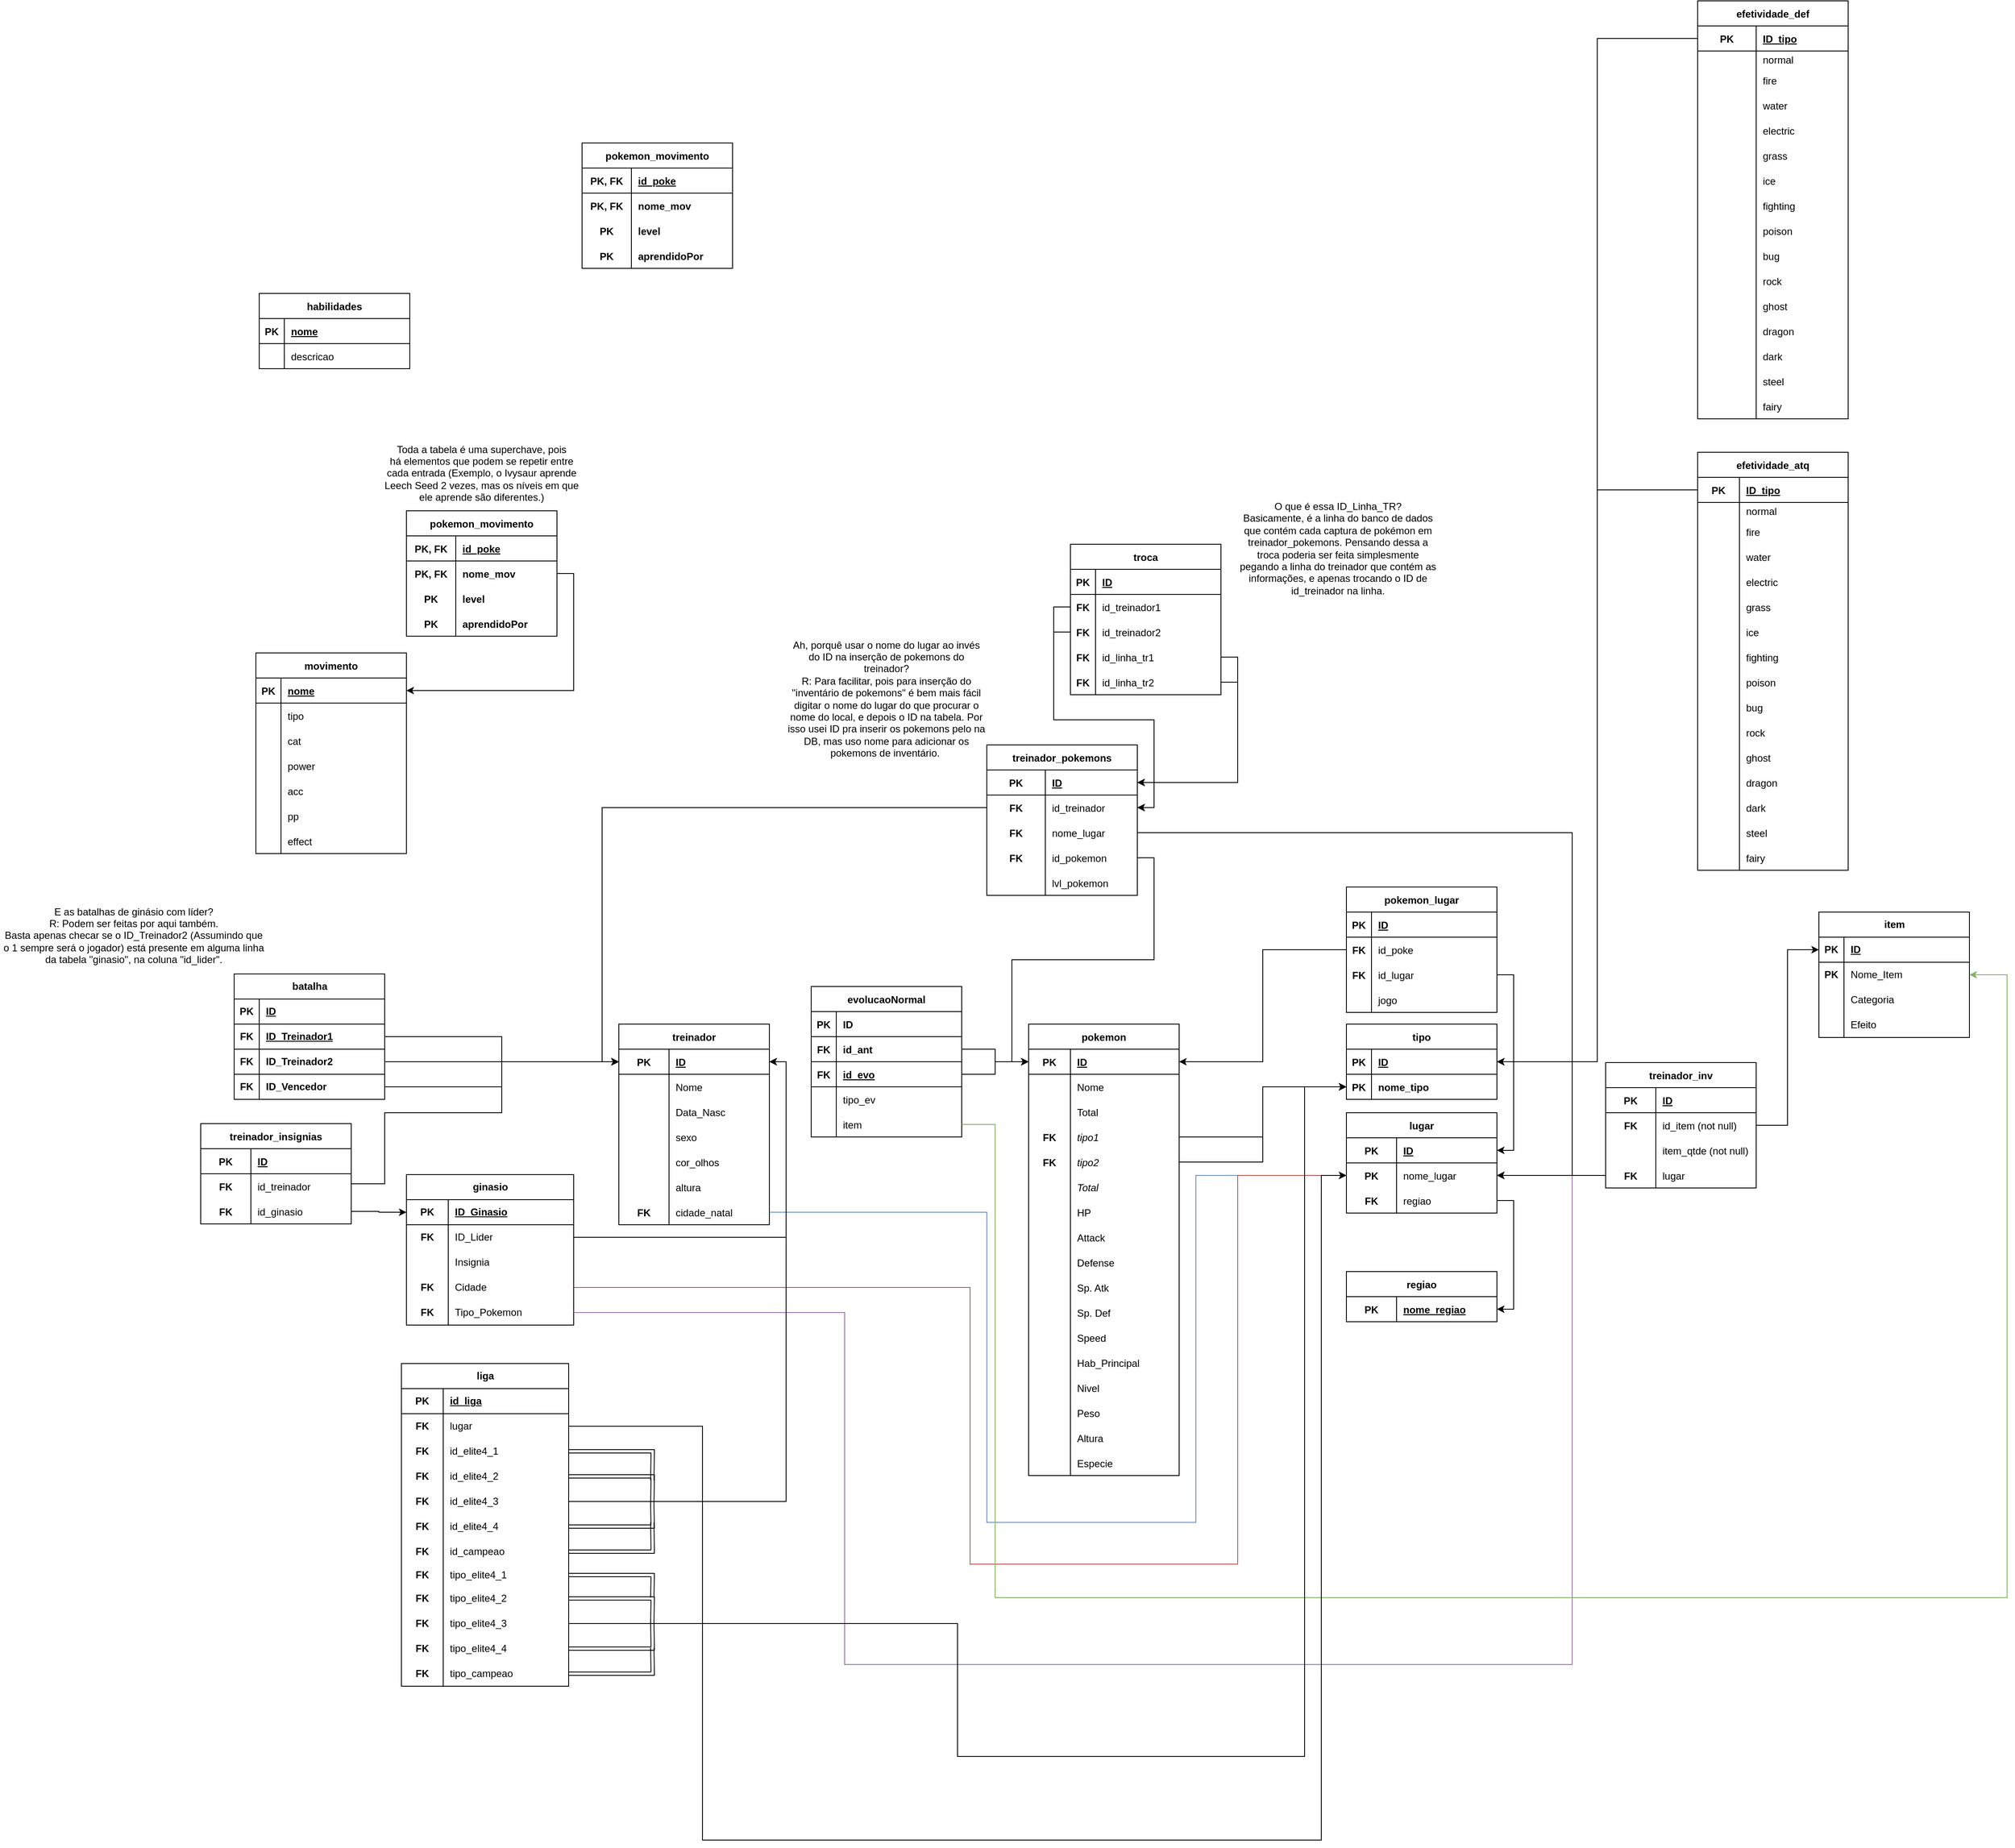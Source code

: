 <mxfile version="20.8.16" type="device"><diagram id="R2lEEEUBdFMjLlhIrx00" name="Page-1"><mxGraphModel dx="3167" dy="1978" grid="1" gridSize="10" guides="1" tooltips="1" connect="1" arrows="1" fold="1" page="1" pageScale="1" pageWidth="850" pageHeight="1100" math="0" shadow="0" extFonts="Permanent Marker^https://fonts.googleapis.com/css?family=Permanent+Marker"><root><mxCell id="0"/><mxCell id="1" parent="0"/><mxCell id="M82Ni2uGocBc9y4PTVpF-1" value="pokemon" style="shape=table;startSize=30;container=1;collapsible=1;childLayout=tableLayout;fixedRows=1;rowLines=0;fontStyle=1;align=center;resizeLast=1;" parent="1" vertex="1"><mxGeometry x="150" y="134" width="180" height="540" as="geometry"/></mxCell><mxCell id="M82Ni2uGocBc9y4PTVpF-2" value="" style="shape=tableRow;horizontal=0;startSize=0;swimlaneHead=0;swimlaneBody=0;fillColor=none;collapsible=0;dropTarget=0;points=[[0,0.5],[1,0.5]];portConstraint=eastwest;top=0;left=0;right=0;bottom=1;" parent="M82Ni2uGocBc9y4PTVpF-1" vertex="1"><mxGeometry y="30" width="180" height="30" as="geometry"/></mxCell><mxCell id="M82Ni2uGocBc9y4PTVpF-3" value="PK" style="shape=partialRectangle;connectable=0;fillColor=none;top=0;left=0;bottom=0;right=0;fontStyle=1;overflow=hidden;" parent="M82Ni2uGocBc9y4PTVpF-2" vertex="1"><mxGeometry width="50" height="30" as="geometry"><mxRectangle width="50" height="30" as="alternateBounds"/></mxGeometry></mxCell><mxCell id="M82Ni2uGocBc9y4PTVpF-4" value="ID" style="shape=partialRectangle;connectable=0;fillColor=none;top=0;left=0;bottom=0;right=0;align=left;spacingLeft=6;fontStyle=5;overflow=hidden;" parent="M82Ni2uGocBc9y4PTVpF-2" vertex="1"><mxGeometry x="50" width="130" height="30" as="geometry"><mxRectangle width="130" height="30" as="alternateBounds"/></mxGeometry></mxCell><mxCell id="M82Ni2uGocBc9y4PTVpF-5" value="" style="shape=tableRow;horizontal=0;startSize=0;swimlaneHead=0;swimlaneBody=0;fillColor=none;collapsible=0;dropTarget=0;points=[[0,0.5],[1,0.5]];portConstraint=eastwest;top=0;left=0;right=0;bottom=0;" parent="M82Ni2uGocBc9y4PTVpF-1" vertex="1"><mxGeometry y="60" width="180" height="30" as="geometry"/></mxCell><mxCell id="M82Ni2uGocBc9y4PTVpF-6" value="" style="shape=partialRectangle;connectable=0;fillColor=none;top=0;left=0;bottom=0;right=0;editable=1;overflow=hidden;" parent="M82Ni2uGocBc9y4PTVpF-5" vertex="1"><mxGeometry width="50" height="30" as="geometry"><mxRectangle width="50" height="30" as="alternateBounds"/></mxGeometry></mxCell><mxCell id="M82Ni2uGocBc9y4PTVpF-7" value="Nome" style="shape=partialRectangle;connectable=0;fillColor=none;top=0;left=0;bottom=0;right=0;align=left;spacingLeft=6;overflow=hidden;" parent="M82Ni2uGocBc9y4PTVpF-5" vertex="1"><mxGeometry x="50" width="130" height="30" as="geometry"><mxRectangle width="130" height="30" as="alternateBounds"/></mxGeometry></mxCell><mxCell id="M82Ni2uGocBc9y4PTVpF-8" value="" style="shape=tableRow;horizontal=0;startSize=0;swimlaneHead=0;swimlaneBody=0;fillColor=none;collapsible=0;dropTarget=0;points=[[0,0.5],[1,0.5]];portConstraint=eastwest;top=0;left=0;right=0;bottom=0;" parent="M82Ni2uGocBc9y4PTVpF-1" vertex="1"><mxGeometry y="90" width="180" height="30" as="geometry"/></mxCell><mxCell id="M82Ni2uGocBc9y4PTVpF-9" value="" style="shape=partialRectangle;connectable=0;fillColor=none;top=0;left=0;bottom=0;right=0;editable=1;overflow=hidden;" parent="M82Ni2uGocBc9y4PTVpF-8" vertex="1"><mxGeometry width="50" height="30" as="geometry"><mxRectangle width="50" height="30" as="alternateBounds"/></mxGeometry></mxCell><mxCell id="M82Ni2uGocBc9y4PTVpF-10" value="Total" style="shape=partialRectangle;connectable=0;fillColor=none;top=0;left=0;bottom=0;right=0;align=left;spacingLeft=6;overflow=hidden;" parent="M82Ni2uGocBc9y4PTVpF-8" vertex="1"><mxGeometry x="50" width="130" height="30" as="geometry"><mxRectangle width="130" height="30" as="alternateBounds"/></mxGeometry></mxCell><mxCell id="M82Ni2uGocBc9y4PTVpF-11" style="shape=tableRow;horizontal=0;startSize=0;swimlaneHead=0;swimlaneBody=0;fillColor=none;collapsible=0;dropTarget=0;points=[[0,0.5],[1,0.5]];portConstraint=eastwest;top=0;left=0;right=0;bottom=0;" parent="M82Ni2uGocBc9y4PTVpF-1" vertex="1"><mxGeometry y="120" width="180" height="30" as="geometry"/></mxCell><mxCell id="M82Ni2uGocBc9y4PTVpF-12" value="FK" style="shape=partialRectangle;connectable=0;fillColor=none;top=0;left=0;bottom=0;right=0;editable=1;overflow=hidden;fontStyle=1" parent="M82Ni2uGocBc9y4PTVpF-11" vertex="1"><mxGeometry width="50" height="30" as="geometry"><mxRectangle width="50" height="30" as="alternateBounds"/></mxGeometry></mxCell><mxCell id="M82Ni2uGocBc9y4PTVpF-13" value="tipo1" style="shape=partialRectangle;connectable=0;fillColor=none;top=0;left=0;bottom=0;right=0;align=left;spacingLeft=6;overflow=hidden;fontStyle=2" parent="M82Ni2uGocBc9y4PTVpF-11" vertex="1"><mxGeometry x="50" width="130" height="30" as="geometry"><mxRectangle width="130" height="30" as="alternateBounds"/></mxGeometry></mxCell><mxCell id="M82Ni2uGocBc9y4PTVpF-14" style="shape=tableRow;horizontal=0;startSize=0;swimlaneHead=0;swimlaneBody=0;fillColor=none;collapsible=0;dropTarget=0;points=[[0,0.5],[1,0.5]];portConstraint=eastwest;top=0;left=0;right=0;bottom=0;" parent="M82Ni2uGocBc9y4PTVpF-1" vertex="1"><mxGeometry y="150" width="180" height="30" as="geometry"/></mxCell><mxCell id="M82Ni2uGocBc9y4PTVpF-15" value="FK" style="shape=partialRectangle;connectable=0;fillColor=none;top=0;left=0;bottom=0;right=0;editable=1;overflow=hidden;fontStyle=1" parent="M82Ni2uGocBc9y4PTVpF-14" vertex="1"><mxGeometry width="50" height="30" as="geometry"><mxRectangle width="50" height="30" as="alternateBounds"/></mxGeometry></mxCell><mxCell id="M82Ni2uGocBc9y4PTVpF-16" value="tipo2" style="shape=partialRectangle;connectable=0;fillColor=none;top=0;left=0;bottom=0;right=0;align=left;spacingLeft=6;overflow=hidden;fontStyle=2" parent="M82Ni2uGocBc9y4PTVpF-14" vertex="1"><mxGeometry x="50" width="130" height="30" as="geometry"><mxRectangle width="130" height="30" as="alternateBounds"/></mxGeometry></mxCell><mxCell id="M82Ni2uGocBc9y4PTVpF-83" style="shape=tableRow;horizontal=0;startSize=0;swimlaneHead=0;swimlaneBody=0;fillColor=none;collapsible=0;dropTarget=0;points=[[0,0.5],[1,0.5]];portConstraint=eastwest;top=0;left=0;right=0;bottom=0;" parent="M82Ni2uGocBc9y4PTVpF-1" vertex="1"><mxGeometry y="180" width="180" height="30" as="geometry"/></mxCell><mxCell id="M82Ni2uGocBc9y4PTVpF-84" style="shape=partialRectangle;connectable=0;fillColor=none;top=0;left=0;bottom=0;right=0;editable=1;overflow=hidden;" parent="M82Ni2uGocBc9y4PTVpF-83" vertex="1"><mxGeometry width="50" height="30" as="geometry"><mxRectangle width="50" height="30" as="alternateBounds"/></mxGeometry></mxCell><mxCell id="M82Ni2uGocBc9y4PTVpF-85" value="Total" style="shape=partialRectangle;connectable=0;fillColor=none;top=0;left=0;bottom=0;right=0;align=left;spacingLeft=6;overflow=hidden;fontStyle=2" parent="M82Ni2uGocBc9y4PTVpF-83" vertex="1"><mxGeometry x="50" width="130" height="30" as="geometry"><mxRectangle width="130" height="30" as="alternateBounds"/></mxGeometry></mxCell><mxCell id="M82Ni2uGocBc9y4PTVpF-17" value="" style="shape=tableRow;horizontal=0;startSize=0;swimlaneHead=0;swimlaneBody=0;fillColor=none;collapsible=0;dropTarget=0;points=[[0,0.5],[1,0.5]];portConstraint=eastwest;top=0;left=0;right=0;bottom=0;" parent="M82Ni2uGocBc9y4PTVpF-1" vertex="1"><mxGeometry y="210" width="180" height="30" as="geometry"/></mxCell><mxCell id="M82Ni2uGocBc9y4PTVpF-18" value="" style="shape=partialRectangle;connectable=0;fillColor=none;top=0;left=0;bottom=0;right=0;editable=1;overflow=hidden;" parent="M82Ni2uGocBc9y4PTVpF-17" vertex="1"><mxGeometry width="50" height="30" as="geometry"><mxRectangle width="50" height="30" as="alternateBounds"/></mxGeometry></mxCell><mxCell id="M82Ni2uGocBc9y4PTVpF-19" value="HP" style="shape=partialRectangle;connectable=0;fillColor=none;top=0;left=0;bottom=0;right=0;align=left;spacingLeft=6;overflow=hidden;" parent="M82Ni2uGocBc9y4PTVpF-17" vertex="1"><mxGeometry x="50" width="130" height="30" as="geometry"><mxRectangle width="130" height="30" as="alternateBounds"/></mxGeometry></mxCell><mxCell id="M82Ni2uGocBc9y4PTVpF-20" style="shape=tableRow;horizontal=0;startSize=0;swimlaneHead=0;swimlaneBody=0;fillColor=none;collapsible=0;dropTarget=0;points=[[0,0.5],[1,0.5]];portConstraint=eastwest;top=0;left=0;right=0;bottom=0;" parent="M82Ni2uGocBc9y4PTVpF-1" vertex="1"><mxGeometry y="240" width="180" height="30" as="geometry"/></mxCell><mxCell id="M82Ni2uGocBc9y4PTVpF-21" style="shape=partialRectangle;connectable=0;fillColor=none;top=0;left=0;bottom=0;right=0;editable=1;overflow=hidden;" parent="M82Ni2uGocBc9y4PTVpF-20" vertex="1"><mxGeometry width="50" height="30" as="geometry"><mxRectangle width="50" height="30" as="alternateBounds"/></mxGeometry></mxCell><mxCell id="M82Ni2uGocBc9y4PTVpF-22" value="Attack" style="shape=partialRectangle;connectable=0;fillColor=none;top=0;left=0;bottom=0;right=0;align=left;spacingLeft=6;overflow=hidden;" parent="M82Ni2uGocBc9y4PTVpF-20" vertex="1"><mxGeometry x="50" width="130" height="30" as="geometry"><mxRectangle width="130" height="30" as="alternateBounds"/></mxGeometry></mxCell><mxCell id="M82Ni2uGocBc9y4PTVpF-23" style="shape=tableRow;horizontal=0;startSize=0;swimlaneHead=0;swimlaneBody=0;fillColor=none;collapsible=0;dropTarget=0;points=[[0,0.5],[1,0.5]];portConstraint=eastwest;top=0;left=0;right=0;bottom=0;" parent="M82Ni2uGocBc9y4PTVpF-1" vertex="1"><mxGeometry y="270" width="180" height="30" as="geometry"/></mxCell><mxCell id="M82Ni2uGocBc9y4PTVpF-24" style="shape=partialRectangle;connectable=0;fillColor=none;top=0;left=0;bottom=0;right=0;editable=1;overflow=hidden;" parent="M82Ni2uGocBc9y4PTVpF-23" vertex="1"><mxGeometry width="50" height="30" as="geometry"><mxRectangle width="50" height="30" as="alternateBounds"/></mxGeometry></mxCell><mxCell id="M82Ni2uGocBc9y4PTVpF-25" value="Defense" style="shape=partialRectangle;connectable=0;fillColor=none;top=0;left=0;bottom=0;right=0;align=left;spacingLeft=6;overflow=hidden;" parent="M82Ni2uGocBc9y4PTVpF-23" vertex="1"><mxGeometry x="50" width="130" height="30" as="geometry"><mxRectangle width="130" height="30" as="alternateBounds"/></mxGeometry></mxCell><mxCell id="M82Ni2uGocBc9y4PTVpF-26" style="shape=tableRow;horizontal=0;startSize=0;swimlaneHead=0;swimlaneBody=0;fillColor=none;collapsible=0;dropTarget=0;points=[[0,0.5],[1,0.5]];portConstraint=eastwest;top=0;left=0;right=0;bottom=0;" parent="M82Ni2uGocBc9y4PTVpF-1" vertex="1"><mxGeometry y="300" width="180" height="30" as="geometry"/></mxCell><mxCell id="M82Ni2uGocBc9y4PTVpF-27" style="shape=partialRectangle;connectable=0;fillColor=none;top=0;left=0;bottom=0;right=0;editable=1;overflow=hidden;" parent="M82Ni2uGocBc9y4PTVpF-26" vertex="1"><mxGeometry width="50" height="30" as="geometry"><mxRectangle width="50" height="30" as="alternateBounds"/></mxGeometry></mxCell><mxCell id="M82Ni2uGocBc9y4PTVpF-28" value="Sp. Atk" style="shape=partialRectangle;connectable=0;fillColor=none;top=0;left=0;bottom=0;right=0;align=left;spacingLeft=6;overflow=hidden;" parent="M82Ni2uGocBc9y4PTVpF-26" vertex="1"><mxGeometry x="50" width="130" height="30" as="geometry"><mxRectangle width="130" height="30" as="alternateBounds"/></mxGeometry></mxCell><mxCell id="M82Ni2uGocBc9y4PTVpF-29" style="shape=tableRow;horizontal=0;startSize=0;swimlaneHead=0;swimlaneBody=0;fillColor=none;collapsible=0;dropTarget=0;points=[[0,0.5],[1,0.5]];portConstraint=eastwest;top=0;left=0;right=0;bottom=0;" parent="M82Ni2uGocBc9y4PTVpF-1" vertex="1"><mxGeometry y="330" width="180" height="30" as="geometry"/></mxCell><mxCell id="M82Ni2uGocBc9y4PTVpF-30" style="shape=partialRectangle;connectable=0;fillColor=none;top=0;left=0;bottom=0;right=0;editable=1;overflow=hidden;" parent="M82Ni2uGocBc9y4PTVpF-29" vertex="1"><mxGeometry width="50" height="30" as="geometry"><mxRectangle width="50" height="30" as="alternateBounds"/></mxGeometry></mxCell><mxCell id="M82Ni2uGocBc9y4PTVpF-31" value="Sp. Def " style="shape=partialRectangle;connectable=0;fillColor=none;top=0;left=0;bottom=0;right=0;align=left;spacingLeft=6;overflow=hidden;" parent="M82Ni2uGocBc9y4PTVpF-29" vertex="1"><mxGeometry x="50" width="130" height="30" as="geometry"><mxRectangle width="130" height="30" as="alternateBounds"/></mxGeometry></mxCell><mxCell id="M82Ni2uGocBc9y4PTVpF-32" style="shape=tableRow;horizontal=0;startSize=0;swimlaneHead=0;swimlaneBody=0;fillColor=none;collapsible=0;dropTarget=0;points=[[0,0.5],[1,0.5]];portConstraint=eastwest;top=0;left=0;right=0;bottom=0;" parent="M82Ni2uGocBc9y4PTVpF-1" vertex="1"><mxGeometry y="360" width="180" height="30" as="geometry"/></mxCell><mxCell id="M82Ni2uGocBc9y4PTVpF-33" style="shape=partialRectangle;connectable=0;fillColor=none;top=0;left=0;bottom=0;right=0;editable=1;overflow=hidden;" parent="M82Ni2uGocBc9y4PTVpF-32" vertex="1"><mxGeometry width="50" height="30" as="geometry"><mxRectangle width="50" height="30" as="alternateBounds"/></mxGeometry></mxCell><mxCell id="M82Ni2uGocBc9y4PTVpF-34" value="Speed" style="shape=partialRectangle;connectable=0;fillColor=none;top=0;left=0;bottom=0;right=0;align=left;spacingLeft=6;overflow=hidden;" parent="M82Ni2uGocBc9y4PTVpF-32" vertex="1"><mxGeometry x="50" width="130" height="30" as="geometry"><mxRectangle width="130" height="30" as="alternateBounds"/></mxGeometry></mxCell><mxCell id="M82Ni2uGocBc9y4PTVpF-35" style="shape=tableRow;horizontal=0;startSize=0;swimlaneHead=0;swimlaneBody=0;fillColor=none;collapsible=0;dropTarget=0;points=[[0,0.5],[1,0.5]];portConstraint=eastwest;top=0;left=0;right=0;bottom=0;" parent="M82Ni2uGocBc9y4PTVpF-1" vertex="1"><mxGeometry y="390" width="180" height="30" as="geometry"/></mxCell><mxCell id="M82Ni2uGocBc9y4PTVpF-36" style="shape=partialRectangle;connectable=0;fillColor=none;top=0;left=0;bottom=0;right=0;editable=1;overflow=hidden;" parent="M82Ni2uGocBc9y4PTVpF-35" vertex="1"><mxGeometry width="50" height="30" as="geometry"><mxRectangle width="50" height="30" as="alternateBounds"/></mxGeometry></mxCell><mxCell id="M82Ni2uGocBc9y4PTVpF-37" value="Hab_Principal" style="shape=partialRectangle;connectable=0;fillColor=none;top=0;left=0;bottom=0;right=0;align=left;spacingLeft=6;overflow=hidden;" parent="M82Ni2uGocBc9y4PTVpF-35" vertex="1"><mxGeometry x="50" width="130" height="30" as="geometry"><mxRectangle width="130" height="30" as="alternateBounds"/></mxGeometry></mxCell><mxCell id="M82Ni2uGocBc9y4PTVpF-38" style="shape=tableRow;horizontal=0;startSize=0;swimlaneHead=0;swimlaneBody=0;fillColor=none;collapsible=0;dropTarget=0;points=[[0,0.5],[1,0.5]];portConstraint=eastwest;top=0;left=0;right=0;bottom=0;" parent="M82Ni2uGocBc9y4PTVpF-1" vertex="1"><mxGeometry y="420" width="180" height="30" as="geometry"/></mxCell><mxCell id="M82Ni2uGocBc9y4PTVpF-39" style="shape=partialRectangle;connectable=0;fillColor=none;top=0;left=0;bottom=0;right=0;editable=1;overflow=hidden;" parent="M82Ni2uGocBc9y4PTVpF-38" vertex="1"><mxGeometry width="50" height="30" as="geometry"><mxRectangle width="50" height="30" as="alternateBounds"/></mxGeometry></mxCell><mxCell id="M82Ni2uGocBc9y4PTVpF-40" value="Nivel" style="shape=partialRectangle;connectable=0;fillColor=none;top=0;left=0;bottom=0;right=0;align=left;spacingLeft=6;overflow=hidden;" parent="M82Ni2uGocBc9y4PTVpF-38" vertex="1"><mxGeometry x="50" width="130" height="30" as="geometry"><mxRectangle width="130" height="30" as="alternateBounds"/></mxGeometry></mxCell><mxCell id="M82Ni2uGocBc9y4PTVpF-119" style="shape=tableRow;horizontal=0;startSize=0;swimlaneHead=0;swimlaneBody=0;fillColor=none;collapsible=0;dropTarget=0;points=[[0,0.5],[1,0.5]];portConstraint=eastwest;top=0;left=0;right=0;bottom=0;" parent="M82Ni2uGocBc9y4PTVpF-1" vertex="1"><mxGeometry y="450" width="180" height="30" as="geometry"/></mxCell><mxCell id="M82Ni2uGocBc9y4PTVpF-120" style="shape=partialRectangle;connectable=0;fillColor=none;top=0;left=0;bottom=0;right=0;editable=1;overflow=hidden;" parent="M82Ni2uGocBc9y4PTVpF-119" vertex="1"><mxGeometry width="50" height="30" as="geometry"><mxRectangle width="50" height="30" as="alternateBounds"/></mxGeometry></mxCell><mxCell id="M82Ni2uGocBc9y4PTVpF-121" value="Peso" style="shape=partialRectangle;connectable=0;fillColor=none;top=0;left=0;bottom=0;right=0;align=left;spacingLeft=6;overflow=hidden;" parent="M82Ni2uGocBc9y4PTVpF-119" vertex="1"><mxGeometry x="50" width="130" height="30" as="geometry"><mxRectangle width="130" height="30" as="alternateBounds"/></mxGeometry></mxCell><mxCell id="M82Ni2uGocBc9y4PTVpF-122" style="shape=tableRow;horizontal=0;startSize=0;swimlaneHead=0;swimlaneBody=0;fillColor=none;collapsible=0;dropTarget=0;points=[[0,0.5],[1,0.5]];portConstraint=eastwest;top=0;left=0;right=0;bottom=0;" parent="M82Ni2uGocBc9y4PTVpF-1" vertex="1"><mxGeometry y="480" width="180" height="30" as="geometry"/></mxCell><mxCell id="M82Ni2uGocBc9y4PTVpF-123" style="shape=partialRectangle;connectable=0;fillColor=none;top=0;left=0;bottom=0;right=0;editable=1;overflow=hidden;" parent="M82Ni2uGocBc9y4PTVpF-122" vertex="1"><mxGeometry width="50" height="30" as="geometry"><mxRectangle width="50" height="30" as="alternateBounds"/></mxGeometry></mxCell><mxCell id="M82Ni2uGocBc9y4PTVpF-124" value="Altura" style="shape=partialRectangle;connectable=0;fillColor=none;top=0;left=0;bottom=0;right=0;align=left;spacingLeft=6;overflow=hidden;" parent="M82Ni2uGocBc9y4PTVpF-122" vertex="1"><mxGeometry x="50" width="130" height="30" as="geometry"><mxRectangle width="130" height="30" as="alternateBounds"/></mxGeometry></mxCell><mxCell id="M82Ni2uGocBc9y4PTVpF-150" style="shape=tableRow;horizontal=0;startSize=0;swimlaneHead=0;swimlaneBody=0;fillColor=none;collapsible=0;dropTarget=0;points=[[0,0.5],[1,0.5]];portConstraint=eastwest;top=0;left=0;right=0;bottom=0;" parent="M82Ni2uGocBc9y4PTVpF-1" vertex="1"><mxGeometry y="510" width="180" height="30" as="geometry"/></mxCell><mxCell id="M82Ni2uGocBc9y4PTVpF-151" style="shape=partialRectangle;connectable=0;fillColor=none;top=0;left=0;bottom=0;right=0;editable=1;overflow=hidden;" parent="M82Ni2uGocBc9y4PTVpF-150" vertex="1"><mxGeometry width="50" height="30" as="geometry"><mxRectangle width="50" height="30" as="alternateBounds"/></mxGeometry></mxCell><mxCell id="M82Ni2uGocBc9y4PTVpF-152" value="Especie" style="shape=partialRectangle;connectable=0;fillColor=none;top=0;left=0;bottom=0;right=0;align=left;spacingLeft=6;overflow=hidden;" parent="M82Ni2uGocBc9y4PTVpF-150" vertex="1"><mxGeometry x="50" width="130" height="30" as="geometry"><mxRectangle width="130" height="30" as="alternateBounds"/></mxGeometry></mxCell><mxCell id="M82Ni2uGocBc9y4PTVpF-41" value="tipo" style="shape=table;startSize=30;container=1;collapsible=1;childLayout=tableLayout;fixedRows=1;rowLines=0;fontStyle=1;align=center;resizeLast=1;" parent="1" vertex="1"><mxGeometry x="530" y="134" width="180" height="90" as="geometry"/></mxCell><mxCell id="M82Ni2uGocBc9y4PTVpF-42" value="" style="shape=tableRow;horizontal=0;startSize=0;swimlaneHead=0;swimlaneBody=0;fillColor=none;collapsible=0;dropTarget=0;points=[[0,0.5],[1,0.5]];portConstraint=eastwest;top=0;left=0;right=0;bottom=1;" parent="M82Ni2uGocBc9y4PTVpF-41" vertex="1"><mxGeometry y="30" width="180" height="30" as="geometry"/></mxCell><mxCell id="M82Ni2uGocBc9y4PTVpF-43" value="PK" style="shape=partialRectangle;connectable=0;fillColor=none;top=0;left=0;bottom=0;right=0;fontStyle=1;overflow=hidden;" parent="M82Ni2uGocBc9y4PTVpF-42" vertex="1"><mxGeometry width="30" height="30" as="geometry"><mxRectangle width="30" height="30" as="alternateBounds"/></mxGeometry></mxCell><mxCell id="M82Ni2uGocBc9y4PTVpF-44" value="ID" style="shape=partialRectangle;connectable=0;fillColor=none;top=0;left=0;bottom=0;right=0;align=left;spacingLeft=6;fontStyle=5;overflow=hidden;" parent="M82Ni2uGocBc9y4PTVpF-42" vertex="1"><mxGeometry x="30" width="150" height="30" as="geometry"><mxRectangle width="150" height="30" as="alternateBounds"/></mxGeometry></mxCell><mxCell id="M82Ni2uGocBc9y4PTVpF-45" value="" style="shape=tableRow;horizontal=0;startSize=0;swimlaneHead=0;swimlaneBody=0;fillColor=none;collapsible=0;dropTarget=0;points=[[0,0.5],[1,0.5]];portConstraint=eastwest;top=0;left=0;right=0;bottom=0;" parent="M82Ni2uGocBc9y4PTVpF-41" vertex="1"><mxGeometry y="60" width="180" height="30" as="geometry"/></mxCell><mxCell id="M82Ni2uGocBc9y4PTVpF-46" value="PK" style="shape=partialRectangle;connectable=0;fillColor=none;top=0;left=0;bottom=0;right=0;editable=1;overflow=hidden;fontStyle=1" parent="M82Ni2uGocBc9y4PTVpF-45" vertex="1"><mxGeometry width="30" height="30" as="geometry"><mxRectangle width="30" height="30" as="alternateBounds"/></mxGeometry></mxCell><mxCell id="M82Ni2uGocBc9y4PTVpF-47" value="nome_tipo" style="shape=partialRectangle;connectable=0;fillColor=none;top=0;left=0;bottom=0;right=0;align=left;spacingLeft=6;overflow=hidden;fontStyle=1" parent="M82Ni2uGocBc9y4PTVpF-45" vertex="1"><mxGeometry x="30" width="150" height="30" as="geometry"><mxRectangle width="150" height="30" as="alternateBounds"/></mxGeometry></mxCell><mxCell id="pzOK9ZfocYkmPHH076jj-14" value="" style="edgeStyle=orthogonalEdgeStyle;rounded=0;orthogonalLoop=1;jettySize=auto;html=1;exitX=1;exitY=0.5;exitDx=0;exitDy=0;entryX=1;entryY=0.5;entryDx=0;entryDy=0;" parent="1" source="pzOK9ZfocYkmPHH076jj-1" target="pzOK9ZfocYkmPHH076jj-5" edge="1"><mxGeometry relative="1" as="geometry"/></mxCell><mxCell id="M82Ni2uGocBc9y4PTVpF-86" value="lugar" style="shape=table;startSize=30;container=1;collapsible=1;childLayout=tableLayout;fixedRows=1;rowLines=0;fontStyle=1;align=center;resizeLast=1;" parent="1" vertex="1"><mxGeometry x="530" y="240" width="180" height="120" as="geometry"/></mxCell><mxCell id="M82Ni2uGocBc9y4PTVpF-87" value="" style="shape=tableRow;horizontal=0;startSize=0;swimlaneHead=0;swimlaneBody=0;fillColor=none;collapsible=0;dropTarget=0;points=[[0,0.5],[1,0.5]];portConstraint=eastwest;top=0;left=0;right=0;bottom=1;" parent="M82Ni2uGocBc9y4PTVpF-86" vertex="1"><mxGeometry y="30" width="180" height="30" as="geometry"/></mxCell><mxCell id="M82Ni2uGocBc9y4PTVpF-88" value="PK" style="shape=partialRectangle;connectable=0;fillColor=none;top=0;left=0;bottom=0;right=0;fontStyle=1;overflow=hidden;" parent="M82Ni2uGocBc9y4PTVpF-87" vertex="1"><mxGeometry width="60" height="30" as="geometry"><mxRectangle width="60" height="30" as="alternateBounds"/></mxGeometry></mxCell><mxCell id="M82Ni2uGocBc9y4PTVpF-89" value="ID" style="shape=partialRectangle;connectable=0;fillColor=none;top=0;left=0;bottom=0;right=0;align=left;spacingLeft=6;fontStyle=5;overflow=hidden;" parent="M82Ni2uGocBc9y4PTVpF-87" vertex="1"><mxGeometry x="60" width="120" height="30" as="geometry"><mxRectangle width="120" height="30" as="alternateBounds"/></mxGeometry></mxCell><mxCell id="M82Ni2uGocBc9y4PTVpF-90" value="" style="shape=tableRow;horizontal=0;startSize=0;swimlaneHead=0;swimlaneBody=0;fillColor=none;collapsible=0;dropTarget=0;points=[[0,0.5],[1,0.5]];portConstraint=eastwest;top=0;left=0;right=0;bottom=0;" parent="M82Ni2uGocBc9y4PTVpF-86" vertex="1"><mxGeometry y="60" width="180" height="30" as="geometry"/></mxCell><mxCell id="M82Ni2uGocBc9y4PTVpF-91" value="PK" style="shape=partialRectangle;connectable=0;fillColor=none;top=0;left=0;bottom=0;right=0;editable=1;overflow=hidden;fontStyle=1" parent="M82Ni2uGocBc9y4PTVpF-90" vertex="1"><mxGeometry width="60" height="30" as="geometry"><mxRectangle width="60" height="30" as="alternateBounds"/></mxGeometry></mxCell><mxCell id="M82Ni2uGocBc9y4PTVpF-92" value="nome_lugar" style="shape=partialRectangle;connectable=0;fillColor=none;top=0;left=0;bottom=0;right=0;align=left;spacingLeft=6;overflow=hidden;" parent="M82Ni2uGocBc9y4PTVpF-90" vertex="1"><mxGeometry x="60" width="120" height="30" as="geometry"><mxRectangle width="120" height="30" as="alternateBounds"/></mxGeometry></mxCell><mxCell id="pzOK9ZfocYkmPHH076jj-1" style="shape=tableRow;horizontal=0;startSize=0;swimlaneHead=0;swimlaneBody=0;fillColor=none;collapsible=0;dropTarget=0;points=[[0,0.5],[1,0.5]];portConstraint=eastwest;top=0;left=0;right=0;bottom=0;" parent="M82Ni2uGocBc9y4PTVpF-86" vertex="1"><mxGeometry y="90" width="180" height="30" as="geometry"/></mxCell><mxCell id="pzOK9ZfocYkmPHH076jj-2" value="FK" style="shape=partialRectangle;connectable=0;fillColor=none;top=0;left=0;bottom=0;right=0;editable=1;overflow=hidden;fontStyle=1" parent="pzOK9ZfocYkmPHH076jj-1" vertex="1"><mxGeometry width="60" height="30" as="geometry"><mxRectangle width="60" height="30" as="alternateBounds"/></mxGeometry></mxCell><mxCell id="pzOK9ZfocYkmPHH076jj-3" value="regiao" style="shape=partialRectangle;connectable=0;fillColor=none;top=0;left=0;bottom=0;right=0;align=left;spacingLeft=6;overflow=hidden;" parent="pzOK9ZfocYkmPHH076jj-1" vertex="1"><mxGeometry x="60" width="120" height="30" as="geometry"><mxRectangle width="120" height="30" as="alternateBounds"/></mxGeometry></mxCell><mxCell id="M82Ni2uGocBc9y4PTVpF-93" value="item" style="shape=table;startSize=30;container=1;collapsible=1;childLayout=tableLayout;fixedRows=1;rowLines=0;fontStyle=1;align=center;resizeLast=1;html=1;" parent="1" vertex="1"><mxGeometry x="1095" width="180" height="150" as="geometry"/></mxCell><mxCell id="M82Ni2uGocBc9y4PTVpF-94" value="" style="shape=tableRow;horizontal=0;startSize=0;swimlaneHead=0;swimlaneBody=0;fillColor=none;collapsible=0;dropTarget=0;points=[[0,0.5],[1,0.5]];portConstraint=eastwest;top=0;left=0;right=0;bottom=1;" parent="M82Ni2uGocBc9y4PTVpF-93" vertex="1"><mxGeometry y="30" width="180" height="30" as="geometry"/></mxCell><mxCell id="M82Ni2uGocBc9y4PTVpF-95" value="PK" style="shape=partialRectangle;connectable=0;fillColor=none;top=0;left=0;bottom=0;right=0;fontStyle=1;overflow=hidden;whiteSpace=wrap;html=1;" parent="M82Ni2uGocBc9y4PTVpF-94" vertex="1"><mxGeometry width="30" height="30" as="geometry"><mxRectangle width="30" height="30" as="alternateBounds"/></mxGeometry></mxCell><mxCell id="M82Ni2uGocBc9y4PTVpF-96" value="ID" style="shape=partialRectangle;connectable=0;fillColor=none;top=0;left=0;bottom=0;right=0;align=left;spacingLeft=6;fontStyle=5;overflow=hidden;whiteSpace=wrap;html=1;" parent="M82Ni2uGocBc9y4PTVpF-94" vertex="1"><mxGeometry x="30" width="150" height="30" as="geometry"><mxRectangle width="150" height="30" as="alternateBounds"/></mxGeometry></mxCell><mxCell id="M82Ni2uGocBc9y4PTVpF-97" value="" style="shape=tableRow;horizontal=0;startSize=0;swimlaneHead=0;swimlaneBody=0;fillColor=none;collapsible=0;dropTarget=0;points=[[0,0.5],[1,0.5]];portConstraint=eastwest;top=0;left=0;right=0;bottom=0;" parent="M82Ni2uGocBc9y4PTVpF-93" vertex="1"><mxGeometry y="60" width="180" height="30" as="geometry"/></mxCell><mxCell id="M82Ni2uGocBc9y4PTVpF-98" value="&lt;b&gt;PK&lt;/b&gt;" style="shape=partialRectangle;connectable=0;fillColor=none;top=0;left=0;bottom=0;right=0;editable=1;overflow=hidden;whiteSpace=wrap;html=1;" parent="M82Ni2uGocBc9y4PTVpF-97" vertex="1"><mxGeometry width="30" height="30" as="geometry"><mxRectangle width="30" height="30" as="alternateBounds"/></mxGeometry></mxCell><mxCell id="M82Ni2uGocBc9y4PTVpF-99" value="Nome_Item" style="shape=partialRectangle;connectable=0;fillColor=none;top=0;left=0;bottom=0;right=0;align=left;spacingLeft=6;overflow=hidden;whiteSpace=wrap;html=1;" parent="M82Ni2uGocBc9y4PTVpF-97" vertex="1"><mxGeometry x="30" width="150" height="30" as="geometry"><mxRectangle width="150" height="30" as="alternateBounds"/></mxGeometry></mxCell><mxCell id="M82Ni2uGocBc9y4PTVpF-100" value="" style="shape=tableRow;horizontal=0;startSize=0;swimlaneHead=0;swimlaneBody=0;fillColor=none;collapsible=0;dropTarget=0;points=[[0,0.5],[1,0.5]];portConstraint=eastwest;top=0;left=0;right=0;bottom=0;" parent="M82Ni2uGocBc9y4PTVpF-93" vertex="1"><mxGeometry y="90" width="180" height="30" as="geometry"/></mxCell><mxCell id="M82Ni2uGocBc9y4PTVpF-101" value="" style="shape=partialRectangle;connectable=0;fillColor=none;top=0;left=0;bottom=0;right=0;editable=1;overflow=hidden;whiteSpace=wrap;html=1;" parent="M82Ni2uGocBc9y4PTVpF-100" vertex="1"><mxGeometry width="30" height="30" as="geometry"><mxRectangle width="30" height="30" as="alternateBounds"/></mxGeometry></mxCell><mxCell id="M82Ni2uGocBc9y4PTVpF-102" value="Categoria" style="shape=partialRectangle;connectable=0;fillColor=none;top=0;left=0;bottom=0;right=0;align=left;spacingLeft=6;overflow=hidden;whiteSpace=wrap;html=1;" parent="M82Ni2uGocBc9y4PTVpF-100" vertex="1"><mxGeometry x="30" width="150" height="30" as="geometry"><mxRectangle width="150" height="30" as="alternateBounds"/></mxGeometry></mxCell><mxCell id="M82Ni2uGocBc9y4PTVpF-103" style="shape=tableRow;horizontal=0;startSize=0;swimlaneHead=0;swimlaneBody=0;fillColor=none;collapsible=0;dropTarget=0;points=[[0,0.5],[1,0.5]];portConstraint=eastwest;top=0;left=0;right=0;bottom=0;" parent="M82Ni2uGocBc9y4PTVpF-93" vertex="1"><mxGeometry y="120" width="180" height="30" as="geometry"/></mxCell><mxCell id="M82Ni2uGocBc9y4PTVpF-104" style="shape=partialRectangle;connectable=0;fillColor=none;top=0;left=0;bottom=0;right=0;editable=1;overflow=hidden;whiteSpace=wrap;html=1;" parent="M82Ni2uGocBc9y4PTVpF-103" vertex="1"><mxGeometry width="30" height="30" as="geometry"><mxRectangle width="30" height="30" as="alternateBounds"/></mxGeometry></mxCell><mxCell id="M82Ni2uGocBc9y4PTVpF-105" value="Efeito" style="shape=partialRectangle;connectable=0;fillColor=none;top=0;left=0;bottom=0;right=0;align=left;spacingLeft=6;overflow=hidden;whiteSpace=wrap;html=1;" parent="M82Ni2uGocBc9y4PTVpF-103" vertex="1"><mxGeometry x="30" width="150" height="30" as="geometry"><mxRectangle width="150" height="30" as="alternateBounds"/></mxGeometry></mxCell><mxCell id="M82Ni2uGocBc9y4PTVpF-125" value="pokemon_lugar" style="shape=table;startSize=30;container=1;collapsible=1;childLayout=tableLayout;fixedRows=1;rowLines=0;fontStyle=1;align=center;resizeLast=1;" parent="1" vertex="1"><mxGeometry x="530" y="-30" width="180" height="150" as="geometry"/></mxCell><mxCell id="M82Ni2uGocBc9y4PTVpF-126" value="" style="shape=tableRow;horizontal=0;startSize=0;swimlaneHead=0;swimlaneBody=0;fillColor=none;collapsible=0;dropTarget=0;points=[[0,0.5],[1,0.5]];portConstraint=eastwest;top=0;left=0;right=0;bottom=1;" parent="M82Ni2uGocBc9y4PTVpF-125" vertex="1"><mxGeometry y="30" width="180" height="30" as="geometry"/></mxCell><mxCell id="M82Ni2uGocBc9y4PTVpF-127" value="PK" style="shape=partialRectangle;connectable=0;fillColor=none;top=0;left=0;bottom=0;right=0;fontStyle=1;overflow=hidden;" parent="M82Ni2uGocBc9y4PTVpF-126" vertex="1"><mxGeometry width="30" height="30" as="geometry"><mxRectangle width="30" height="30" as="alternateBounds"/></mxGeometry></mxCell><mxCell id="M82Ni2uGocBc9y4PTVpF-128" value="ID" style="shape=partialRectangle;connectable=0;fillColor=none;top=0;left=0;bottom=0;right=0;align=left;spacingLeft=6;fontStyle=5;overflow=hidden;" parent="M82Ni2uGocBc9y4PTVpF-126" vertex="1"><mxGeometry x="30" width="150" height="30" as="geometry"><mxRectangle width="150" height="30" as="alternateBounds"/></mxGeometry></mxCell><mxCell id="M82Ni2uGocBc9y4PTVpF-129" value="" style="shape=tableRow;horizontal=0;startSize=0;swimlaneHead=0;swimlaneBody=0;fillColor=none;collapsible=0;dropTarget=0;points=[[0,0.5],[1,0.5]];portConstraint=eastwest;top=0;left=0;right=0;bottom=0;" parent="M82Ni2uGocBc9y4PTVpF-125" vertex="1"><mxGeometry y="60" width="180" height="30" as="geometry"/></mxCell><mxCell id="M82Ni2uGocBc9y4PTVpF-130" value="FK" style="shape=partialRectangle;connectable=0;fillColor=none;top=0;left=0;bottom=0;right=0;editable=1;overflow=hidden;fontStyle=1" parent="M82Ni2uGocBc9y4PTVpF-129" vertex="1"><mxGeometry width="30" height="30" as="geometry"><mxRectangle width="30" height="30" as="alternateBounds"/></mxGeometry></mxCell><mxCell id="M82Ni2uGocBc9y4PTVpF-131" value="id_poke" style="shape=partialRectangle;connectable=0;fillColor=none;top=0;left=0;bottom=0;right=0;align=left;spacingLeft=6;overflow=hidden;" parent="M82Ni2uGocBc9y4PTVpF-129" vertex="1"><mxGeometry x="30" width="150" height="30" as="geometry"><mxRectangle width="150" height="30" as="alternateBounds"/></mxGeometry></mxCell><mxCell id="M82Ni2uGocBc9y4PTVpF-137" style="shape=tableRow;horizontal=0;startSize=0;swimlaneHead=0;swimlaneBody=0;fillColor=none;collapsible=0;dropTarget=0;points=[[0,0.5],[1,0.5]];portConstraint=eastwest;top=0;left=0;right=0;bottom=0;" parent="M82Ni2uGocBc9y4PTVpF-125" vertex="1"><mxGeometry y="90" width="180" height="30" as="geometry"/></mxCell><mxCell id="M82Ni2uGocBc9y4PTVpF-138" value="FK" style="shape=partialRectangle;connectable=0;fillColor=none;top=0;left=0;bottom=0;right=0;editable=1;overflow=hidden;fontStyle=1" parent="M82Ni2uGocBc9y4PTVpF-137" vertex="1"><mxGeometry width="30" height="30" as="geometry"><mxRectangle width="30" height="30" as="alternateBounds"/></mxGeometry></mxCell><mxCell id="M82Ni2uGocBc9y4PTVpF-139" value="id_lugar" style="shape=partialRectangle;connectable=0;fillColor=none;top=0;left=0;bottom=0;right=0;align=left;spacingLeft=6;overflow=hidden;" parent="M82Ni2uGocBc9y4PTVpF-137" vertex="1"><mxGeometry x="30" width="150" height="30" as="geometry"><mxRectangle width="150" height="30" as="alternateBounds"/></mxGeometry></mxCell><mxCell id="M82Ni2uGocBc9y4PTVpF-140" style="shape=tableRow;horizontal=0;startSize=0;swimlaneHead=0;swimlaneBody=0;fillColor=none;collapsible=0;dropTarget=0;points=[[0,0.5],[1,0.5]];portConstraint=eastwest;top=0;left=0;right=0;bottom=0;" parent="M82Ni2uGocBc9y4PTVpF-125" vertex="1"><mxGeometry y="120" width="180" height="30" as="geometry"/></mxCell><mxCell id="M82Ni2uGocBc9y4PTVpF-141" style="shape=partialRectangle;connectable=0;fillColor=none;top=0;left=0;bottom=0;right=0;editable=1;overflow=hidden;fontStyle=1" parent="M82Ni2uGocBc9y4PTVpF-140" vertex="1"><mxGeometry width="30" height="30" as="geometry"><mxRectangle width="30" height="30" as="alternateBounds"/></mxGeometry></mxCell><mxCell id="M82Ni2uGocBc9y4PTVpF-142" value="jogo" style="shape=partialRectangle;connectable=0;fillColor=none;top=0;left=0;bottom=0;right=0;align=left;spacingLeft=6;overflow=hidden;" parent="M82Ni2uGocBc9y4PTVpF-140" vertex="1"><mxGeometry x="30" width="150" height="30" as="geometry"><mxRectangle width="150" height="30" as="alternateBounds"/></mxGeometry></mxCell><mxCell id="M82Ni2uGocBc9y4PTVpF-146" style="edgeStyle=orthogonalEdgeStyle;rounded=0;orthogonalLoop=1;jettySize=auto;html=1;exitX=0;exitY=0.5;exitDx=0;exitDy=0;" parent="1" source="M82Ni2uGocBc9y4PTVpF-129" target="M82Ni2uGocBc9y4PTVpF-2" edge="1"><mxGeometry relative="1" as="geometry"/></mxCell><mxCell id="M82Ni2uGocBc9y4PTVpF-147" style="edgeStyle=orthogonalEdgeStyle;rounded=0;orthogonalLoop=1;jettySize=auto;html=1;exitX=1;exitY=0.5;exitDx=0;exitDy=0;entryX=1;entryY=0.5;entryDx=0;entryDy=0;" parent="1" source="M82Ni2uGocBc9y4PTVpF-137" target="M82Ni2uGocBc9y4PTVpF-87" edge="1"><mxGeometry relative="1" as="geometry"/></mxCell><mxCell id="M82Ni2uGocBc9y4PTVpF-153" value="treinador" style="shape=table;startSize=30;container=1;collapsible=1;childLayout=tableLayout;fixedRows=1;rowLines=0;fontStyle=1;align=center;resizeLast=1;" parent="1" vertex="1"><mxGeometry x="-340" y="134" width="180" height="240" as="geometry"/></mxCell><mxCell id="M82Ni2uGocBc9y4PTVpF-154" value="" style="shape=tableRow;horizontal=0;startSize=0;swimlaneHead=0;swimlaneBody=0;fillColor=none;collapsible=0;dropTarget=0;points=[[0,0.5],[1,0.5]];portConstraint=eastwest;top=0;left=0;right=0;bottom=1;" parent="M82Ni2uGocBc9y4PTVpF-153" vertex="1"><mxGeometry y="30" width="180" height="30" as="geometry"/></mxCell><mxCell id="M82Ni2uGocBc9y4PTVpF-155" value="PK" style="shape=partialRectangle;connectable=0;fillColor=none;top=0;left=0;bottom=0;right=0;fontStyle=1;overflow=hidden;" parent="M82Ni2uGocBc9y4PTVpF-154" vertex="1"><mxGeometry width="60" height="30" as="geometry"><mxRectangle width="60" height="30" as="alternateBounds"/></mxGeometry></mxCell><mxCell id="M82Ni2uGocBc9y4PTVpF-156" value="ID" style="shape=partialRectangle;connectable=0;fillColor=none;top=0;left=0;bottom=0;right=0;align=left;spacingLeft=6;fontStyle=5;overflow=hidden;" parent="M82Ni2uGocBc9y4PTVpF-154" vertex="1"><mxGeometry x="60" width="120" height="30" as="geometry"><mxRectangle width="120" height="30" as="alternateBounds"/></mxGeometry></mxCell><mxCell id="M82Ni2uGocBc9y4PTVpF-157" value="" style="shape=tableRow;horizontal=0;startSize=0;swimlaneHead=0;swimlaneBody=0;fillColor=none;collapsible=0;dropTarget=0;points=[[0,0.5],[1,0.5]];portConstraint=eastwest;top=0;left=0;right=0;bottom=0;" parent="M82Ni2uGocBc9y4PTVpF-153" vertex="1"><mxGeometry y="60" width="180" height="30" as="geometry"/></mxCell><mxCell id="M82Ni2uGocBc9y4PTVpF-158" value="" style="shape=partialRectangle;connectable=0;fillColor=none;top=0;left=0;bottom=0;right=0;editable=1;overflow=hidden;" parent="M82Ni2uGocBc9y4PTVpF-157" vertex="1"><mxGeometry width="60" height="30" as="geometry"><mxRectangle width="60" height="30" as="alternateBounds"/></mxGeometry></mxCell><mxCell id="M82Ni2uGocBc9y4PTVpF-159" value="Nome    " style="shape=partialRectangle;connectable=0;fillColor=none;top=0;left=0;bottom=0;right=0;align=left;spacingLeft=6;overflow=hidden;" parent="M82Ni2uGocBc9y4PTVpF-157" vertex="1"><mxGeometry x="60" width="120" height="30" as="geometry"><mxRectangle width="120" height="30" as="alternateBounds"/></mxGeometry></mxCell><mxCell id="M82Ni2uGocBc9y4PTVpF-160" value="" style="shape=tableRow;horizontal=0;startSize=0;swimlaneHead=0;swimlaneBody=0;fillColor=none;collapsible=0;dropTarget=0;points=[[0,0.5],[1,0.5]];portConstraint=eastwest;top=0;left=0;right=0;bottom=0;" parent="M82Ni2uGocBc9y4PTVpF-153" vertex="1"><mxGeometry y="90" width="180" height="30" as="geometry"/></mxCell><mxCell id="M82Ni2uGocBc9y4PTVpF-161" value="" style="shape=partialRectangle;connectable=0;fillColor=none;top=0;left=0;bottom=0;right=0;editable=1;overflow=hidden;" parent="M82Ni2uGocBc9y4PTVpF-160" vertex="1"><mxGeometry width="60" height="30" as="geometry"><mxRectangle width="60" height="30" as="alternateBounds"/></mxGeometry></mxCell><mxCell id="M82Ni2uGocBc9y4PTVpF-162" value="Data_Nasc" style="shape=partialRectangle;connectable=0;fillColor=none;top=0;left=0;bottom=0;right=0;align=left;spacingLeft=6;overflow=hidden;" parent="M82Ni2uGocBc9y4PTVpF-160" vertex="1"><mxGeometry x="60" width="120" height="30" as="geometry"><mxRectangle width="120" height="30" as="alternateBounds"/></mxGeometry></mxCell><mxCell id="M82Ni2uGocBc9y4PTVpF-163" value="" style="shape=tableRow;horizontal=0;startSize=0;swimlaneHead=0;swimlaneBody=0;fillColor=none;collapsible=0;dropTarget=0;points=[[0,0.5],[1,0.5]];portConstraint=eastwest;top=0;left=0;right=0;bottom=0;" parent="M82Ni2uGocBc9y4PTVpF-153" vertex="1"><mxGeometry y="120" width="180" height="30" as="geometry"/></mxCell><mxCell id="M82Ni2uGocBc9y4PTVpF-164" value="" style="shape=partialRectangle;connectable=0;fillColor=none;top=0;left=0;bottom=0;right=0;editable=1;overflow=hidden;" parent="M82Ni2uGocBc9y4PTVpF-163" vertex="1"><mxGeometry width="60" height="30" as="geometry"><mxRectangle width="60" height="30" as="alternateBounds"/></mxGeometry></mxCell><mxCell id="M82Ni2uGocBc9y4PTVpF-165" value="sexo" style="shape=partialRectangle;connectable=0;fillColor=none;top=0;left=0;bottom=0;right=0;align=left;spacingLeft=6;overflow=hidden;" parent="M82Ni2uGocBc9y4PTVpF-163" vertex="1"><mxGeometry x="60" width="120" height="30" as="geometry"><mxRectangle width="120" height="30" as="alternateBounds"/></mxGeometry></mxCell><mxCell id="M82Ni2uGocBc9y4PTVpF-166" style="shape=tableRow;horizontal=0;startSize=0;swimlaneHead=0;swimlaneBody=0;fillColor=none;collapsible=0;dropTarget=0;points=[[0,0.5],[1,0.5]];portConstraint=eastwest;top=0;left=0;right=0;bottom=0;" parent="M82Ni2uGocBc9y4PTVpF-153" vertex="1"><mxGeometry y="150" width="180" height="30" as="geometry"/></mxCell><mxCell id="M82Ni2uGocBc9y4PTVpF-167" style="shape=partialRectangle;connectable=0;fillColor=none;top=0;left=0;bottom=0;right=0;editable=1;overflow=hidden;" parent="M82Ni2uGocBc9y4PTVpF-166" vertex="1"><mxGeometry width="60" height="30" as="geometry"><mxRectangle width="60" height="30" as="alternateBounds"/></mxGeometry></mxCell><mxCell id="M82Ni2uGocBc9y4PTVpF-168" value="cor_olhos" style="shape=partialRectangle;connectable=0;fillColor=none;top=0;left=0;bottom=0;right=0;align=left;spacingLeft=6;overflow=hidden;" parent="M82Ni2uGocBc9y4PTVpF-166" vertex="1"><mxGeometry x="60" width="120" height="30" as="geometry"><mxRectangle width="120" height="30" as="alternateBounds"/></mxGeometry></mxCell><mxCell id="M82Ni2uGocBc9y4PTVpF-169" style="shape=tableRow;horizontal=0;startSize=0;swimlaneHead=0;swimlaneBody=0;fillColor=none;collapsible=0;dropTarget=0;points=[[0,0.5],[1,0.5]];portConstraint=eastwest;top=0;left=0;right=0;bottom=0;" parent="M82Ni2uGocBc9y4PTVpF-153" vertex="1"><mxGeometry y="180" width="180" height="30" as="geometry"/></mxCell><mxCell id="M82Ni2uGocBc9y4PTVpF-170" style="shape=partialRectangle;connectable=0;fillColor=none;top=0;left=0;bottom=0;right=0;editable=1;overflow=hidden;" parent="M82Ni2uGocBc9y4PTVpF-169" vertex="1"><mxGeometry width="60" height="30" as="geometry"><mxRectangle width="60" height="30" as="alternateBounds"/></mxGeometry></mxCell><mxCell id="M82Ni2uGocBc9y4PTVpF-171" value="altura" style="shape=partialRectangle;connectable=0;fillColor=none;top=0;left=0;bottom=0;right=0;align=left;spacingLeft=6;overflow=hidden;" parent="M82Ni2uGocBc9y4PTVpF-169" vertex="1"><mxGeometry x="60" width="120" height="30" as="geometry"><mxRectangle width="120" height="30" as="alternateBounds"/></mxGeometry></mxCell><mxCell id="M82Ni2uGocBc9y4PTVpF-172" style="shape=tableRow;horizontal=0;startSize=0;swimlaneHead=0;swimlaneBody=0;fillColor=none;collapsible=0;dropTarget=0;points=[[0,0.5],[1,0.5]];portConstraint=eastwest;top=0;left=0;right=0;bottom=0;" parent="M82Ni2uGocBc9y4PTVpF-153" vertex="1"><mxGeometry y="210" width="180" height="30" as="geometry"/></mxCell><mxCell id="M82Ni2uGocBc9y4PTVpF-173" value="FK" style="shape=partialRectangle;connectable=0;fillColor=none;top=0;left=0;bottom=0;right=0;editable=1;overflow=hidden;fontStyle=1" parent="M82Ni2uGocBc9y4PTVpF-172" vertex="1"><mxGeometry width="60" height="30" as="geometry"><mxRectangle width="60" height="30" as="alternateBounds"/></mxGeometry></mxCell><mxCell id="M82Ni2uGocBc9y4PTVpF-174" value="cidade_natal" style="shape=partialRectangle;connectable=0;fillColor=none;top=0;left=0;bottom=0;right=0;align=left;spacingLeft=6;overflow=hidden;" parent="M82Ni2uGocBc9y4PTVpF-172" vertex="1"><mxGeometry x="60" width="120" height="30" as="geometry"><mxRectangle width="120" height="30" as="alternateBounds"/></mxGeometry></mxCell><mxCell id="M82Ni2uGocBc9y4PTVpF-178" style="edgeStyle=orthogonalEdgeStyle;rounded=0;orthogonalLoop=1;jettySize=auto;html=1;entryX=0;entryY=0.5;entryDx=0;entryDy=0;exitX=1;exitY=0.5;exitDx=0;exitDy=0;fillColor=#dae8fc;strokeColor=#6c8ebf;" parent="1" source="M82Ni2uGocBc9y4PTVpF-172" target="M82Ni2uGocBc9y4PTVpF-90" edge="1"><mxGeometry relative="1" as="geometry"><mxPoint x="30" y="400" as="sourcePoint"/><Array as="points"><mxPoint x="100" y="359"/><mxPoint x="100" y="730"/><mxPoint x="350" y="730"/><mxPoint x="350" y="315"/></Array></mxGeometry></mxCell><mxCell id="M82Ni2uGocBc9y4PTVpF-179" value="treinador_pokemons" style="shape=table;startSize=30;container=1;collapsible=1;childLayout=tableLayout;fixedRows=1;rowLines=0;fontStyle=1;align=center;resizeLast=1;" parent="1" vertex="1"><mxGeometry x="100" y="-200" width="180" height="180" as="geometry"/></mxCell><mxCell id="M82Ni2uGocBc9y4PTVpF-180" value="" style="shape=tableRow;horizontal=0;startSize=0;swimlaneHead=0;swimlaneBody=0;fillColor=none;collapsible=0;dropTarget=0;points=[[0,0.5],[1,0.5]];portConstraint=eastwest;top=0;left=0;right=0;bottom=1;" parent="M82Ni2uGocBc9y4PTVpF-179" vertex="1"><mxGeometry y="30" width="180" height="30" as="geometry"/></mxCell><mxCell id="M82Ni2uGocBc9y4PTVpF-181" value="PK" style="shape=partialRectangle;connectable=0;fillColor=none;top=0;left=0;bottom=0;right=0;fontStyle=1;overflow=hidden;" parent="M82Ni2uGocBc9y4PTVpF-180" vertex="1"><mxGeometry width="70" height="30" as="geometry"><mxRectangle width="70" height="30" as="alternateBounds"/></mxGeometry></mxCell><mxCell id="M82Ni2uGocBc9y4PTVpF-182" value="ID" style="shape=partialRectangle;connectable=0;fillColor=none;top=0;left=0;bottom=0;right=0;align=left;spacingLeft=6;fontStyle=5;overflow=hidden;" parent="M82Ni2uGocBc9y4PTVpF-180" vertex="1"><mxGeometry x="70" width="110" height="30" as="geometry"><mxRectangle width="110" height="30" as="alternateBounds"/></mxGeometry></mxCell><mxCell id="M82Ni2uGocBc9y4PTVpF-183" value="" style="shape=tableRow;horizontal=0;startSize=0;swimlaneHead=0;swimlaneBody=0;fillColor=none;collapsible=0;dropTarget=0;points=[[0,0.5],[1,0.5]];portConstraint=eastwest;top=0;left=0;right=0;bottom=0;" parent="M82Ni2uGocBc9y4PTVpF-179" vertex="1"><mxGeometry y="60" width="180" height="30" as="geometry"/></mxCell><mxCell id="M82Ni2uGocBc9y4PTVpF-184" value="FK" style="shape=partialRectangle;connectable=0;fillColor=none;top=0;left=0;bottom=0;right=0;editable=1;overflow=hidden;fontStyle=1" parent="M82Ni2uGocBc9y4PTVpF-183" vertex="1"><mxGeometry width="70" height="30" as="geometry"><mxRectangle width="70" height="30" as="alternateBounds"/></mxGeometry></mxCell><mxCell id="M82Ni2uGocBc9y4PTVpF-185" value="id_treinador" style="shape=partialRectangle;connectable=0;fillColor=none;top=0;left=0;bottom=0;right=0;align=left;spacingLeft=6;overflow=hidden;" parent="M82Ni2uGocBc9y4PTVpF-183" vertex="1"><mxGeometry x="70" width="110" height="30" as="geometry"><mxRectangle width="110" height="30" as="alternateBounds"/></mxGeometry></mxCell><mxCell id="M82Ni2uGocBc9y4PTVpF-192" style="shape=tableRow;horizontal=0;startSize=0;swimlaneHead=0;swimlaneBody=0;fillColor=none;collapsible=0;dropTarget=0;points=[[0,0.5],[1,0.5]];portConstraint=eastwest;top=0;left=0;right=0;bottom=0;" parent="M82Ni2uGocBc9y4PTVpF-179" vertex="1"><mxGeometry y="90" width="180" height="30" as="geometry"/></mxCell><mxCell id="M82Ni2uGocBc9y4PTVpF-193" value="FK" style="shape=partialRectangle;connectable=0;fillColor=none;top=0;left=0;bottom=0;right=0;editable=1;overflow=hidden;fontStyle=1" parent="M82Ni2uGocBc9y4PTVpF-192" vertex="1"><mxGeometry width="70" height="30" as="geometry"><mxRectangle width="70" height="30" as="alternateBounds"/></mxGeometry></mxCell><mxCell id="M82Ni2uGocBc9y4PTVpF-194" value="nome_lugar" style="shape=partialRectangle;connectable=0;fillColor=none;top=0;left=0;bottom=0;right=0;align=left;spacingLeft=6;overflow=hidden;" parent="M82Ni2uGocBc9y4PTVpF-192" vertex="1"><mxGeometry x="70" width="110" height="30" as="geometry"><mxRectangle width="110" height="30" as="alternateBounds"/></mxGeometry></mxCell><mxCell id="M82Ni2uGocBc9y4PTVpF-186" value="" style="shape=tableRow;horizontal=0;startSize=0;swimlaneHead=0;swimlaneBody=0;fillColor=none;collapsible=0;dropTarget=0;points=[[0,0.5],[1,0.5]];portConstraint=eastwest;top=0;left=0;right=0;bottom=0;" parent="M82Ni2uGocBc9y4PTVpF-179" vertex="1"><mxGeometry y="120" width="180" height="30" as="geometry"/></mxCell><mxCell id="M82Ni2uGocBc9y4PTVpF-187" value="FK" style="shape=partialRectangle;connectable=0;fillColor=none;top=0;left=0;bottom=0;right=0;editable=1;overflow=hidden;fontStyle=1" parent="M82Ni2uGocBc9y4PTVpF-186" vertex="1"><mxGeometry width="70" height="30" as="geometry"><mxRectangle width="70" height="30" as="alternateBounds"/></mxGeometry></mxCell><mxCell id="M82Ni2uGocBc9y4PTVpF-188" value="id_pokemon" style="shape=partialRectangle;connectable=0;fillColor=none;top=0;left=0;bottom=0;right=0;align=left;spacingLeft=6;overflow=hidden;" parent="M82Ni2uGocBc9y4PTVpF-186" vertex="1"><mxGeometry x="70" width="110" height="30" as="geometry"><mxRectangle width="110" height="30" as="alternateBounds"/></mxGeometry></mxCell><mxCell id="M82Ni2uGocBc9y4PTVpF-189" value="" style="shape=tableRow;horizontal=0;startSize=0;swimlaneHead=0;swimlaneBody=0;fillColor=none;collapsible=0;dropTarget=0;points=[[0,0.5],[1,0.5]];portConstraint=eastwest;top=0;left=0;right=0;bottom=0;" parent="M82Ni2uGocBc9y4PTVpF-179" vertex="1"><mxGeometry y="150" width="180" height="30" as="geometry"/></mxCell><mxCell id="M82Ni2uGocBc9y4PTVpF-190" value="" style="shape=partialRectangle;connectable=0;fillColor=none;top=0;left=0;bottom=0;right=0;editable=1;overflow=hidden;" parent="M82Ni2uGocBc9y4PTVpF-189" vertex="1"><mxGeometry width="70" height="30" as="geometry"><mxRectangle width="70" height="30" as="alternateBounds"/></mxGeometry></mxCell><mxCell id="M82Ni2uGocBc9y4PTVpF-191" value="lvl_pokemon" style="shape=partialRectangle;connectable=0;fillColor=none;top=0;left=0;bottom=0;right=0;align=left;spacingLeft=6;overflow=hidden;" parent="M82Ni2uGocBc9y4PTVpF-189" vertex="1"><mxGeometry x="70" width="110" height="30" as="geometry"><mxRectangle width="110" height="30" as="alternateBounds"/></mxGeometry></mxCell><mxCell id="M82Ni2uGocBc9y4PTVpF-204" style="edgeStyle=orthogonalEdgeStyle;rounded=0;orthogonalLoop=1;jettySize=auto;html=1;exitX=0;exitY=0.5;exitDx=0;exitDy=0;entryX=0;entryY=0.5;entryDx=0;entryDy=0;" parent="1" source="M82Ni2uGocBc9y4PTVpF-183" target="M82Ni2uGocBc9y4PTVpF-154" edge="1"><mxGeometry relative="1" as="geometry"/></mxCell><mxCell id="M82Ni2uGocBc9y4PTVpF-205" style="edgeStyle=orthogonalEdgeStyle;rounded=0;orthogonalLoop=1;jettySize=auto;html=1;exitX=1;exitY=0.5;exitDx=0;exitDy=0;entryX=0;entryY=0.5;entryDx=0;entryDy=0;" parent="1" source="M82Ni2uGocBc9y4PTVpF-186" target="M82Ni2uGocBc9y4PTVpF-2" edge="1"><mxGeometry relative="1" as="geometry"/></mxCell><mxCell id="M82Ni2uGocBc9y4PTVpF-208" value="Ah, porquê usar o nome do lugar ao invés&lt;br&gt;do ID na inserção de pokemons do treinador?&lt;br&gt;R: Para facilitar, pois para inserção do &quot;inventário de pokemons&quot; é bem mais fácil digitar o nome do lugar do que procurar o nome do local, e depois o ID na tabela. Por isso usei ID pra inserir os pokemons pelo na DB, mas uso nome para adicionar os pokemons de inventário.&amp;nbsp;" style="text;html=1;strokeColor=none;fillColor=none;align=center;verticalAlign=middle;whiteSpace=wrap;rounded=0;" parent="1" vertex="1"><mxGeometry x="-140" y="-350" width="240" height="190" as="geometry"/></mxCell><mxCell id="M82Ni2uGocBc9y4PTVpF-210" style="edgeStyle=orthogonalEdgeStyle;rounded=0;orthogonalLoop=1;jettySize=auto;html=1;exitX=1;exitY=0.5;exitDx=0;exitDy=0;entryX=1;entryY=0.5;entryDx=0;entryDy=0;" parent="1" source="M82Ni2uGocBc9y4PTVpF-192" target="M82Ni2uGocBc9y4PTVpF-90" edge="1"><mxGeometry relative="1" as="geometry"><Array as="points"><mxPoint x="800" y="-95"/><mxPoint x="800" y="315"/></Array></mxGeometry></mxCell><mxCell id="M82Ni2uGocBc9y4PTVpF-211" value="troca" style="shape=table;startSize=30;container=1;collapsible=1;childLayout=tableLayout;fixedRows=1;rowLines=0;fontStyle=1;align=center;resizeLast=1;" parent="1" vertex="1"><mxGeometry x="200" y="-440" width="180" height="180" as="geometry"/></mxCell><mxCell id="M82Ni2uGocBc9y4PTVpF-212" value="" style="shape=tableRow;horizontal=0;startSize=0;swimlaneHead=0;swimlaneBody=0;fillColor=none;collapsible=0;dropTarget=0;points=[[0,0.5],[1,0.5]];portConstraint=eastwest;top=0;left=0;right=0;bottom=1;" parent="M82Ni2uGocBc9y4PTVpF-211" vertex="1"><mxGeometry y="30" width="180" height="30" as="geometry"/></mxCell><mxCell id="M82Ni2uGocBc9y4PTVpF-213" value="PK" style="shape=partialRectangle;connectable=0;fillColor=none;top=0;left=0;bottom=0;right=0;fontStyle=1;overflow=hidden;" parent="M82Ni2uGocBc9y4PTVpF-212" vertex="1"><mxGeometry width="30" height="30" as="geometry"><mxRectangle width="30" height="30" as="alternateBounds"/></mxGeometry></mxCell><mxCell id="M82Ni2uGocBc9y4PTVpF-214" value="ID" style="shape=partialRectangle;connectable=0;fillColor=none;top=0;left=0;bottom=0;right=0;align=left;spacingLeft=6;fontStyle=5;overflow=hidden;" parent="M82Ni2uGocBc9y4PTVpF-212" vertex="1"><mxGeometry x="30" width="150" height="30" as="geometry"><mxRectangle width="150" height="30" as="alternateBounds"/></mxGeometry></mxCell><mxCell id="M82Ni2uGocBc9y4PTVpF-215" value="" style="shape=tableRow;horizontal=0;startSize=0;swimlaneHead=0;swimlaneBody=0;fillColor=none;collapsible=0;dropTarget=0;points=[[0,0.5],[1,0.5]];portConstraint=eastwest;top=0;left=0;right=0;bottom=0;" parent="M82Ni2uGocBc9y4PTVpF-211" vertex="1"><mxGeometry y="60" width="180" height="30" as="geometry"/></mxCell><mxCell id="M82Ni2uGocBc9y4PTVpF-216" value="FK" style="shape=partialRectangle;connectable=0;fillColor=none;top=0;left=0;bottom=0;right=0;editable=1;overflow=hidden;fontStyle=1" parent="M82Ni2uGocBc9y4PTVpF-215" vertex="1"><mxGeometry width="30" height="30" as="geometry"><mxRectangle width="30" height="30" as="alternateBounds"/></mxGeometry></mxCell><mxCell id="M82Ni2uGocBc9y4PTVpF-217" value="id_treinador1" style="shape=partialRectangle;connectable=0;fillColor=none;top=0;left=0;bottom=0;right=0;align=left;spacingLeft=6;overflow=hidden;" parent="M82Ni2uGocBc9y4PTVpF-215" vertex="1"><mxGeometry x="30" width="150" height="30" as="geometry"><mxRectangle width="150" height="30" as="alternateBounds"/></mxGeometry></mxCell><mxCell id="M82Ni2uGocBc9y4PTVpF-218" style="shape=tableRow;horizontal=0;startSize=0;swimlaneHead=0;swimlaneBody=0;fillColor=none;collapsible=0;dropTarget=0;points=[[0,0.5],[1,0.5]];portConstraint=eastwest;top=0;left=0;right=0;bottom=0;" parent="M82Ni2uGocBc9y4PTVpF-211" vertex="1"><mxGeometry y="90" width="180" height="30" as="geometry"/></mxCell><mxCell id="M82Ni2uGocBc9y4PTVpF-219" value="FK" style="shape=partialRectangle;connectable=0;fillColor=none;top=0;left=0;bottom=0;right=0;editable=1;overflow=hidden;fontStyle=1" parent="M82Ni2uGocBc9y4PTVpF-218" vertex="1"><mxGeometry width="30" height="30" as="geometry"><mxRectangle width="30" height="30" as="alternateBounds"/></mxGeometry></mxCell><mxCell id="M82Ni2uGocBc9y4PTVpF-220" value="id_treinador2" style="shape=partialRectangle;connectable=0;fillColor=none;top=0;left=0;bottom=0;right=0;align=left;spacingLeft=6;overflow=hidden;" parent="M82Ni2uGocBc9y4PTVpF-218" vertex="1"><mxGeometry x="30" width="150" height="30" as="geometry"><mxRectangle width="150" height="30" as="alternateBounds"/></mxGeometry></mxCell><mxCell id="M82Ni2uGocBc9y4PTVpF-221" value="" style="shape=tableRow;horizontal=0;startSize=0;swimlaneHead=0;swimlaneBody=0;fillColor=none;collapsible=0;dropTarget=0;points=[[0,0.5],[1,0.5]];portConstraint=eastwest;top=0;left=0;right=0;bottom=0;" parent="M82Ni2uGocBc9y4PTVpF-211" vertex="1"><mxGeometry y="120" width="180" height="30" as="geometry"/></mxCell><mxCell id="M82Ni2uGocBc9y4PTVpF-222" value="FK" style="shape=partialRectangle;connectable=0;fillColor=none;top=0;left=0;bottom=0;right=0;editable=1;overflow=hidden;fontStyle=1" parent="M82Ni2uGocBc9y4PTVpF-221" vertex="1"><mxGeometry width="30" height="30" as="geometry"><mxRectangle width="30" height="30" as="alternateBounds"/></mxGeometry></mxCell><mxCell id="M82Ni2uGocBc9y4PTVpF-223" value="id_linha_tr1" style="shape=partialRectangle;connectable=0;fillColor=none;top=0;left=0;bottom=0;right=0;align=left;spacingLeft=6;overflow=hidden;" parent="M82Ni2uGocBc9y4PTVpF-221" vertex="1"><mxGeometry x="30" width="150" height="30" as="geometry"><mxRectangle width="150" height="30" as="alternateBounds"/></mxGeometry></mxCell><mxCell id="M82Ni2uGocBc9y4PTVpF-224" value="" style="shape=tableRow;horizontal=0;startSize=0;swimlaneHead=0;swimlaneBody=0;fillColor=none;collapsible=0;dropTarget=0;points=[[0,0.5],[1,0.5]];portConstraint=eastwest;top=0;left=0;right=0;bottom=0;" parent="M82Ni2uGocBc9y4PTVpF-211" vertex="1"><mxGeometry y="150" width="180" height="30" as="geometry"/></mxCell><mxCell id="M82Ni2uGocBc9y4PTVpF-225" value="FK" style="shape=partialRectangle;connectable=0;fillColor=none;top=0;left=0;bottom=0;right=0;editable=1;overflow=hidden;fontStyle=1" parent="M82Ni2uGocBc9y4PTVpF-224" vertex="1"><mxGeometry width="30" height="30" as="geometry"><mxRectangle width="30" height="30" as="alternateBounds"/></mxGeometry></mxCell><mxCell id="M82Ni2uGocBc9y4PTVpF-226" value="id_linha_tr2" style="shape=partialRectangle;connectable=0;fillColor=none;top=0;left=0;bottom=0;right=0;align=left;spacingLeft=6;overflow=hidden;" parent="M82Ni2uGocBc9y4PTVpF-224" vertex="1"><mxGeometry x="30" width="150" height="30" as="geometry"><mxRectangle width="150" height="30" as="alternateBounds"/></mxGeometry></mxCell><mxCell id="M82Ni2uGocBc9y4PTVpF-227" style="edgeStyle=orthogonalEdgeStyle;rounded=0;orthogonalLoop=1;jettySize=auto;html=1;exitX=0;exitY=0.5;exitDx=0;exitDy=0;entryX=1;entryY=0.5;entryDx=0;entryDy=0;" parent="1" source="M82Ni2uGocBc9y4PTVpF-215" target="M82Ni2uGocBc9y4PTVpF-183" edge="1"><mxGeometry relative="1" as="geometry"><Array as="points"><mxPoint x="180" y="-365"/><mxPoint x="180" y="-230"/><mxPoint x="300" y="-230"/><mxPoint x="300" y="-125"/></Array></mxGeometry></mxCell><mxCell id="M82Ni2uGocBc9y4PTVpF-231" style="edgeStyle=orthogonalEdgeStyle;rounded=0;orthogonalLoop=1;jettySize=auto;html=1;exitX=0;exitY=0.5;exitDx=0;exitDy=0;entryX=1;entryY=0.5;entryDx=0;entryDy=0;" parent="1" source="M82Ni2uGocBc9y4PTVpF-218" target="M82Ni2uGocBc9y4PTVpF-183" edge="1"><mxGeometry relative="1" as="geometry"/></mxCell><mxCell id="M82Ni2uGocBc9y4PTVpF-232" value="O que é essa ID_Linha_TR?&lt;br&gt;Basicamente, é a linha do banco de dados&lt;br&gt;que contém cada captura de pokémon em treinador_pokemons. Pensando dessa a troca poderia ser feita simplesmente pegando a linha do treinador que contém as informações, e apenas trocando o ID de id_treinador na linha." style="text;html=1;strokeColor=none;fillColor=none;align=center;verticalAlign=middle;whiteSpace=wrap;rounded=0;" parent="1" vertex="1"><mxGeometry x="400" y="-530" width="240" height="190" as="geometry"/></mxCell><mxCell id="M82Ni2uGocBc9y4PTVpF-235" style="edgeStyle=orthogonalEdgeStyle;rounded=0;orthogonalLoop=1;jettySize=auto;html=1;exitX=1;exitY=0.5;exitDx=0;exitDy=0;" parent="1" source="M82Ni2uGocBc9y4PTVpF-224" target="M82Ni2uGocBc9y4PTVpF-180" edge="1"><mxGeometry relative="1" as="geometry"/></mxCell><mxCell id="M82Ni2uGocBc9y4PTVpF-236" style="edgeStyle=orthogonalEdgeStyle;rounded=0;orthogonalLoop=1;jettySize=auto;html=1;exitX=1;exitY=0.5;exitDx=0;exitDy=0;entryX=1;entryY=0.5;entryDx=0;entryDy=0;" parent="1" source="M82Ni2uGocBc9y4PTVpF-221" target="M82Ni2uGocBc9y4PTVpF-180" edge="1"><mxGeometry relative="1" as="geometry"/></mxCell><mxCell id="M82Ni2uGocBc9y4PTVpF-237" value="batalha" style="shape=table;startSize=30;container=1;collapsible=1;childLayout=tableLayout;fixedRows=1;rowLines=0;fontStyle=1;align=center;resizeLast=1;html=1;" parent="1" vertex="1"><mxGeometry x="-800" y="74" width="180" height="150" as="geometry"/></mxCell><mxCell id="M82Ni2uGocBc9y4PTVpF-254" style="shape=tableRow;horizontal=0;startSize=0;swimlaneHead=0;swimlaneBody=0;fillColor=none;collapsible=0;dropTarget=0;points=[[0,0.5],[1,0.5]];portConstraint=eastwest;top=0;left=0;right=0;bottom=1;" parent="M82Ni2uGocBc9y4PTVpF-237" vertex="1"><mxGeometry y="30" width="180" height="30" as="geometry"/></mxCell><mxCell id="M82Ni2uGocBc9y4PTVpF-255" value="PK" style="shape=partialRectangle;connectable=0;fillColor=none;top=0;left=0;bottom=0;right=0;fontStyle=1;overflow=hidden;whiteSpace=wrap;html=1;" parent="M82Ni2uGocBc9y4PTVpF-254" vertex="1"><mxGeometry width="30" height="30" as="geometry"><mxRectangle width="30" height="30" as="alternateBounds"/></mxGeometry></mxCell><mxCell id="M82Ni2uGocBc9y4PTVpF-256" value="ID" style="shape=partialRectangle;connectable=0;fillColor=none;top=0;left=0;bottom=0;right=0;align=left;spacingLeft=6;fontStyle=5;overflow=hidden;whiteSpace=wrap;html=1;" parent="M82Ni2uGocBc9y4PTVpF-254" vertex="1"><mxGeometry x="30" width="150" height="30" as="geometry"><mxRectangle width="150" height="30" as="alternateBounds"/></mxGeometry></mxCell><mxCell id="M82Ni2uGocBc9y4PTVpF-238" value="" style="shape=tableRow;horizontal=0;startSize=0;swimlaneHead=0;swimlaneBody=0;fillColor=none;collapsible=0;dropTarget=0;points=[[0,0.5],[1,0.5]];portConstraint=eastwest;top=0;left=0;right=0;bottom=1;" parent="M82Ni2uGocBc9y4PTVpF-237" vertex="1"><mxGeometry y="60" width="180" height="30" as="geometry"/></mxCell><mxCell id="M82Ni2uGocBc9y4PTVpF-239" value="FK" style="shape=partialRectangle;connectable=0;fillColor=none;top=0;left=0;bottom=0;right=0;fontStyle=1;overflow=hidden;whiteSpace=wrap;html=1;" parent="M82Ni2uGocBc9y4PTVpF-238" vertex="1"><mxGeometry width="30" height="30" as="geometry"><mxRectangle width="30" height="30" as="alternateBounds"/></mxGeometry></mxCell><mxCell id="M82Ni2uGocBc9y4PTVpF-240" value="ID_Treinador1" style="shape=partialRectangle;connectable=0;fillColor=none;top=0;left=0;bottom=0;right=0;align=left;spacingLeft=6;fontStyle=5;overflow=hidden;whiteSpace=wrap;html=1;" parent="M82Ni2uGocBc9y4PTVpF-238" vertex="1"><mxGeometry x="30" width="150" height="30" as="geometry"><mxRectangle width="150" height="30" as="alternateBounds"/></mxGeometry></mxCell><mxCell id="M82Ni2uGocBc9y4PTVpF-241" value="" style="shape=tableRow;horizontal=0;startSize=0;swimlaneHead=0;swimlaneBody=0;fillColor=none;collapsible=0;dropTarget=0;points=[[0,0.5],[1,0.5]];portConstraint=eastwest;top=1;left=0;right=0;bottom=1;" parent="M82Ni2uGocBc9y4PTVpF-237" vertex="1"><mxGeometry y="90" width="180" height="30" as="geometry"/></mxCell><mxCell id="M82Ni2uGocBc9y4PTVpF-242" value="&lt;b&gt;FK&lt;/b&gt;" style="shape=partialRectangle;connectable=0;fillColor=none;top=0;left=0;bottom=0;right=0;editable=1;overflow=hidden;whiteSpace=wrap;html=1;" parent="M82Ni2uGocBc9y4PTVpF-241" vertex="1"><mxGeometry width="30" height="30" as="geometry"><mxRectangle width="30" height="30" as="alternateBounds"/></mxGeometry></mxCell><mxCell id="M82Ni2uGocBc9y4PTVpF-243" value="&lt;b&gt;ID_Treinador2&lt;/b&gt;" style="shape=partialRectangle;connectable=0;fillColor=none;top=0;left=0;bottom=0;right=0;align=left;spacingLeft=6;overflow=hidden;whiteSpace=wrap;html=1;" parent="M82Ni2uGocBc9y4PTVpF-241" vertex="1"><mxGeometry x="30" width="150" height="30" as="geometry"><mxRectangle width="150" height="30" as="alternateBounds"/></mxGeometry></mxCell><mxCell id="M82Ni2uGocBc9y4PTVpF-244" value="" style="shape=tableRow;horizontal=0;startSize=0;swimlaneHead=0;swimlaneBody=0;fillColor=none;collapsible=0;dropTarget=0;points=[[0,0.5],[1,0.5]];portConstraint=eastwest;top=1;left=0;right=0;bottom=1;" parent="M82Ni2uGocBc9y4PTVpF-237" vertex="1"><mxGeometry y="120" width="180" height="30" as="geometry"/></mxCell><mxCell id="M82Ni2uGocBc9y4PTVpF-245" value="&lt;b&gt;FK&lt;/b&gt;" style="shape=partialRectangle;connectable=0;fillColor=none;top=0;left=0;bottom=0;right=0;editable=1;overflow=hidden;whiteSpace=wrap;html=1;" parent="M82Ni2uGocBc9y4PTVpF-244" vertex="1"><mxGeometry width="30" height="30" as="geometry"><mxRectangle width="30" height="30" as="alternateBounds"/></mxGeometry></mxCell><mxCell id="M82Ni2uGocBc9y4PTVpF-246" value="&lt;b&gt;ID_Vencedor&lt;/b&gt;" style="shape=partialRectangle;connectable=0;fillColor=none;top=0;left=0;bottom=0;right=0;align=left;spacingLeft=6;overflow=hidden;whiteSpace=wrap;html=1;" parent="M82Ni2uGocBc9y4PTVpF-244" vertex="1"><mxGeometry x="30" width="150" height="30" as="geometry"><mxRectangle width="150" height="30" as="alternateBounds"/></mxGeometry></mxCell><mxCell id="M82Ni2uGocBc9y4PTVpF-247" style="edgeStyle=orthogonalEdgeStyle;rounded=0;orthogonalLoop=1;jettySize=auto;html=1;entryX=0;entryY=0.5;entryDx=0;entryDy=0;" parent="1" source="M82Ni2uGocBc9y4PTVpF-238" target="M82Ni2uGocBc9y4PTVpF-154" edge="1"><mxGeometry relative="1" as="geometry"/></mxCell><mxCell id="M82Ni2uGocBc9y4PTVpF-248" style="edgeStyle=orthogonalEdgeStyle;rounded=0;orthogonalLoop=1;jettySize=auto;html=1;exitX=1;exitY=0.5;exitDx=0;exitDy=0;entryX=0;entryY=0.5;entryDx=0;entryDy=0;" parent="1" source="M82Ni2uGocBc9y4PTVpF-241" target="M82Ni2uGocBc9y4PTVpF-154" edge="1"><mxGeometry relative="1" as="geometry"/></mxCell><mxCell id="M82Ni2uGocBc9y4PTVpF-250" style="edgeStyle=orthogonalEdgeStyle;rounded=0;orthogonalLoop=1;jettySize=auto;html=1;exitX=1;exitY=0.5;exitDx=0;exitDy=0;entryX=0;entryY=0.5;entryDx=0;entryDy=0;" parent="1" source="M82Ni2uGocBc9y4PTVpF-244" target="M82Ni2uGocBc9y4PTVpF-154" edge="1"><mxGeometry relative="1" as="geometry"/></mxCell><mxCell id="M82Ni2uGocBc9y4PTVpF-253" value="E as batalhas de ginásio com líder?&lt;br&gt;R: Podem ser feitas por aqui também.&lt;br&gt;Basta apenas checar se o ID_Treinador2 (Assumindo que o 1 sempre será o jogador) está presente em alguma linha da tabela &quot;ginasio&quot;, na coluna &quot;id_lider&quot;." style="text;html=1;strokeColor=none;fillColor=none;align=center;verticalAlign=middle;whiteSpace=wrap;rounded=0;" parent="1" vertex="1"><mxGeometry x="-1080" y="-10" width="320" height="76" as="geometry"/></mxCell><mxCell id="M82Ni2uGocBc9y4PTVpF-257" value="ginasio" style="shape=table;startSize=30;container=1;collapsible=1;childLayout=tableLayout;fixedRows=1;rowLines=0;fontStyle=1;align=center;resizeLast=1;html=1;" parent="1" vertex="1"><mxGeometry x="-594" y="314" width="200" height="180" as="geometry"/></mxCell><mxCell id="M82Ni2uGocBc9y4PTVpF-258" value="" style="shape=tableRow;horizontal=0;startSize=0;swimlaneHead=0;swimlaneBody=0;fillColor=none;collapsible=0;dropTarget=0;points=[[0,0.5],[1,0.5]];portConstraint=eastwest;top=0;left=0;right=0;bottom=1;" parent="M82Ni2uGocBc9y4PTVpF-257" vertex="1"><mxGeometry y="30" width="200" height="30" as="geometry"/></mxCell><mxCell id="M82Ni2uGocBc9y4PTVpF-259" value="PK" style="shape=partialRectangle;connectable=0;fillColor=none;top=0;left=0;bottom=0;right=0;fontStyle=1;overflow=hidden;whiteSpace=wrap;html=1;" parent="M82Ni2uGocBc9y4PTVpF-258" vertex="1"><mxGeometry width="50" height="30" as="geometry"><mxRectangle width="50" height="30" as="alternateBounds"/></mxGeometry></mxCell><mxCell id="M82Ni2uGocBc9y4PTVpF-260" value="ID_Ginasio" style="shape=partialRectangle;connectable=0;fillColor=none;top=0;left=0;bottom=0;right=0;align=left;spacingLeft=6;fontStyle=5;overflow=hidden;whiteSpace=wrap;html=1;" parent="M82Ni2uGocBc9y4PTVpF-258" vertex="1"><mxGeometry x="50" width="150" height="30" as="geometry"><mxRectangle width="150" height="30" as="alternateBounds"/></mxGeometry></mxCell><mxCell id="M82Ni2uGocBc9y4PTVpF-261" value="" style="shape=tableRow;horizontal=0;startSize=0;swimlaneHead=0;swimlaneBody=0;fillColor=none;collapsible=0;dropTarget=0;points=[[0,0.5],[1,0.5]];portConstraint=eastwest;top=0;left=0;right=0;bottom=0;" parent="M82Ni2uGocBc9y4PTVpF-257" vertex="1"><mxGeometry y="60" width="200" height="30" as="geometry"/></mxCell><mxCell id="M82Ni2uGocBc9y4PTVpF-262" value="&lt;b&gt;FK&lt;/b&gt;" style="shape=partialRectangle;connectable=0;fillColor=none;top=0;left=0;bottom=0;right=0;editable=1;overflow=hidden;whiteSpace=wrap;html=1;" parent="M82Ni2uGocBc9y4PTVpF-261" vertex="1"><mxGeometry width="50" height="30" as="geometry"><mxRectangle width="50" height="30" as="alternateBounds"/></mxGeometry></mxCell><mxCell id="M82Ni2uGocBc9y4PTVpF-263" value="ID_Lider" style="shape=partialRectangle;connectable=0;fillColor=none;top=0;left=0;bottom=0;right=0;align=left;spacingLeft=6;overflow=hidden;whiteSpace=wrap;html=1;" parent="M82Ni2uGocBc9y4PTVpF-261" vertex="1"><mxGeometry x="50" width="150" height="30" as="geometry"><mxRectangle width="150" height="30" as="alternateBounds"/></mxGeometry></mxCell><mxCell id="M82Ni2uGocBc9y4PTVpF-264" value="" style="shape=tableRow;horizontal=0;startSize=0;swimlaneHead=0;swimlaneBody=0;fillColor=none;collapsible=0;dropTarget=0;points=[[0,0.5],[1,0.5]];portConstraint=eastwest;top=0;left=0;right=0;bottom=0;" parent="M82Ni2uGocBc9y4PTVpF-257" vertex="1"><mxGeometry y="90" width="200" height="30" as="geometry"/></mxCell><mxCell id="M82Ni2uGocBc9y4PTVpF-265" value="" style="shape=partialRectangle;connectable=0;fillColor=none;top=0;left=0;bottom=0;right=0;editable=1;overflow=hidden;whiteSpace=wrap;html=1;" parent="M82Ni2uGocBc9y4PTVpF-264" vertex="1"><mxGeometry width="50" height="30" as="geometry"><mxRectangle width="50" height="30" as="alternateBounds"/></mxGeometry></mxCell><mxCell id="M82Ni2uGocBc9y4PTVpF-266" value="Insignia" style="shape=partialRectangle;connectable=0;fillColor=none;top=0;left=0;bottom=0;right=0;align=left;spacingLeft=6;overflow=hidden;whiteSpace=wrap;html=1;" parent="M82Ni2uGocBc9y4PTVpF-264" vertex="1"><mxGeometry x="50" width="150" height="30" as="geometry"><mxRectangle width="150" height="30" as="alternateBounds"/></mxGeometry></mxCell><mxCell id="M82Ni2uGocBc9y4PTVpF-267" value="" style="shape=tableRow;horizontal=0;startSize=0;swimlaneHead=0;swimlaneBody=0;fillColor=none;collapsible=0;dropTarget=0;points=[[0,0.5],[1,0.5]];portConstraint=eastwest;top=0;left=0;right=0;bottom=0;" parent="M82Ni2uGocBc9y4PTVpF-257" vertex="1"><mxGeometry y="120" width="200" height="30" as="geometry"/></mxCell><mxCell id="M82Ni2uGocBc9y4PTVpF-268" value="&lt;b&gt;FK&lt;/b&gt;" style="shape=partialRectangle;connectable=0;fillColor=none;top=0;left=0;bottom=0;right=0;editable=1;overflow=hidden;whiteSpace=wrap;html=1;" parent="M82Ni2uGocBc9y4PTVpF-267" vertex="1"><mxGeometry width="50" height="30" as="geometry"><mxRectangle width="50" height="30" as="alternateBounds"/></mxGeometry></mxCell><mxCell id="M82Ni2uGocBc9y4PTVpF-269" value="Cidade" style="shape=partialRectangle;connectable=0;fillColor=none;top=0;left=0;bottom=0;right=0;align=left;spacingLeft=6;overflow=hidden;whiteSpace=wrap;html=1;" parent="M82Ni2uGocBc9y4PTVpF-267" vertex="1"><mxGeometry x="50" width="150" height="30" as="geometry"><mxRectangle width="150" height="30" as="alternateBounds"/></mxGeometry></mxCell><mxCell id="M82Ni2uGocBc9y4PTVpF-270" style="shape=tableRow;horizontal=0;startSize=0;swimlaneHead=0;swimlaneBody=0;fillColor=none;collapsible=0;dropTarget=0;points=[[0,0.5],[1,0.5]];portConstraint=eastwest;top=0;left=0;right=0;bottom=0;" parent="M82Ni2uGocBc9y4PTVpF-257" vertex="1"><mxGeometry y="150" width="200" height="30" as="geometry"/></mxCell><mxCell id="M82Ni2uGocBc9y4PTVpF-271" value="&lt;b&gt;FK&lt;/b&gt;" style="shape=partialRectangle;connectable=0;fillColor=none;top=0;left=0;bottom=0;right=0;editable=1;overflow=hidden;whiteSpace=wrap;html=1;" parent="M82Ni2uGocBc9y4PTVpF-270" vertex="1"><mxGeometry width="50" height="30" as="geometry"><mxRectangle width="50" height="30" as="alternateBounds"/></mxGeometry></mxCell><mxCell id="M82Ni2uGocBc9y4PTVpF-272" value="Tipo_Pokemon" style="shape=partialRectangle;connectable=0;fillColor=none;top=0;left=0;bottom=0;right=0;align=left;spacingLeft=6;overflow=hidden;whiteSpace=wrap;html=1;" parent="M82Ni2uGocBc9y4PTVpF-270" vertex="1"><mxGeometry x="50" width="150" height="30" as="geometry"><mxRectangle width="150" height="30" as="alternateBounds"/></mxGeometry></mxCell><mxCell id="M82Ni2uGocBc9y4PTVpF-292" style="edgeStyle=orthogonalEdgeStyle;rounded=0;orthogonalLoop=1;jettySize=auto;html=1;fillColor=#f8cecc;strokeColor=#b85450;" parent="1" source="M82Ni2uGocBc9y4PTVpF-267" target="M82Ni2uGocBc9y4PTVpF-90" edge="1"><mxGeometry relative="1" as="geometry"><mxPoint x="-370" y="450" as="sourcePoint"/><Array as="points"><mxPoint x="80" y="449"/><mxPoint x="80" y="780"/><mxPoint x="400" y="780"/><mxPoint x="400" y="315"/></Array></mxGeometry></mxCell><mxCell id="M82Ni2uGocBc9y4PTVpF-293" style="edgeStyle=orthogonalEdgeStyle;rounded=0;orthogonalLoop=1;jettySize=auto;html=1;entryX=1;entryY=0.5;entryDx=0;entryDy=0;fillColor=#e1d5e7;strokeColor=#9673a6;" parent="1" source="M82Ni2uGocBc9y4PTVpF-270" target="M82Ni2uGocBc9y4PTVpF-90" edge="1"><mxGeometry relative="1" as="geometry"><mxPoint x="-40" y="1235" as="targetPoint"/><Array as="points"><mxPoint x="-70" y="479"/><mxPoint x="-70" y="900"/><mxPoint x="800" y="900"/><mxPoint x="800" y="315"/></Array></mxGeometry></mxCell><mxCell id="M82Ni2uGocBc9y4PTVpF-294" value="treinador_insignias" style="shape=table;startSize=30;container=1;collapsible=1;childLayout=tableLayout;fixedRows=1;rowLines=0;fontStyle=1;align=center;resizeLast=1;" parent="1" vertex="1"><mxGeometry x="-840" y="253" width="180" height="120" as="geometry"/></mxCell><mxCell id="M82Ni2uGocBc9y4PTVpF-295" value="" style="shape=tableRow;horizontal=0;startSize=0;swimlaneHead=0;swimlaneBody=0;fillColor=none;collapsible=0;dropTarget=0;points=[[0,0.5],[1,0.5]];portConstraint=eastwest;top=0;left=0;right=0;bottom=1;" parent="M82Ni2uGocBc9y4PTVpF-294" vertex="1"><mxGeometry y="30" width="180" height="30" as="geometry"/></mxCell><mxCell id="M82Ni2uGocBc9y4PTVpF-296" value="PK" style="shape=partialRectangle;connectable=0;fillColor=none;top=0;left=0;bottom=0;right=0;fontStyle=1;overflow=hidden;" parent="M82Ni2uGocBc9y4PTVpF-295" vertex="1"><mxGeometry width="60" height="30" as="geometry"><mxRectangle width="60" height="30" as="alternateBounds"/></mxGeometry></mxCell><mxCell id="M82Ni2uGocBc9y4PTVpF-297" value="ID" style="shape=partialRectangle;connectable=0;fillColor=none;top=0;left=0;bottom=0;right=0;align=left;spacingLeft=6;fontStyle=5;overflow=hidden;" parent="M82Ni2uGocBc9y4PTVpF-295" vertex="1"><mxGeometry x="60" width="120" height="30" as="geometry"><mxRectangle width="120" height="30" as="alternateBounds"/></mxGeometry></mxCell><mxCell id="M82Ni2uGocBc9y4PTVpF-298" value="" style="shape=tableRow;horizontal=0;startSize=0;swimlaneHead=0;swimlaneBody=0;fillColor=none;collapsible=0;dropTarget=0;points=[[0,0.5],[1,0.5]];portConstraint=eastwest;top=0;left=0;right=0;bottom=0;" parent="M82Ni2uGocBc9y4PTVpF-294" vertex="1"><mxGeometry y="60" width="180" height="30" as="geometry"/></mxCell><mxCell id="M82Ni2uGocBc9y4PTVpF-299" value="FK" style="shape=partialRectangle;connectable=0;fillColor=none;top=0;left=0;bottom=0;right=0;editable=1;overflow=hidden;fontStyle=1" parent="M82Ni2uGocBc9y4PTVpF-298" vertex="1"><mxGeometry width="60" height="30" as="geometry"><mxRectangle width="60" height="30" as="alternateBounds"/></mxGeometry></mxCell><mxCell id="M82Ni2uGocBc9y4PTVpF-300" value="id_treinador" style="shape=partialRectangle;connectable=0;fillColor=none;top=0;left=0;bottom=0;right=0;align=left;spacingLeft=6;overflow=hidden;" parent="M82Ni2uGocBc9y4PTVpF-298" vertex="1"><mxGeometry x="60" width="120" height="30" as="geometry"><mxRectangle width="120" height="30" as="alternateBounds"/></mxGeometry></mxCell><mxCell id="M82Ni2uGocBc9y4PTVpF-301" value="" style="shape=tableRow;horizontal=0;startSize=0;swimlaneHead=0;swimlaneBody=0;fillColor=none;collapsible=0;dropTarget=0;points=[[0,0.5],[1,0.5]];portConstraint=eastwest;top=0;left=0;right=0;bottom=0;" parent="M82Ni2uGocBc9y4PTVpF-294" vertex="1"><mxGeometry y="90" width="180" height="30" as="geometry"/></mxCell><mxCell id="M82Ni2uGocBc9y4PTVpF-302" value="FK" style="shape=partialRectangle;connectable=0;fillColor=none;top=0;left=0;bottom=0;right=0;editable=1;overflow=hidden;fontStyle=1" parent="M82Ni2uGocBc9y4PTVpF-301" vertex="1"><mxGeometry width="60" height="30" as="geometry"><mxRectangle width="60" height="30" as="alternateBounds"/></mxGeometry></mxCell><mxCell id="M82Ni2uGocBc9y4PTVpF-303" value="id_ginasio" style="shape=partialRectangle;connectable=0;fillColor=none;top=0;left=0;bottom=0;right=0;align=left;spacingLeft=6;overflow=hidden;" parent="M82Ni2uGocBc9y4PTVpF-301" vertex="1"><mxGeometry x="60" width="120" height="30" as="geometry"><mxRectangle width="120" height="30" as="alternateBounds"/></mxGeometry></mxCell><mxCell id="M82Ni2uGocBc9y4PTVpF-317" style="edgeStyle=orthogonalEdgeStyle;rounded=0;orthogonalLoop=1;jettySize=auto;html=1;entryX=1;entryY=0.5;entryDx=0;entryDy=0;" parent="1" source="M82Ni2uGocBc9y4PTVpF-261" target="M82Ni2uGocBc9y4PTVpF-154" edge="1"><mxGeometry relative="1" as="geometry"/></mxCell><mxCell id="M82Ni2uGocBc9y4PTVpF-318" style="edgeStyle=orthogonalEdgeStyle;rounded=0;orthogonalLoop=1;jettySize=auto;html=1;exitX=1;exitY=0.5;exitDx=0;exitDy=0;entryX=0;entryY=0.5;entryDx=0;entryDy=0;" parent="1" source="M82Ni2uGocBc9y4PTVpF-298" target="M82Ni2uGocBc9y4PTVpF-154" edge="1"><mxGeometry relative="1" as="geometry"><Array as="points"><mxPoint x="-620" y="325"/><mxPoint x="-620" y="240"/><mxPoint x="-480" y="240"/><mxPoint x="-480" y="179"/></Array></mxGeometry></mxCell><mxCell id="M82Ni2uGocBc9y4PTVpF-319" style="edgeStyle=orthogonalEdgeStyle;rounded=0;orthogonalLoop=1;jettySize=auto;html=1;exitX=1;exitY=0.5;exitDx=0;exitDy=0;entryX=0;entryY=0.5;entryDx=0;entryDy=0;" parent="1" source="M82Ni2uGocBc9y4PTVpF-301" target="M82Ni2uGocBc9y4PTVpF-258" edge="1"><mxGeometry relative="1" as="geometry"/></mxCell><mxCell id="M82Ni2uGocBc9y4PTVpF-343" value="treinador_inv" style="shape=table;startSize=30;container=1;collapsible=1;childLayout=tableLayout;fixedRows=1;rowLines=0;fontStyle=1;align=center;resizeLast=1;" parent="1" vertex="1"><mxGeometry x="840" y="180" width="180" height="150" as="geometry"/></mxCell><mxCell id="M82Ni2uGocBc9y4PTVpF-344" value="" style="shape=tableRow;horizontal=0;startSize=0;swimlaneHead=0;swimlaneBody=0;fillColor=none;collapsible=0;dropTarget=0;points=[[0,0.5],[1,0.5]];portConstraint=eastwest;top=0;left=0;right=0;bottom=1;" parent="M82Ni2uGocBc9y4PTVpF-343" vertex="1"><mxGeometry y="30" width="180" height="30" as="geometry"/></mxCell><mxCell id="M82Ni2uGocBc9y4PTVpF-345" value="PK" style="shape=partialRectangle;connectable=0;fillColor=none;top=0;left=0;bottom=0;right=0;fontStyle=1;overflow=hidden;" parent="M82Ni2uGocBc9y4PTVpF-344" vertex="1"><mxGeometry width="60" height="30" as="geometry"><mxRectangle width="60" height="30" as="alternateBounds"/></mxGeometry></mxCell><mxCell id="M82Ni2uGocBc9y4PTVpF-346" value="ID" style="shape=partialRectangle;connectable=0;fillColor=none;top=0;left=0;bottom=0;right=0;align=left;spacingLeft=6;fontStyle=5;overflow=hidden;" parent="M82Ni2uGocBc9y4PTVpF-344" vertex="1"><mxGeometry x="60" width="120" height="30" as="geometry"><mxRectangle width="120" height="30" as="alternateBounds"/></mxGeometry></mxCell><mxCell id="M82Ni2uGocBc9y4PTVpF-347" value="" style="shape=tableRow;horizontal=0;startSize=0;swimlaneHead=0;swimlaneBody=0;fillColor=none;collapsible=0;dropTarget=0;points=[[0,0.5],[1,0.5]];portConstraint=eastwest;top=0;left=0;right=0;bottom=0;" parent="M82Ni2uGocBc9y4PTVpF-343" vertex="1"><mxGeometry y="60" width="180" height="30" as="geometry"/></mxCell><mxCell id="M82Ni2uGocBc9y4PTVpF-348" value="FK" style="shape=partialRectangle;connectable=0;fillColor=none;top=0;left=0;bottom=0;right=0;editable=1;overflow=hidden;fontStyle=1" parent="M82Ni2uGocBc9y4PTVpF-347" vertex="1"><mxGeometry width="60" height="30" as="geometry"><mxRectangle width="60" height="30" as="alternateBounds"/></mxGeometry></mxCell><mxCell id="M82Ni2uGocBc9y4PTVpF-349" value="id_item (not null)" style="shape=partialRectangle;connectable=0;fillColor=none;top=0;left=0;bottom=0;right=0;align=left;spacingLeft=6;overflow=hidden;" parent="M82Ni2uGocBc9y4PTVpF-347" vertex="1"><mxGeometry x="60" width="120" height="30" as="geometry"><mxRectangle width="120" height="30" as="alternateBounds"/></mxGeometry></mxCell><mxCell id="rUZwpZCKvL1zlfeIa9xl-9" style="shape=tableRow;horizontal=0;startSize=0;swimlaneHead=0;swimlaneBody=0;fillColor=none;collapsible=0;dropTarget=0;points=[[0,0.5],[1,0.5]];portConstraint=eastwest;top=0;left=0;right=0;bottom=0;strokeColor=default;" parent="M82Ni2uGocBc9y4PTVpF-343" vertex="1"><mxGeometry y="90" width="180" height="30" as="geometry"/></mxCell><mxCell id="rUZwpZCKvL1zlfeIa9xl-10" style="shape=partialRectangle;connectable=0;fillColor=none;top=0;left=0;bottom=0;right=0;fontStyle=1;overflow=hidden;" parent="rUZwpZCKvL1zlfeIa9xl-9" vertex="1"><mxGeometry width="60" height="30" as="geometry"><mxRectangle width="60" height="30" as="alternateBounds"/></mxGeometry></mxCell><mxCell id="rUZwpZCKvL1zlfeIa9xl-11" value="item_qtde (not null)" style="shape=partialRectangle;connectable=0;fillColor=none;top=0;left=0;bottom=0;right=0;align=left;spacingLeft=6;fontStyle=0;overflow=hidden;" parent="rUZwpZCKvL1zlfeIa9xl-9" vertex="1"><mxGeometry x="60" width="120" height="30" as="geometry"><mxRectangle width="120" height="30" as="alternateBounds"/></mxGeometry></mxCell><mxCell id="M82Ni2uGocBc9y4PTVpF-353" style="shape=tableRow;horizontal=0;startSize=0;swimlaneHead=0;swimlaneBody=0;fillColor=none;collapsible=0;dropTarget=0;points=[[0,0.5],[1,0.5]];portConstraint=eastwest;top=0;left=0;right=0;bottom=0;" parent="M82Ni2uGocBc9y4PTVpF-343" vertex="1"><mxGeometry y="120" width="180" height="30" as="geometry"/></mxCell><mxCell id="M82Ni2uGocBc9y4PTVpF-354" value="FK" style="shape=partialRectangle;connectable=0;fillColor=none;top=0;left=0;bottom=0;right=0;editable=1;overflow=hidden;fontStyle=1" parent="M82Ni2uGocBc9y4PTVpF-353" vertex="1"><mxGeometry width="60" height="30" as="geometry"><mxRectangle width="60" height="30" as="alternateBounds"/></mxGeometry></mxCell><mxCell id="M82Ni2uGocBc9y4PTVpF-355" value="lugar" style="shape=partialRectangle;connectable=0;fillColor=none;top=0;left=0;bottom=0;right=0;align=left;spacingLeft=6;overflow=hidden;" parent="M82Ni2uGocBc9y4PTVpF-353" vertex="1"><mxGeometry x="60" width="120" height="30" as="geometry"><mxRectangle width="120" height="30" as="alternateBounds"/></mxGeometry></mxCell><mxCell id="M82Ni2uGocBc9y4PTVpF-356" style="edgeStyle=orthogonalEdgeStyle;rounded=0;orthogonalLoop=1;jettySize=auto;html=1;exitX=0;exitY=0.5;exitDx=0;exitDy=0;entryX=1;entryY=0.5;entryDx=0;entryDy=0;" parent="1" source="M82Ni2uGocBc9y4PTVpF-353" target="M82Ni2uGocBc9y4PTVpF-90" edge="1"><mxGeometry relative="1" as="geometry"/></mxCell><mxCell id="M82Ni2uGocBc9y4PTVpF-357" style="edgeStyle=orthogonalEdgeStyle;rounded=0;orthogonalLoop=1;jettySize=auto;html=1;entryX=0;entryY=0.5;entryDx=0;entryDy=0;" parent="1" source="M82Ni2uGocBc9y4PTVpF-347" target="M82Ni2uGocBc9y4PTVpF-94" edge="1"><mxGeometry relative="1" as="geometry"/></mxCell><mxCell id="M82Ni2uGocBc9y4PTVpF-359" value="evolucaoNormal" style="shape=table;startSize=30;container=1;collapsible=1;childLayout=tableLayout;fixedRows=1;rowLines=0;fontStyle=1;align=center;resizeLast=1;" parent="1" vertex="1"><mxGeometry x="-110" y="89" width="180" height="180" as="geometry"/></mxCell><mxCell id="M82Ni2uGocBc9y4PTVpF-389" style="shape=tableRow;horizontal=0;startSize=0;swimlaneHead=0;swimlaneBody=0;fillColor=none;collapsible=0;dropTarget=0;points=[[0,0.5],[1,0.5]];portConstraint=eastwest;top=1;left=0;right=0;bottom=1;" parent="M82Ni2uGocBc9y4PTVpF-359" vertex="1"><mxGeometry y="30" width="180" height="30" as="geometry"/></mxCell><mxCell id="M82Ni2uGocBc9y4PTVpF-390" value="PK" style="shape=partialRectangle;connectable=0;fillColor=none;top=0;left=0;bottom=0;right=0;editable=1;overflow=hidden;fontStyle=1" parent="M82Ni2uGocBc9y4PTVpF-389" vertex="1"><mxGeometry width="30" height="30" as="geometry"><mxRectangle width="30" height="30" as="alternateBounds"/></mxGeometry></mxCell><mxCell id="M82Ni2uGocBc9y4PTVpF-391" value="ID" style="shape=partialRectangle;connectable=0;fillColor=none;top=0;left=0;bottom=0;right=0;align=left;spacingLeft=6;overflow=hidden;fontStyle=1" parent="M82Ni2uGocBc9y4PTVpF-389" vertex="1"><mxGeometry x="30" width="150" height="30" as="geometry"><mxRectangle width="150" height="30" as="alternateBounds"/></mxGeometry></mxCell><mxCell id="M82Ni2uGocBc9y4PTVpF-360" style="shape=tableRow;horizontal=0;startSize=0;swimlaneHead=0;swimlaneBody=0;fillColor=none;collapsible=0;dropTarget=0;points=[[0,0.5],[1,0.5]];portConstraint=eastwest;top=1;left=0;right=0;bottom=1;" parent="M82Ni2uGocBc9y4PTVpF-359" vertex="1"><mxGeometry y="60" width="180" height="30" as="geometry"/></mxCell><mxCell id="M82Ni2uGocBc9y4PTVpF-361" value="FK" style="shape=partialRectangle;connectable=0;fillColor=none;top=0;left=0;bottom=0;right=0;editable=1;overflow=hidden;fontStyle=1" parent="M82Ni2uGocBc9y4PTVpF-360" vertex="1"><mxGeometry width="30" height="30" as="geometry"><mxRectangle width="30" height="30" as="alternateBounds"/></mxGeometry></mxCell><mxCell id="M82Ni2uGocBc9y4PTVpF-362" value="id_ant" style="shape=partialRectangle;connectable=0;fillColor=none;top=0;left=0;bottom=0;right=0;align=left;spacingLeft=6;overflow=hidden;fontStyle=1" parent="M82Ni2uGocBc9y4PTVpF-360" vertex="1"><mxGeometry x="30" width="150" height="30" as="geometry"><mxRectangle width="150" height="30" as="alternateBounds"/></mxGeometry></mxCell><mxCell id="M82Ni2uGocBc9y4PTVpF-363" value="" style="shape=tableRow;horizontal=0;startSize=0;swimlaneHead=0;swimlaneBody=0;fillColor=none;collapsible=0;dropTarget=0;points=[[0,0.5],[1,0.5]];portConstraint=eastwest;top=0;left=0;right=0;bottom=0;" parent="M82Ni2uGocBc9y4PTVpF-359" vertex="1"><mxGeometry y="90" width="180" height="30" as="geometry"/></mxCell><mxCell id="M82Ni2uGocBc9y4PTVpF-364" value="FK" style="shape=partialRectangle;connectable=0;fillColor=none;top=1;left=0;bottom=1;right=0;editable=1;overflow=hidden;fontStyle=1" parent="M82Ni2uGocBc9y4PTVpF-363" vertex="1"><mxGeometry width="30" height="30" as="geometry"><mxRectangle width="30" height="30" as="alternateBounds"/></mxGeometry></mxCell><mxCell id="M82Ni2uGocBc9y4PTVpF-365" value="id_evo" style="shape=partialRectangle;connectable=0;fillColor=none;top=1;left=0;bottom=1;right=0;align=left;spacingLeft=6;overflow=hidden;fontStyle=5" parent="M82Ni2uGocBc9y4PTVpF-363" vertex="1"><mxGeometry x="30" width="150" height="30" as="geometry"><mxRectangle width="150" height="30" as="alternateBounds"/></mxGeometry></mxCell><mxCell id="M82Ni2uGocBc9y4PTVpF-366" value="" style="shape=tableRow;horizontal=0;startSize=0;swimlaneHead=0;swimlaneBody=0;fillColor=none;collapsible=0;dropTarget=0;points=[[0,0.5],[1,0.5]];portConstraint=eastwest;top=0;left=0;right=0;bottom=0;" parent="M82Ni2uGocBc9y4PTVpF-359" vertex="1"><mxGeometry y="120" width="180" height="30" as="geometry"/></mxCell><mxCell id="M82Ni2uGocBc9y4PTVpF-367" value="" style="shape=partialRectangle;connectable=0;fillColor=none;top=0;left=0;bottom=0;right=0;editable=1;overflow=hidden;" parent="M82Ni2uGocBc9y4PTVpF-366" vertex="1"><mxGeometry width="30" height="30" as="geometry"><mxRectangle width="30" height="30" as="alternateBounds"/></mxGeometry></mxCell><mxCell id="M82Ni2uGocBc9y4PTVpF-368" value="tipo_ev" style="shape=partialRectangle;connectable=0;fillColor=none;top=0;left=0;bottom=0;right=0;align=left;spacingLeft=6;overflow=hidden;" parent="M82Ni2uGocBc9y4PTVpF-366" vertex="1"><mxGeometry x="30" width="150" height="30" as="geometry"><mxRectangle width="150" height="30" as="alternateBounds"/></mxGeometry></mxCell><mxCell id="M82Ni2uGocBc9y4PTVpF-399" style="shape=tableRow;horizontal=0;startSize=0;swimlaneHead=0;swimlaneBody=0;fillColor=none;collapsible=0;dropTarget=0;points=[[0,0.5],[1,0.5]];portConstraint=eastwest;top=0;left=0;right=0;bottom=0;" parent="M82Ni2uGocBc9y4PTVpF-359" vertex="1"><mxGeometry y="150" width="180" height="30" as="geometry"/></mxCell><mxCell id="M82Ni2uGocBc9y4PTVpF-400" style="shape=partialRectangle;connectable=0;fillColor=none;top=0;left=0;bottom=0;right=0;editable=1;overflow=hidden;" parent="M82Ni2uGocBc9y4PTVpF-399" vertex="1"><mxGeometry width="30" height="30" as="geometry"><mxRectangle width="30" height="30" as="alternateBounds"/></mxGeometry></mxCell><mxCell id="M82Ni2uGocBc9y4PTVpF-401" value="item" style="shape=partialRectangle;connectable=0;fillColor=none;top=0;left=0;bottom=0;right=0;align=left;spacingLeft=6;overflow=hidden;" parent="M82Ni2uGocBc9y4PTVpF-399" vertex="1"><mxGeometry x="30" width="150" height="30" as="geometry"><mxRectangle width="150" height="30" as="alternateBounds"/></mxGeometry></mxCell><mxCell id="M82Ni2uGocBc9y4PTVpF-396" style="edgeStyle=orthogonalEdgeStyle;rounded=0;orthogonalLoop=1;jettySize=auto;html=1;exitX=1;exitY=0.5;exitDx=0;exitDy=0;entryX=0;entryY=0.5;entryDx=0;entryDy=0;" parent="1" source="M82Ni2uGocBc9y4PTVpF-360" target="M82Ni2uGocBc9y4PTVpF-2" edge="1"><mxGeometry relative="1" as="geometry"/></mxCell><mxCell id="M82Ni2uGocBc9y4PTVpF-398" style="edgeStyle=orthogonalEdgeStyle;rounded=0;orthogonalLoop=1;jettySize=auto;html=1;exitX=1;exitY=0.5;exitDx=0;exitDy=0;entryX=0;entryY=0.5;entryDx=0;entryDy=0;" parent="1" source="M82Ni2uGocBc9y4PTVpF-363" target="M82Ni2uGocBc9y4PTVpF-2" edge="1"><mxGeometry relative="1" as="geometry"/></mxCell><mxCell id="M82Ni2uGocBc9y4PTVpF-402" style="edgeStyle=orthogonalEdgeStyle;rounded=0;orthogonalLoop=1;jettySize=auto;html=1;exitX=1;exitY=0.5;exitDx=0;exitDy=0;entryX=1;entryY=0.5;entryDx=0;entryDy=0;fillColor=#d5e8d4;strokeColor=#82b366;" parent="1" source="M82Ni2uGocBc9y4PTVpF-399" target="M82Ni2uGocBc9y4PTVpF-97" edge="1"><mxGeometry relative="1" as="geometry"><Array as="points"><mxPoint x="110" y="254"/><mxPoint x="110" y="820"/><mxPoint x="1320" y="820"/><mxPoint x="1320" y="75"/></Array></mxGeometry></mxCell><mxCell id="M82Ni2uGocBc9y4PTVpF-417" value="efetividade_atq" style="shape=table;startSize=30;container=1;collapsible=1;childLayout=tableLayout;fixedRows=1;rowLines=0;fontStyle=1;align=center;resizeLast=1;" parent="1" vertex="1"><mxGeometry x="950" y="-550" width="180" height="500" as="geometry"/></mxCell><mxCell id="M82Ni2uGocBc9y4PTVpF-418" value="" style="shape=tableRow;horizontal=0;startSize=0;swimlaneHead=0;swimlaneBody=0;fillColor=none;collapsible=0;dropTarget=0;points=[[0,0.5],[1,0.5]];portConstraint=eastwest;top=0;left=0;right=0;bottom=1;" parent="M82Ni2uGocBc9y4PTVpF-417" vertex="1"><mxGeometry y="30" width="180" height="30" as="geometry"/></mxCell><mxCell id="M82Ni2uGocBc9y4PTVpF-419" value="PK" style="shape=partialRectangle;connectable=0;fillColor=none;top=0;left=0;bottom=0;right=0;fontStyle=1;overflow=hidden;" parent="M82Ni2uGocBc9y4PTVpF-418" vertex="1"><mxGeometry width="50" height="30" as="geometry"><mxRectangle width="50" height="30" as="alternateBounds"/></mxGeometry></mxCell><mxCell id="M82Ni2uGocBc9y4PTVpF-420" value="ID_tipo" style="shape=partialRectangle;connectable=0;fillColor=none;top=0;left=0;bottom=0;right=0;align=left;spacingLeft=6;fontStyle=5;overflow=hidden;" parent="M82Ni2uGocBc9y4PTVpF-418" vertex="1"><mxGeometry x="50" width="130" height="30" as="geometry"><mxRectangle width="130" height="30" as="alternateBounds"/></mxGeometry></mxCell><mxCell id="M82Ni2uGocBc9y4PTVpF-421" value="" style="shape=tableRow;horizontal=0;startSize=0;swimlaneHead=0;swimlaneBody=0;fillColor=none;collapsible=0;dropTarget=0;points=[[0,0.5],[1,0.5]];portConstraint=eastwest;top=0;left=0;right=0;bottom=0;" parent="M82Ni2uGocBc9y4PTVpF-417" vertex="1"><mxGeometry y="60" width="180" height="20" as="geometry"/></mxCell><mxCell id="M82Ni2uGocBc9y4PTVpF-422" value="" style="shape=partialRectangle;connectable=0;fillColor=none;top=0;left=0;bottom=0;right=0;editable=1;overflow=hidden;fontStyle=1" parent="M82Ni2uGocBc9y4PTVpF-421" vertex="1"><mxGeometry width="50" height="20" as="geometry"><mxRectangle width="50" height="20" as="alternateBounds"/></mxGeometry></mxCell><mxCell id="M82Ni2uGocBc9y4PTVpF-423" value="normal" style="shape=partialRectangle;connectable=0;fillColor=none;top=0;left=0;bottom=0;right=0;align=left;spacingLeft=6;overflow=hidden;" parent="M82Ni2uGocBc9y4PTVpF-421" vertex="1"><mxGeometry x="50" width="130" height="20" as="geometry"><mxRectangle width="130" height="20" as="alternateBounds"/></mxGeometry></mxCell><mxCell id="M82Ni2uGocBc9y4PTVpF-425" style="shape=tableRow;horizontal=0;startSize=0;swimlaneHead=0;swimlaneBody=0;fillColor=none;collapsible=0;dropTarget=0;points=[[0,0.5],[1,0.5]];portConstraint=eastwest;top=0;left=0;right=0;bottom=0;" parent="M82Ni2uGocBc9y4PTVpF-417" vertex="1"><mxGeometry y="80" width="180" height="30" as="geometry"/></mxCell><mxCell id="M82Ni2uGocBc9y4PTVpF-426" style="shape=partialRectangle;connectable=0;fillColor=none;top=0;left=0;bottom=0;right=0;editable=1;overflow=hidden;fontStyle=1" parent="M82Ni2uGocBc9y4PTVpF-425" vertex="1"><mxGeometry width="50" height="30" as="geometry"><mxRectangle width="50" height="30" as="alternateBounds"/></mxGeometry></mxCell><mxCell id="M82Ni2uGocBc9y4PTVpF-427" value="fire" style="shape=partialRectangle;connectable=0;fillColor=none;top=0;left=0;bottom=0;right=0;align=left;spacingLeft=6;overflow=hidden;" parent="M82Ni2uGocBc9y4PTVpF-425" vertex="1"><mxGeometry x="50" width="130" height="30" as="geometry"><mxRectangle width="130" height="30" as="alternateBounds"/></mxGeometry></mxCell><mxCell id="M82Ni2uGocBc9y4PTVpF-428" style="shape=tableRow;horizontal=0;startSize=0;swimlaneHead=0;swimlaneBody=0;fillColor=none;collapsible=0;dropTarget=0;points=[[0,0.5],[1,0.5]];portConstraint=eastwest;top=0;left=0;right=0;bottom=0;" parent="M82Ni2uGocBc9y4PTVpF-417" vertex="1"><mxGeometry y="110" width="180" height="30" as="geometry"/></mxCell><mxCell id="M82Ni2uGocBc9y4PTVpF-429" style="shape=partialRectangle;connectable=0;fillColor=none;top=0;left=0;bottom=0;right=0;editable=1;overflow=hidden;fontStyle=1" parent="M82Ni2uGocBc9y4PTVpF-428" vertex="1"><mxGeometry width="50" height="30" as="geometry"><mxRectangle width="50" height="30" as="alternateBounds"/></mxGeometry></mxCell><mxCell id="M82Ni2uGocBc9y4PTVpF-430" value="water" style="shape=partialRectangle;connectable=0;fillColor=none;top=0;left=0;bottom=0;right=0;align=left;spacingLeft=6;overflow=hidden;" parent="M82Ni2uGocBc9y4PTVpF-428" vertex="1"><mxGeometry x="50" width="130" height="30" as="geometry"><mxRectangle width="130" height="30" as="alternateBounds"/></mxGeometry></mxCell><mxCell id="M82Ni2uGocBc9y4PTVpF-431" style="shape=tableRow;horizontal=0;startSize=0;swimlaneHead=0;swimlaneBody=0;fillColor=none;collapsible=0;dropTarget=0;points=[[0,0.5],[1,0.5]];portConstraint=eastwest;top=0;left=0;right=0;bottom=0;" parent="M82Ni2uGocBc9y4PTVpF-417" vertex="1"><mxGeometry y="140" width="180" height="30" as="geometry"/></mxCell><mxCell id="M82Ni2uGocBc9y4PTVpF-432" style="shape=partialRectangle;connectable=0;fillColor=none;top=0;left=0;bottom=0;right=0;editable=1;overflow=hidden;fontStyle=1" parent="M82Ni2uGocBc9y4PTVpF-431" vertex="1"><mxGeometry width="50" height="30" as="geometry"><mxRectangle width="50" height="30" as="alternateBounds"/></mxGeometry></mxCell><mxCell id="M82Ni2uGocBc9y4PTVpF-433" value="electric" style="shape=partialRectangle;connectable=0;fillColor=none;top=0;left=0;bottom=0;right=0;align=left;spacingLeft=6;overflow=hidden;" parent="M82Ni2uGocBc9y4PTVpF-431" vertex="1"><mxGeometry x="50" width="130" height="30" as="geometry"><mxRectangle width="130" height="30" as="alternateBounds"/></mxGeometry></mxCell><mxCell id="M82Ni2uGocBc9y4PTVpF-440" style="shape=tableRow;horizontal=0;startSize=0;swimlaneHead=0;swimlaneBody=0;fillColor=none;collapsible=0;dropTarget=0;points=[[0,0.5],[1,0.5]];portConstraint=eastwest;top=0;left=0;right=0;bottom=0;" parent="M82Ni2uGocBc9y4PTVpF-417" vertex="1"><mxGeometry y="170" width="180" height="30" as="geometry"/></mxCell><mxCell id="M82Ni2uGocBc9y4PTVpF-441" style="shape=partialRectangle;connectable=0;fillColor=none;top=0;left=0;bottom=0;right=0;editable=1;overflow=hidden;fontStyle=1" parent="M82Ni2uGocBc9y4PTVpF-440" vertex="1"><mxGeometry width="50" height="30" as="geometry"><mxRectangle width="50" height="30" as="alternateBounds"/></mxGeometry></mxCell><mxCell id="M82Ni2uGocBc9y4PTVpF-442" value="grass" style="shape=partialRectangle;connectable=0;fillColor=none;top=0;left=0;bottom=0;right=0;align=left;spacingLeft=6;overflow=hidden;" parent="M82Ni2uGocBc9y4PTVpF-440" vertex="1"><mxGeometry x="50" width="130" height="30" as="geometry"><mxRectangle width="130" height="30" as="alternateBounds"/></mxGeometry></mxCell><mxCell id="M82Ni2uGocBc9y4PTVpF-443" style="shape=tableRow;horizontal=0;startSize=0;swimlaneHead=0;swimlaneBody=0;fillColor=none;collapsible=0;dropTarget=0;points=[[0,0.5],[1,0.5]];portConstraint=eastwest;top=0;left=0;right=0;bottom=0;" parent="M82Ni2uGocBc9y4PTVpF-417" vertex="1"><mxGeometry y="200" width="180" height="30" as="geometry"/></mxCell><mxCell id="M82Ni2uGocBc9y4PTVpF-444" style="shape=partialRectangle;connectable=0;fillColor=none;top=0;left=0;bottom=0;right=0;editable=1;overflow=hidden;fontStyle=1" parent="M82Ni2uGocBc9y4PTVpF-443" vertex="1"><mxGeometry width="50" height="30" as="geometry"><mxRectangle width="50" height="30" as="alternateBounds"/></mxGeometry></mxCell><mxCell id="M82Ni2uGocBc9y4PTVpF-445" value="ice" style="shape=partialRectangle;connectable=0;fillColor=none;top=0;left=0;bottom=0;right=0;align=left;spacingLeft=6;overflow=hidden;" parent="M82Ni2uGocBc9y4PTVpF-443" vertex="1"><mxGeometry x="50" width="130" height="30" as="geometry"><mxRectangle width="130" height="30" as="alternateBounds"/></mxGeometry></mxCell><mxCell id="M82Ni2uGocBc9y4PTVpF-446" style="shape=tableRow;horizontal=0;startSize=0;swimlaneHead=0;swimlaneBody=0;fillColor=none;collapsible=0;dropTarget=0;points=[[0,0.5],[1,0.5]];portConstraint=eastwest;top=0;left=0;right=0;bottom=0;" parent="M82Ni2uGocBc9y4PTVpF-417" vertex="1"><mxGeometry y="230" width="180" height="30" as="geometry"/></mxCell><mxCell id="M82Ni2uGocBc9y4PTVpF-447" style="shape=partialRectangle;connectable=0;fillColor=none;top=0;left=0;bottom=0;right=0;editable=1;overflow=hidden;fontStyle=1" parent="M82Ni2uGocBc9y4PTVpF-446" vertex="1"><mxGeometry width="50" height="30" as="geometry"><mxRectangle width="50" height="30" as="alternateBounds"/></mxGeometry></mxCell><mxCell id="M82Ni2uGocBc9y4PTVpF-448" value="fighting" style="shape=partialRectangle;connectable=0;fillColor=none;top=0;left=0;bottom=0;right=0;align=left;spacingLeft=6;overflow=hidden;" parent="M82Ni2uGocBc9y4PTVpF-446" vertex="1"><mxGeometry x="50" width="130" height="30" as="geometry"><mxRectangle width="130" height="30" as="alternateBounds"/></mxGeometry></mxCell><mxCell id="M82Ni2uGocBc9y4PTVpF-449" style="shape=tableRow;horizontal=0;startSize=0;swimlaneHead=0;swimlaneBody=0;fillColor=none;collapsible=0;dropTarget=0;points=[[0,0.5],[1,0.5]];portConstraint=eastwest;top=0;left=0;right=0;bottom=0;" parent="M82Ni2uGocBc9y4PTVpF-417" vertex="1"><mxGeometry y="260" width="180" height="30" as="geometry"/></mxCell><mxCell id="M82Ni2uGocBc9y4PTVpF-450" style="shape=partialRectangle;connectable=0;fillColor=none;top=0;left=0;bottom=0;right=0;editable=1;overflow=hidden;fontStyle=1" parent="M82Ni2uGocBc9y4PTVpF-449" vertex="1"><mxGeometry width="50" height="30" as="geometry"><mxRectangle width="50" height="30" as="alternateBounds"/></mxGeometry></mxCell><mxCell id="M82Ni2uGocBc9y4PTVpF-451" value="poison" style="shape=partialRectangle;connectable=0;fillColor=none;top=0;left=0;bottom=0;right=0;align=left;spacingLeft=6;overflow=hidden;" parent="M82Ni2uGocBc9y4PTVpF-449" vertex="1"><mxGeometry x="50" width="130" height="30" as="geometry"><mxRectangle width="130" height="30" as="alternateBounds"/></mxGeometry></mxCell><mxCell id="M82Ni2uGocBc9y4PTVpF-452" style="shape=tableRow;horizontal=0;startSize=0;swimlaneHead=0;swimlaneBody=0;fillColor=none;collapsible=0;dropTarget=0;points=[[0,0.5],[1,0.5]];portConstraint=eastwest;top=0;left=0;right=0;bottom=0;" parent="M82Ni2uGocBc9y4PTVpF-417" vertex="1"><mxGeometry y="290" width="180" height="30" as="geometry"/></mxCell><mxCell id="M82Ni2uGocBc9y4PTVpF-453" style="shape=partialRectangle;connectable=0;fillColor=none;top=0;left=0;bottom=0;right=0;editable=1;overflow=hidden;fontStyle=1" parent="M82Ni2uGocBc9y4PTVpF-452" vertex="1"><mxGeometry width="50" height="30" as="geometry"><mxRectangle width="50" height="30" as="alternateBounds"/></mxGeometry></mxCell><mxCell id="M82Ni2uGocBc9y4PTVpF-454" value="bug" style="shape=partialRectangle;connectable=0;fillColor=none;top=0;left=0;bottom=0;right=0;align=left;spacingLeft=6;overflow=hidden;" parent="M82Ni2uGocBc9y4PTVpF-452" vertex="1"><mxGeometry x="50" width="130" height="30" as="geometry"><mxRectangle width="130" height="30" as="alternateBounds"/></mxGeometry></mxCell><mxCell id="M82Ni2uGocBc9y4PTVpF-455" style="shape=tableRow;horizontal=0;startSize=0;swimlaneHead=0;swimlaneBody=0;fillColor=none;collapsible=0;dropTarget=0;points=[[0,0.5],[1,0.5]];portConstraint=eastwest;top=0;left=0;right=0;bottom=0;" parent="M82Ni2uGocBc9y4PTVpF-417" vertex="1"><mxGeometry y="320" width="180" height="30" as="geometry"/></mxCell><mxCell id="M82Ni2uGocBc9y4PTVpF-456" style="shape=partialRectangle;connectable=0;fillColor=none;top=0;left=0;bottom=0;right=0;editable=1;overflow=hidden;fontStyle=1" parent="M82Ni2uGocBc9y4PTVpF-455" vertex="1"><mxGeometry width="50" height="30" as="geometry"><mxRectangle width="50" height="30" as="alternateBounds"/></mxGeometry></mxCell><mxCell id="M82Ni2uGocBc9y4PTVpF-457" value="rock" style="shape=partialRectangle;connectable=0;fillColor=none;top=0;left=0;bottom=0;right=0;align=left;spacingLeft=6;overflow=hidden;" parent="M82Ni2uGocBc9y4PTVpF-455" vertex="1"><mxGeometry x="50" width="130" height="30" as="geometry"><mxRectangle width="130" height="30" as="alternateBounds"/></mxGeometry></mxCell><mxCell id="M82Ni2uGocBc9y4PTVpF-464" style="shape=tableRow;horizontal=0;startSize=0;swimlaneHead=0;swimlaneBody=0;fillColor=none;collapsible=0;dropTarget=0;points=[[0,0.5],[1,0.5]];portConstraint=eastwest;top=0;left=0;right=0;bottom=0;" parent="M82Ni2uGocBc9y4PTVpF-417" vertex="1"><mxGeometry y="350" width="180" height="30" as="geometry"/></mxCell><mxCell id="M82Ni2uGocBc9y4PTVpF-465" style="shape=partialRectangle;connectable=0;fillColor=none;top=0;left=0;bottom=0;right=0;editable=1;overflow=hidden;fontStyle=1" parent="M82Ni2uGocBc9y4PTVpF-464" vertex="1"><mxGeometry width="50" height="30" as="geometry"><mxRectangle width="50" height="30" as="alternateBounds"/></mxGeometry></mxCell><mxCell id="M82Ni2uGocBc9y4PTVpF-466" value="ghost" style="shape=partialRectangle;connectable=0;fillColor=none;top=0;left=0;bottom=0;right=0;align=left;spacingLeft=6;overflow=hidden;" parent="M82Ni2uGocBc9y4PTVpF-464" vertex="1"><mxGeometry x="50" width="130" height="30" as="geometry"><mxRectangle width="130" height="30" as="alternateBounds"/></mxGeometry></mxCell><mxCell id="M82Ni2uGocBc9y4PTVpF-458" style="shape=tableRow;horizontal=0;startSize=0;swimlaneHead=0;swimlaneBody=0;fillColor=none;collapsible=0;dropTarget=0;points=[[0,0.5],[1,0.5]];portConstraint=eastwest;top=0;left=0;right=0;bottom=0;" parent="M82Ni2uGocBc9y4PTVpF-417" vertex="1"><mxGeometry y="380" width="180" height="30" as="geometry"/></mxCell><mxCell id="M82Ni2uGocBc9y4PTVpF-459" style="shape=partialRectangle;connectable=0;fillColor=none;top=0;left=0;bottom=0;right=0;editable=1;overflow=hidden;fontStyle=1" parent="M82Ni2uGocBc9y4PTVpF-458" vertex="1"><mxGeometry width="50" height="30" as="geometry"><mxRectangle width="50" height="30" as="alternateBounds"/></mxGeometry></mxCell><mxCell id="M82Ni2uGocBc9y4PTVpF-460" value="dragon" style="shape=partialRectangle;connectable=0;fillColor=none;top=0;left=0;bottom=0;right=0;align=left;spacingLeft=6;overflow=hidden;" parent="M82Ni2uGocBc9y4PTVpF-458" vertex="1"><mxGeometry x="50" width="130" height="30" as="geometry"><mxRectangle width="130" height="30" as="alternateBounds"/></mxGeometry></mxCell><mxCell id="M82Ni2uGocBc9y4PTVpF-461" style="shape=tableRow;horizontal=0;startSize=0;swimlaneHead=0;swimlaneBody=0;fillColor=none;collapsible=0;dropTarget=0;points=[[0,0.5],[1,0.5]];portConstraint=eastwest;top=0;left=0;right=0;bottom=0;" parent="M82Ni2uGocBc9y4PTVpF-417" vertex="1"><mxGeometry y="410" width="180" height="30" as="geometry"/></mxCell><mxCell id="M82Ni2uGocBc9y4PTVpF-462" style="shape=partialRectangle;connectable=0;fillColor=none;top=0;left=0;bottom=0;right=0;editable=1;overflow=hidden;fontStyle=1" parent="M82Ni2uGocBc9y4PTVpF-461" vertex="1"><mxGeometry width="50" height="30" as="geometry"><mxRectangle width="50" height="30" as="alternateBounds"/></mxGeometry></mxCell><mxCell id="M82Ni2uGocBc9y4PTVpF-463" value="dark" style="shape=partialRectangle;connectable=0;fillColor=none;top=0;left=0;bottom=0;right=0;align=left;spacingLeft=6;overflow=hidden;" parent="M82Ni2uGocBc9y4PTVpF-461" vertex="1"><mxGeometry x="50" width="130" height="30" as="geometry"><mxRectangle width="130" height="30" as="alternateBounds"/></mxGeometry></mxCell><mxCell id="M82Ni2uGocBc9y4PTVpF-437" style="shape=tableRow;horizontal=0;startSize=0;swimlaneHead=0;swimlaneBody=0;fillColor=none;collapsible=0;dropTarget=0;points=[[0,0.5],[1,0.5]];portConstraint=eastwest;top=0;left=0;right=0;bottom=0;" parent="M82Ni2uGocBc9y4PTVpF-417" vertex="1"><mxGeometry y="440" width="180" height="30" as="geometry"/></mxCell><mxCell id="M82Ni2uGocBc9y4PTVpF-438" style="shape=partialRectangle;connectable=0;fillColor=none;top=0;left=0;bottom=0;right=0;editable=1;overflow=hidden;fontStyle=1" parent="M82Ni2uGocBc9y4PTVpF-437" vertex="1"><mxGeometry width="50" height="30" as="geometry"><mxRectangle width="50" height="30" as="alternateBounds"/></mxGeometry></mxCell><mxCell id="M82Ni2uGocBc9y4PTVpF-439" value="steel" style="shape=partialRectangle;connectable=0;fillColor=none;top=0;left=0;bottom=0;right=0;align=left;spacingLeft=6;overflow=hidden;" parent="M82Ni2uGocBc9y4PTVpF-437" vertex="1"><mxGeometry x="50" width="130" height="30" as="geometry"><mxRectangle width="130" height="30" as="alternateBounds"/></mxGeometry></mxCell><mxCell id="M82Ni2uGocBc9y4PTVpF-467" style="shape=tableRow;horizontal=0;startSize=0;swimlaneHead=0;swimlaneBody=0;fillColor=none;collapsible=0;dropTarget=0;points=[[0,0.5],[1,0.5]];portConstraint=eastwest;top=0;left=0;right=0;bottom=0;" parent="M82Ni2uGocBc9y4PTVpF-417" vertex="1"><mxGeometry y="470" width="180" height="30" as="geometry"/></mxCell><mxCell id="M82Ni2uGocBc9y4PTVpF-468" style="shape=partialRectangle;connectable=0;fillColor=none;top=0;left=0;bottom=0;right=0;editable=1;overflow=hidden;fontStyle=1" parent="M82Ni2uGocBc9y4PTVpF-467" vertex="1"><mxGeometry width="50" height="30" as="geometry"><mxRectangle width="50" height="30" as="alternateBounds"/></mxGeometry></mxCell><mxCell id="M82Ni2uGocBc9y4PTVpF-469" value="fairy" style="shape=partialRectangle;connectable=0;fillColor=none;top=0;left=0;bottom=0;right=0;align=left;spacingLeft=6;overflow=hidden;" parent="M82Ni2uGocBc9y4PTVpF-467" vertex="1"><mxGeometry x="50" width="130" height="30" as="geometry"><mxRectangle width="130" height="30" as="alternateBounds"/></mxGeometry></mxCell><mxCell id="M82Ni2uGocBc9y4PTVpF-470" style="edgeStyle=orthogonalEdgeStyle;rounded=0;orthogonalLoop=1;jettySize=auto;html=1;exitX=0;exitY=0.5;exitDx=0;exitDy=0;entryX=1;entryY=0.5;entryDx=0;entryDy=0;" parent="1" source="M82Ni2uGocBc9y4PTVpF-418" target="M82Ni2uGocBc9y4PTVpF-42" edge="1"><mxGeometry relative="1" as="geometry"/></mxCell><mxCell id="M82Ni2uGocBc9y4PTVpF-471" value="efetividade_def" style="shape=table;startSize=30;container=1;collapsible=1;childLayout=tableLayout;fixedRows=1;rowLines=0;fontStyle=1;align=center;resizeLast=1;" parent="1" vertex="1"><mxGeometry x="950" y="-1090" width="180" height="500" as="geometry"/></mxCell><mxCell id="M82Ni2uGocBc9y4PTVpF-472" value="" style="shape=tableRow;horizontal=0;startSize=0;swimlaneHead=0;swimlaneBody=0;fillColor=none;collapsible=0;dropTarget=0;points=[[0,0.5],[1,0.5]];portConstraint=eastwest;top=0;left=0;right=0;bottom=1;" parent="M82Ni2uGocBc9y4PTVpF-471" vertex="1"><mxGeometry y="30" width="180" height="30" as="geometry"/></mxCell><mxCell id="M82Ni2uGocBc9y4PTVpF-473" value="PK" style="shape=partialRectangle;connectable=0;fillColor=none;top=0;left=0;bottom=0;right=0;fontStyle=1;overflow=hidden;" parent="M82Ni2uGocBc9y4PTVpF-472" vertex="1"><mxGeometry width="70" height="30" as="geometry"><mxRectangle width="70" height="30" as="alternateBounds"/></mxGeometry></mxCell><mxCell id="M82Ni2uGocBc9y4PTVpF-474" value="ID_tipo" style="shape=partialRectangle;connectable=0;fillColor=none;top=0;left=0;bottom=0;right=0;align=left;spacingLeft=6;fontStyle=5;overflow=hidden;" parent="M82Ni2uGocBc9y4PTVpF-472" vertex="1"><mxGeometry x="70" width="110" height="30" as="geometry"><mxRectangle width="110" height="30" as="alternateBounds"/></mxGeometry></mxCell><mxCell id="M82Ni2uGocBc9y4PTVpF-475" value="" style="shape=tableRow;horizontal=0;startSize=0;swimlaneHead=0;swimlaneBody=0;fillColor=none;collapsible=0;dropTarget=0;points=[[0,0.5],[1,0.5]];portConstraint=eastwest;top=0;left=0;right=0;bottom=0;" parent="M82Ni2uGocBc9y4PTVpF-471" vertex="1"><mxGeometry y="60" width="180" height="20" as="geometry"/></mxCell><mxCell id="M82Ni2uGocBc9y4PTVpF-476" value="" style="shape=partialRectangle;connectable=0;fillColor=none;top=0;left=0;bottom=0;right=0;editable=1;overflow=hidden;fontStyle=1" parent="M82Ni2uGocBc9y4PTVpF-475" vertex="1"><mxGeometry width="70" height="20" as="geometry"><mxRectangle width="70" height="20" as="alternateBounds"/></mxGeometry></mxCell><mxCell id="M82Ni2uGocBc9y4PTVpF-477" value="normal" style="shape=partialRectangle;connectable=0;fillColor=none;top=0;left=0;bottom=0;right=0;align=left;spacingLeft=6;overflow=hidden;" parent="M82Ni2uGocBc9y4PTVpF-475" vertex="1"><mxGeometry x="70" width="110" height="20" as="geometry"><mxRectangle width="110" height="20" as="alternateBounds"/></mxGeometry></mxCell><mxCell id="M82Ni2uGocBc9y4PTVpF-478" style="shape=tableRow;horizontal=0;startSize=0;swimlaneHead=0;swimlaneBody=0;fillColor=none;collapsible=0;dropTarget=0;points=[[0,0.5],[1,0.5]];portConstraint=eastwest;top=0;left=0;right=0;bottom=0;" parent="M82Ni2uGocBc9y4PTVpF-471" vertex="1"><mxGeometry y="80" width="180" height="30" as="geometry"/></mxCell><mxCell id="M82Ni2uGocBc9y4PTVpF-479" style="shape=partialRectangle;connectable=0;fillColor=none;top=0;left=0;bottom=0;right=0;editable=1;overflow=hidden;fontStyle=1" parent="M82Ni2uGocBc9y4PTVpF-478" vertex="1"><mxGeometry width="70" height="30" as="geometry"><mxRectangle width="70" height="30" as="alternateBounds"/></mxGeometry></mxCell><mxCell id="M82Ni2uGocBc9y4PTVpF-480" value="fire" style="shape=partialRectangle;connectable=0;fillColor=none;top=0;left=0;bottom=0;right=0;align=left;spacingLeft=6;overflow=hidden;" parent="M82Ni2uGocBc9y4PTVpF-478" vertex="1"><mxGeometry x="70" width="110" height="30" as="geometry"><mxRectangle width="110" height="30" as="alternateBounds"/></mxGeometry></mxCell><mxCell id="M82Ni2uGocBc9y4PTVpF-481" style="shape=tableRow;horizontal=0;startSize=0;swimlaneHead=0;swimlaneBody=0;fillColor=none;collapsible=0;dropTarget=0;points=[[0,0.5],[1,0.5]];portConstraint=eastwest;top=0;left=0;right=0;bottom=0;" parent="M82Ni2uGocBc9y4PTVpF-471" vertex="1"><mxGeometry y="110" width="180" height="30" as="geometry"/></mxCell><mxCell id="M82Ni2uGocBc9y4PTVpF-482" style="shape=partialRectangle;connectable=0;fillColor=none;top=0;left=0;bottom=0;right=0;editable=1;overflow=hidden;fontStyle=1" parent="M82Ni2uGocBc9y4PTVpF-481" vertex="1"><mxGeometry width="70" height="30" as="geometry"><mxRectangle width="70" height="30" as="alternateBounds"/></mxGeometry></mxCell><mxCell id="M82Ni2uGocBc9y4PTVpF-483" value="water" style="shape=partialRectangle;connectable=0;fillColor=none;top=0;left=0;bottom=0;right=0;align=left;spacingLeft=6;overflow=hidden;" parent="M82Ni2uGocBc9y4PTVpF-481" vertex="1"><mxGeometry x="70" width="110" height="30" as="geometry"><mxRectangle width="110" height="30" as="alternateBounds"/></mxGeometry></mxCell><mxCell id="M82Ni2uGocBc9y4PTVpF-484" style="shape=tableRow;horizontal=0;startSize=0;swimlaneHead=0;swimlaneBody=0;fillColor=none;collapsible=0;dropTarget=0;points=[[0,0.5],[1,0.5]];portConstraint=eastwest;top=0;left=0;right=0;bottom=0;" parent="M82Ni2uGocBc9y4PTVpF-471" vertex="1"><mxGeometry y="140" width="180" height="30" as="geometry"/></mxCell><mxCell id="M82Ni2uGocBc9y4PTVpF-485" style="shape=partialRectangle;connectable=0;fillColor=none;top=0;left=0;bottom=0;right=0;editable=1;overflow=hidden;fontStyle=1" parent="M82Ni2uGocBc9y4PTVpF-484" vertex="1"><mxGeometry width="70" height="30" as="geometry"><mxRectangle width="70" height="30" as="alternateBounds"/></mxGeometry></mxCell><mxCell id="M82Ni2uGocBc9y4PTVpF-486" value="electric" style="shape=partialRectangle;connectable=0;fillColor=none;top=0;left=0;bottom=0;right=0;align=left;spacingLeft=6;overflow=hidden;" parent="M82Ni2uGocBc9y4PTVpF-484" vertex="1"><mxGeometry x="70" width="110" height="30" as="geometry"><mxRectangle width="110" height="30" as="alternateBounds"/></mxGeometry></mxCell><mxCell id="M82Ni2uGocBc9y4PTVpF-487" style="shape=tableRow;horizontal=0;startSize=0;swimlaneHead=0;swimlaneBody=0;fillColor=none;collapsible=0;dropTarget=0;points=[[0,0.5],[1,0.5]];portConstraint=eastwest;top=0;left=0;right=0;bottom=0;" parent="M82Ni2uGocBc9y4PTVpF-471" vertex="1"><mxGeometry y="170" width="180" height="30" as="geometry"/></mxCell><mxCell id="M82Ni2uGocBc9y4PTVpF-488" style="shape=partialRectangle;connectable=0;fillColor=none;top=0;left=0;bottom=0;right=0;editable=1;overflow=hidden;fontStyle=1" parent="M82Ni2uGocBc9y4PTVpF-487" vertex="1"><mxGeometry width="70" height="30" as="geometry"><mxRectangle width="70" height="30" as="alternateBounds"/></mxGeometry></mxCell><mxCell id="M82Ni2uGocBc9y4PTVpF-489" value="grass" style="shape=partialRectangle;connectable=0;fillColor=none;top=0;left=0;bottom=0;right=0;align=left;spacingLeft=6;overflow=hidden;" parent="M82Ni2uGocBc9y4PTVpF-487" vertex="1"><mxGeometry x="70" width="110" height="30" as="geometry"><mxRectangle width="110" height="30" as="alternateBounds"/></mxGeometry></mxCell><mxCell id="M82Ni2uGocBc9y4PTVpF-490" style="shape=tableRow;horizontal=0;startSize=0;swimlaneHead=0;swimlaneBody=0;fillColor=none;collapsible=0;dropTarget=0;points=[[0,0.5],[1,0.5]];portConstraint=eastwest;top=0;left=0;right=0;bottom=0;" parent="M82Ni2uGocBc9y4PTVpF-471" vertex="1"><mxGeometry y="200" width="180" height="30" as="geometry"/></mxCell><mxCell id="M82Ni2uGocBc9y4PTVpF-491" style="shape=partialRectangle;connectable=0;fillColor=none;top=0;left=0;bottom=0;right=0;editable=1;overflow=hidden;fontStyle=1" parent="M82Ni2uGocBc9y4PTVpF-490" vertex="1"><mxGeometry width="70" height="30" as="geometry"><mxRectangle width="70" height="30" as="alternateBounds"/></mxGeometry></mxCell><mxCell id="M82Ni2uGocBc9y4PTVpF-492" value="ice" style="shape=partialRectangle;connectable=0;fillColor=none;top=0;left=0;bottom=0;right=0;align=left;spacingLeft=6;overflow=hidden;" parent="M82Ni2uGocBc9y4PTVpF-490" vertex="1"><mxGeometry x="70" width="110" height="30" as="geometry"><mxRectangle width="110" height="30" as="alternateBounds"/></mxGeometry></mxCell><mxCell id="M82Ni2uGocBc9y4PTVpF-493" style="shape=tableRow;horizontal=0;startSize=0;swimlaneHead=0;swimlaneBody=0;fillColor=none;collapsible=0;dropTarget=0;points=[[0,0.5],[1,0.5]];portConstraint=eastwest;top=0;left=0;right=0;bottom=0;" parent="M82Ni2uGocBc9y4PTVpF-471" vertex="1"><mxGeometry y="230" width="180" height="30" as="geometry"/></mxCell><mxCell id="M82Ni2uGocBc9y4PTVpF-494" style="shape=partialRectangle;connectable=0;fillColor=none;top=0;left=0;bottom=0;right=0;editable=1;overflow=hidden;fontStyle=1" parent="M82Ni2uGocBc9y4PTVpF-493" vertex="1"><mxGeometry width="70" height="30" as="geometry"><mxRectangle width="70" height="30" as="alternateBounds"/></mxGeometry></mxCell><mxCell id="M82Ni2uGocBc9y4PTVpF-495" value="fighting" style="shape=partialRectangle;connectable=0;fillColor=none;top=0;left=0;bottom=0;right=0;align=left;spacingLeft=6;overflow=hidden;" parent="M82Ni2uGocBc9y4PTVpF-493" vertex="1"><mxGeometry x="70" width="110" height="30" as="geometry"><mxRectangle width="110" height="30" as="alternateBounds"/></mxGeometry></mxCell><mxCell id="M82Ni2uGocBc9y4PTVpF-496" style="shape=tableRow;horizontal=0;startSize=0;swimlaneHead=0;swimlaneBody=0;fillColor=none;collapsible=0;dropTarget=0;points=[[0,0.5],[1,0.5]];portConstraint=eastwest;top=0;left=0;right=0;bottom=0;" parent="M82Ni2uGocBc9y4PTVpF-471" vertex="1"><mxGeometry y="260" width="180" height="30" as="geometry"/></mxCell><mxCell id="M82Ni2uGocBc9y4PTVpF-497" style="shape=partialRectangle;connectable=0;fillColor=none;top=0;left=0;bottom=0;right=0;editable=1;overflow=hidden;fontStyle=1" parent="M82Ni2uGocBc9y4PTVpF-496" vertex="1"><mxGeometry width="70" height="30" as="geometry"><mxRectangle width="70" height="30" as="alternateBounds"/></mxGeometry></mxCell><mxCell id="M82Ni2uGocBc9y4PTVpF-498" value="poison" style="shape=partialRectangle;connectable=0;fillColor=none;top=0;left=0;bottom=0;right=0;align=left;spacingLeft=6;overflow=hidden;" parent="M82Ni2uGocBc9y4PTVpF-496" vertex="1"><mxGeometry x="70" width="110" height="30" as="geometry"><mxRectangle width="110" height="30" as="alternateBounds"/></mxGeometry></mxCell><mxCell id="M82Ni2uGocBc9y4PTVpF-499" style="shape=tableRow;horizontal=0;startSize=0;swimlaneHead=0;swimlaneBody=0;fillColor=none;collapsible=0;dropTarget=0;points=[[0,0.5],[1,0.5]];portConstraint=eastwest;top=0;left=0;right=0;bottom=0;" parent="M82Ni2uGocBc9y4PTVpF-471" vertex="1"><mxGeometry y="290" width="180" height="30" as="geometry"/></mxCell><mxCell id="M82Ni2uGocBc9y4PTVpF-500" style="shape=partialRectangle;connectable=0;fillColor=none;top=0;left=0;bottom=0;right=0;editable=1;overflow=hidden;fontStyle=1" parent="M82Ni2uGocBc9y4PTVpF-499" vertex="1"><mxGeometry width="70" height="30" as="geometry"><mxRectangle width="70" height="30" as="alternateBounds"/></mxGeometry></mxCell><mxCell id="M82Ni2uGocBc9y4PTVpF-501" value="bug" style="shape=partialRectangle;connectable=0;fillColor=none;top=0;left=0;bottom=0;right=0;align=left;spacingLeft=6;overflow=hidden;" parent="M82Ni2uGocBc9y4PTVpF-499" vertex="1"><mxGeometry x="70" width="110" height="30" as="geometry"><mxRectangle width="110" height="30" as="alternateBounds"/></mxGeometry></mxCell><mxCell id="M82Ni2uGocBc9y4PTVpF-502" style="shape=tableRow;horizontal=0;startSize=0;swimlaneHead=0;swimlaneBody=0;fillColor=none;collapsible=0;dropTarget=0;points=[[0,0.5],[1,0.5]];portConstraint=eastwest;top=0;left=0;right=0;bottom=0;" parent="M82Ni2uGocBc9y4PTVpF-471" vertex="1"><mxGeometry y="320" width="180" height="30" as="geometry"/></mxCell><mxCell id="M82Ni2uGocBc9y4PTVpF-503" style="shape=partialRectangle;connectable=0;fillColor=none;top=0;left=0;bottom=0;right=0;editable=1;overflow=hidden;fontStyle=1" parent="M82Ni2uGocBc9y4PTVpF-502" vertex="1"><mxGeometry width="70" height="30" as="geometry"><mxRectangle width="70" height="30" as="alternateBounds"/></mxGeometry></mxCell><mxCell id="M82Ni2uGocBc9y4PTVpF-504" value="rock" style="shape=partialRectangle;connectable=0;fillColor=none;top=0;left=0;bottom=0;right=0;align=left;spacingLeft=6;overflow=hidden;" parent="M82Ni2uGocBc9y4PTVpF-502" vertex="1"><mxGeometry x="70" width="110" height="30" as="geometry"><mxRectangle width="110" height="30" as="alternateBounds"/></mxGeometry></mxCell><mxCell id="M82Ni2uGocBc9y4PTVpF-505" style="shape=tableRow;horizontal=0;startSize=0;swimlaneHead=0;swimlaneBody=0;fillColor=none;collapsible=0;dropTarget=0;points=[[0,0.5],[1,0.5]];portConstraint=eastwest;top=0;left=0;right=0;bottom=0;" parent="M82Ni2uGocBc9y4PTVpF-471" vertex="1"><mxGeometry y="350" width="180" height="30" as="geometry"/></mxCell><mxCell id="M82Ni2uGocBc9y4PTVpF-506" style="shape=partialRectangle;connectable=0;fillColor=none;top=0;left=0;bottom=0;right=0;editable=1;overflow=hidden;fontStyle=1" parent="M82Ni2uGocBc9y4PTVpF-505" vertex="1"><mxGeometry width="70" height="30" as="geometry"><mxRectangle width="70" height="30" as="alternateBounds"/></mxGeometry></mxCell><mxCell id="M82Ni2uGocBc9y4PTVpF-507" value="ghost" style="shape=partialRectangle;connectable=0;fillColor=none;top=0;left=0;bottom=0;right=0;align=left;spacingLeft=6;overflow=hidden;" parent="M82Ni2uGocBc9y4PTVpF-505" vertex="1"><mxGeometry x="70" width="110" height="30" as="geometry"><mxRectangle width="110" height="30" as="alternateBounds"/></mxGeometry></mxCell><mxCell id="M82Ni2uGocBc9y4PTVpF-508" style="shape=tableRow;horizontal=0;startSize=0;swimlaneHead=0;swimlaneBody=0;fillColor=none;collapsible=0;dropTarget=0;points=[[0,0.5],[1,0.5]];portConstraint=eastwest;top=0;left=0;right=0;bottom=0;" parent="M82Ni2uGocBc9y4PTVpF-471" vertex="1"><mxGeometry y="380" width="180" height="30" as="geometry"/></mxCell><mxCell id="M82Ni2uGocBc9y4PTVpF-509" style="shape=partialRectangle;connectable=0;fillColor=none;top=0;left=0;bottom=0;right=0;editable=1;overflow=hidden;fontStyle=1" parent="M82Ni2uGocBc9y4PTVpF-508" vertex="1"><mxGeometry width="70" height="30" as="geometry"><mxRectangle width="70" height="30" as="alternateBounds"/></mxGeometry></mxCell><mxCell id="M82Ni2uGocBc9y4PTVpF-510" value="dragon" style="shape=partialRectangle;connectable=0;fillColor=none;top=0;left=0;bottom=0;right=0;align=left;spacingLeft=6;overflow=hidden;" parent="M82Ni2uGocBc9y4PTVpF-508" vertex="1"><mxGeometry x="70" width="110" height="30" as="geometry"><mxRectangle width="110" height="30" as="alternateBounds"/></mxGeometry></mxCell><mxCell id="M82Ni2uGocBc9y4PTVpF-511" style="shape=tableRow;horizontal=0;startSize=0;swimlaneHead=0;swimlaneBody=0;fillColor=none;collapsible=0;dropTarget=0;points=[[0,0.5],[1,0.5]];portConstraint=eastwest;top=0;left=0;right=0;bottom=0;" parent="M82Ni2uGocBc9y4PTVpF-471" vertex="1"><mxGeometry y="410" width="180" height="30" as="geometry"/></mxCell><mxCell id="M82Ni2uGocBc9y4PTVpF-512" style="shape=partialRectangle;connectable=0;fillColor=none;top=0;left=0;bottom=0;right=0;editable=1;overflow=hidden;fontStyle=1" parent="M82Ni2uGocBc9y4PTVpF-511" vertex="1"><mxGeometry width="70" height="30" as="geometry"><mxRectangle width="70" height="30" as="alternateBounds"/></mxGeometry></mxCell><mxCell id="M82Ni2uGocBc9y4PTVpF-513" value="dark" style="shape=partialRectangle;connectable=0;fillColor=none;top=0;left=0;bottom=0;right=0;align=left;spacingLeft=6;overflow=hidden;" parent="M82Ni2uGocBc9y4PTVpF-511" vertex="1"><mxGeometry x="70" width="110" height="30" as="geometry"><mxRectangle width="110" height="30" as="alternateBounds"/></mxGeometry></mxCell><mxCell id="M82Ni2uGocBc9y4PTVpF-514" style="shape=tableRow;horizontal=0;startSize=0;swimlaneHead=0;swimlaneBody=0;fillColor=none;collapsible=0;dropTarget=0;points=[[0,0.5],[1,0.5]];portConstraint=eastwest;top=0;left=0;right=0;bottom=0;" parent="M82Ni2uGocBc9y4PTVpF-471" vertex="1"><mxGeometry y="440" width="180" height="30" as="geometry"/></mxCell><mxCell id="M82Ni2uGocBc9y4PTVpF-515" style="shape=partialRectangle;connectable=0;fillColor=none;top=0;left=0;bottom=0;right=0;editable=1;overflow=hidden;fontStyle=1" parent="M82Ni2uGocBc9y4PTVpF-514" vertex="1"><mxGeometry width="70" height="30" as="geometry"><mxRectangle width="70" height="30" as="alternateBounds"/></mxGeometry></mxCell><mxCell id="M82Ni2uGocBc9y4PTVpF-516" value="steel" style="shape=partialRectangle;connectable=0;fillColor=none;top=0;left=0;bottom=0;right=0;align=left;spacingLeft=6;overflow=hidden;" parent="M82Ni2uGocBc9y4PTVpF-514" vertex="1"><mxGeometry x="70" width="110" height="30" as="geometry"><mxRectangle width="110" height="30" as="alternateBounds"/></mxGeometry></mxCell><mxCell id="M82Ni2uGocBc9y4PTVpF-517" style="shape=tableRow;horizontal=0;startSize=0;swimlaneHead=0;swimlaneBody=0;fillColor=none;collapsible=0;dropTarget=0;points=[[0,0.5],[1,0.5]];portConstraint=eastwest;top=0;left=0;right=0;bottom=0;" parent="M82Ni2uGocBc9y4PTVpF-471" vertex="1"><mxGeometry y="470" width="180" height="30" as="geometry"/></mxCell><mxCell id="M82Ni2uGocBc9y4PTVpF-518" style="shape=partialRectangle;connectable=0;fillColor=none;top=0;left=0;bottom=0;right=0;editable=1;overflow=hidden;fontStyle=1" parent="M82Ni2uGocBc9y4PTVpF-517" vertex="1"><mxGeometry width="70" height="30" as="geometry"><mxRectangle width="70" height="30" as="alternateBounds"/></mxGeometry></mxCell><mxCell id="M82Ni2uGocBc9y4PTVpF-519" value="fairy" style="shape=partialRectangle;connectable=0;fillColor=none;top=0;left=0;bottom=0;right=0;align=left;spacingLeft=6;overflow=hidden;" parent="M82Ni2uGocBc9y4PTVpF-517" vertex="1"><mxGeometry x="70" width="110" height="30" as="geometry"><mxRectangle width="110" height="30" as="alternateBounds"/></mxGeometry></mxCell><mxCell id="M82Ni2uGocBc9y4PTVpF-520" style="edgeStyle=orthogonalEdgeStyle;rounded=0;orthogonalLoop=1;jettySize=auto;html=1;exitX=0;exitY=0.5;exitDx=0;exitDy=0;entryX=1;entryY=0.5;entryDx=0;entryDy=0;" parent="1" source="M82Ni2uGocBc9y4PTVpF-472" target="M82Ni2uGocBc9y4PTVpF-42" edge="1"><mxGeometry relative="1" as="geometry"/></mxCell><mxCell id="rUZwpZCKvL1zlfeIa9xl-4" style="edgeStyle=orthogonalEdgeStyle;rounded=0;orthogonalLoop=1;jettySize=auto;html=1;" parent="1" source="M82Ni2uGocBc9y4PTVpF-11" target="M82Ni2uGocBc9y4PTVpF-45" edge="1"><mxGeometry relative="1" as="geometry"/></mxCell><mxCell id="rUZwpZCKvL1zlfeIa9xl-5" style="edgeStyle=orthogonalEdgeStyle;rounded=0;orthogonalLoop=1;jettySize=auto;html=1;exitX=1;exitY=0.5;exitDx=0;exitDy=0;" parent="1" source="M82Ni2uGocBc9y4PTVpF-14" target="M82Ni2uGocBc9y4PTVpF-45" edge="1"><mxGeometry relative="1" as="geometry"/></mxCell><mxCell id="pzOK9ZfocYkmPHH076jj-4" value="regiao" style="shape=table;startSize=30;container=1;collapsible=1;childLayout=tableLayout;fixedRows=1;rowLines=0;fontStyle=1;align=center;resizeLast=1;" parent="1" vertex="1"><mxGeometry x="530" y="430" width="180" height="60" as="geometry"/></mxCell><mxCell id="pzOK9ZfocYkmPHH076jj-5" value="" style="shape=tableRow;horizontal=0;startSize=0;swimlaneHead=0;swimlaneBody=0;fillColor=none;collapsible=0;dropTarget=0;points=[[0,0.5],[1,0.5]];portConstraint=eastwest;top=0;left=0;right=0;bottom=1;" parent="pzOK9ZfocYkmPHH076jj-4" vertex="1"><mxGeometry y="30" width="180" height="30" as="geometry"/></mxCell><mxCell id="pzOK9ZfocYkmPHH076jj-6" value="PK" style="shape=partialRectangle;connectable=0;fillColor=none;top=0;left=0;bottom=0;right=0;fontStyle=1;overflow=hidden;" parent="pzOK9ZfocYkmPHH076jj-5" vertex="1"><mxGeometry width="60" height="30" as="geometry"><mxRectangle width="60" height="30" as="alternateBounds"/></mxGeometry></mxCell><mxCell id="pzOK9ZfocYkmPHH076jj-7" value="nome_regiao" style="shape=partialRectangle;connectable=0;fillColor=none;top=0;left=0;bottom=0;right=0;align=left;spacingLeft=6;fontStyle=5;overflow=hidden;" parent="pzOK9ZfocYkmPHH076jj-5" vertex="1"><mxGeometry x="60" width="120" height="30" as="geometry"><mxRectangle width="120" height="30" as="alternateBounds"/></mxGeometry></mxCell><mxCell id="QsKMvpooanqGVcJ3Tnn6-1" value="liga" style="shape=table;startSize=30;container=1;collapsible=1;childLayout=tableLayout;fixedRows=1;rowLines=0;fontStyle=1;align=center;resizeLast=1;html=1;" parent="1" vertex="1"><mxGeometry x="-600" y="540" width="200" height="386" as="geometry"/></mxCell><mxCell id="QsKMvpooanqGVcJ3Tnn6-2" value="" style="shape=tableRow;horizontal=0;startSize=0;swimlaneHead=0;swimlaneBody=0;fillColor=none;collapsible=0;dropTarget=0;points=[[0,0.5],[1,0.5]];portConstraint=eastwest;top=0;left=0;right=0;bottom=1;" parent="QsKMvpooanqGVcJ3Tnn6-1" vertex="1"><mxGeometry y="30" width="200" height="30" as="geometry"/></mxCell><mxCell id="QsKMvpooanqGVcJ3Tnn6-3" value="PK" style="shape=partialRectangle;connectable=0;fillColor=none;top=0;left=0;bottom=0;right=0;fontStyle=1;overflow=hidden;whiteSpace=wrap;html=1;" parent="QsKMvpooanqGVcJ3Tnn6-2" vertex="1"><mxGeometry width="50" height="30" as="geometry"><mxRectangle width="50" height="30" as="alternateBounds"/></mxGeometry></mxCell><mxCell id="QsKMvpooanqGVcJ3Tnn6-4" value="id_liga" style="shape=partialRectangle;connectable=0;fillColor=none;top=0;left=0;bottom=0;right=0;align=left;spacingLeft=6;fontStyle=5;overflow=hidden;whiteSpace=wrap;html=1;" parent="QsKMvpooanqGVcJ3Tnn6-2" vertex="1"><mxGeometry x="50" width="150" height="30" as="geometry"><mxRectangle width="150" height="30" as="alternateBounds"/></mxGeometry></mxCell><mxCell id="QsKMvpooanqGVcJ3Tnn6-5" value="" style="shape=tableRow;horizontal=0;startSize=0;swimlaneHead=0;swimlaneBody=0;fillColor=none;collapsible=0;dropTarget=0;points=[[0,0.5],[1,0.5]];portConstraint=eastwest;top=0;left=0;right=0;bottom=0;" parent="QsKMvpooanqGVcJ3Tnn6-1" vertex="1"><mxGeometry y="60" width="200" height="30" as="geometry"/></mxCell><mxCell id="QsKMvpooanqGVcJ3Tnn6-6" value="&lt;b&gt;FK&lt;/b&gt;" style="shape=partialRectangle;connectable=0;fillColor=none;top=0;left=0;bottom=0;right=0;editable=1;overflow=hidden;whiteSpace=wrap;html=1;" parent="QsKMvpooanqGVcJ3Tnn6-5" vertex="1"><mxGeometry width="50" height="30" as="geometry"><mxRectangle width="50" height="30" as="alternateBounds"/></mxGeometry></mxCell><mxCell id="QsKMvpooanqGVcJ3Tnn6-7" value="lugar" style="shape=partialRectangle;connectable=0;fillColor=none;top=0;left=0;bottom=0;right=0;align=left;spacingLeft=6;overflow=hidden;whiteSpace=wrap;html=1;" parent="QsKMvpooanqGVcJ3Tnn6-5" vertex="1"><mxGeometry x="50" width="150" height="30" as="geometry"><mxRectangle width="150" height="30" as="alternateBounds"/></mxGeometry></mxCell><mxCell id="QsKMvpooanqGVcJ3Tnn6-8" value="" style="shape=tableRow;horizontal=0;startSize=0;swimlaneHead=0;swimlaneBody=0;fillColor=none;collapsible=0;dropTarget=0;points=[[0,0.5],[1,0.5]];portConstraint=eastwest;top=0;left=0;right=0;bottom=0;" parent="QsKMvpooanqGVcJ3Tnn6-1" vertex="1"><mxGeometry y="90" width="200" height="30" as="geometry"/></mxCell><mxCell id="QsKMvpooanqGVcJ3Tnn6-9" value="&lt;b&gt;FK&lt;/b&gt;" style="shape=partialRectangle;connectable=0;fillColor=none;top=0;left=0;bottom=0;right=0;editable=1;overflow=hidden;whiteSpace=wrap;html=1;" parent="QsKMvpooanqGVcJ3Tnn6-8" vertex="1"><mxGeometry width="50" height="30" as="geometry"><mxRectangle width="50" height="30" as="alternateBounds"/></mxGeometry></mxCell><mxCell id="QsKMvpooanqGVcJ3Tnn6-10" value="id_elite4_1" style="shape=partialRectangle;connectable=0;fillColor=none;top=0;left=0;bottom=0;right=0;align=left;spacingLeft=6;overflow=hidden;whiteSpace=wrap;html=1;" parent="QsKMvpooanqGVcJ3Tnn6-8" vertex="1"><mxGeometry x="50" width="150" height="30" as="geometry"><mxRectangle width="150" height="30" as="alternateBounds"/></mxGeometry></mxCell><mxCell id="QsKMvpooanqGVcJ3Tnn6-39" value="" style="shape=tableRow;horizontal=0;startSize=0;swimlaneHead=0;swimlaneBody=0;fillColor=none;collapsible=0;dropTarget=0;points=[[0,0.5],[1,0.5]];portConstraint=eastwest;top=0;left=0;right=0;bottom=0;" parent="QsKMvpooanqGVcJ3Tnn6-1" vertex="1"><mxGeometry y="120" width="200" height="30" as="geometry"/></mxCell><mxCell id="QsKMvpooanqGVcJ3Tnn6-40" value="&lt;b&gt;FK&lt;/b&gt;" style="shape=partialRectangle;connectable=0;fillColor=none;top=0;left=0;bottom=0;right=0;editable=1;overflow=hidden;whiteSpace=wrap;html=1;" parent="QsKMvpooanqGVcJ3Tnn6-39" vertex="1"><mxGeometry width="50" height="30" as="geometry"><mxRectangle width="50" height="30" as="alternateBounds"/></mxGeometry></mxCell><mxCell id="QsKMvpooanqGVcJ3Tnn6-41" value="id_elite4_2" style="shape=partialRectangle;connectable=0;fillColor=none;top=0;left=0;bottom=0;right=0;align=left;spacingLeft=6;overflow=hidden;whiteSpace=wrap;html=1;" parent="QsKMvpooanqGVcJ3Tnn6-39" vertex="1"><mxGeometry x="50" width="150" height="30" as="geometry"><mxRectangle width="150" height="30" as="alternateBounds"/></mxGeometry></mxCell><mxCell id="QsKMvpooanqGVcJ3Tnn6-36" value="" style="shape=tableRow;horizontal=0;startSize=0;swimlaneHead=0;swimlaneBody=0;fillColor=none;collapsible=0;dropTarget=0;points=[[0,0.5],[1,0.5]];portConstraint=eastwest;top=0;left=0;right=0;bottom=0;" parent="QsKMvpooanqGVcJ3Tnn6-1" vertex="1"><mxGeometry y="150" width="200" height="30" as="geometry"/></mxCell><mxCell id="QsKMvpooanqGVcJ3Tnn6-37" value="&lt;b&gt;FK&lt;/b&gt;" style="shape=partialRectangle;connectable=0;fillColor=none;top=0;left=0;bottom=0;right=0;editable=1;overflow=hidden;whiteSpace=wrap;html=1;" parent="QsKMvpooanqGVcJ3Tnn6-36" vertex="1"><mxGeometry width="50" height="30" as="geometry"><mxRectangle width="50" height="30" as="alternateBounds"/></mxGeometry></mxCell><mxCell id="QsKMvpooanqGVcJ3Tnn6-38" value="id_elite4_3" style="shape=partialRectangle;connectable=0;fillColor=none;top=0;left=0;bottom=0;right=0;align=left;spacingLeft=6;overflow=hidden;whiteSpace=wrap;html=1;" parent="QsKMvpooanqGVcJ3Tnn6-36" vertex="1"><mxGeometry x="50" width="150" height="30" as="geometry"><mxRectangle width="150" height="30" as="alternateBounds"/></mxGeometry></mxCell><mxCell id="QsKMvpooanqGVcJ3Tnn6-33" value="" style="shape=tableRow;horizontal=0;startSize=0;swimlaneHead=0;swimlaneBody=0;fillColor=none;collapsible=0;dropTarget=0;points=[[0,0.5],[1,0.5]];portConstraint=eastwest;top=0;left=0;right=0;bottom=0;" parent="QsKMvpooanqGVcJ3Tnn6-1" vertex="1"><mxGeometry y="180" width="200" height="30" as="geometry"/></mxCell><mxCell id="QsKMvpooanqGVcJ3Tnn6-34" value="&lt;b&gt;FK&lt;/b&gt;" style="shape=partialRectangle;connectable=0;fillColor=none;top=0;left=0;bottom=0;right=0;editable=1;overflow=hidden;whiteSpace=wrap;html=1;" parent="QsKMvpooanqGVcJ3Tnn6-33" vertex="1"><mxGeometry width="50" height="30" as="geometry"><mxRectangle width="50" height="30" as="alternateBounds"/></mxGeometry></mxCell><mxCell id="QsKMvpooanqGVcJ3Tnn6-35" value="id_elite4_4" style="shape=partialRectangle;connectable=0;fillColor=none;top=0;left=0;bottom=0;right=0;align=left;spacingLeft=6;overflow=hidden;whiteSpace=wrap;html=1;" parent="QsKMvpooanqGVcJ3Tnn6-33" vertex="1"><mxGeometry x="50" width="150" height="30" as="geometry"><mxRectangle width="150" height="30" as="alternateBounds"/></mxGeometry></mxCell><mxCell id="QsKMvpooanqGVcJ3Tnn6-30" value="" style="shape=tableRow;horizontal=0;startSize=0;swimlaneHead=0;swimlaneBody=0;fillColor=none;collapsible=0;dropTarget=0;points=[[0,0.5],[1,0.5]];portConstraint=eastwest;top=0;left=0;right=0;bottom=0;" parent="QsKMvpooanqGVcJ3Tnn6-1" vertex="1"><mxGeometry y="210" width="200" height="30" as="geometry"/></mxCell><mxCell id="QsKMvpooanqGVcJ3Tnn6-31" value="&lt;b&gt;FK&lt;/b&gt;" style="shape=partialRectangle;connectable=0;fillColor=none;top=0;left=0;bottom=0;right=0;editable=1;overflow=hidden;whiteSpace=wrap;html=1;" parent="QsKMvpooanqGVcJ3Tnn6-30" vertex="1"><mxGeometry width="50" height="30" as="geometry"><mxRectangle width="50" height="30" as="alternateBounds"/></mxGeometry></mxCell><mxCell id="QsKMvpooanqGVcJ3Tnn6-32" value="id_campeao" style="shape=partialRectangle;connectable=0;fillColor=none;top=0;left=0;bottom=0;right=0;align=left;spacingLeft=6;overflow=hidden;whiteSpace=wrap;html=1;" parent="QsKMvpooanqGVcJ3Tnn6-30" vertex="1"><mxGeometry x="50" width="150" height="30" as="geometry"><mxRectangle width="150" height="30" as="alternateBounds"/></mxGeometry></mxCell><mxCell id="QsKMvpooanqGVcJ3Tnn6-11" value="" style="shape=tableRow;horizontal=0;startSize=0;swimlaneHead=0;swimlaneBody=0;fillColor=none;collapsible=0;dropTarget=0;points=[[0,0.5],[1,0.5]];portConstraint=eastwest;top=0;left=0;right=0;bottom=0;" parent="QsKMvpooanqGVcJ3Tnn6-1" vertex="1"><mxGeometry y="240" width="200" height="26" as="geometry"/></mxCell><mxCell id="QsKMvpooanqGVcJ3Tnn6-12" value="&lt;b&gt;FK&lt;/b&gt;" style="shape=partialRectangle;connectable=0;fillColor=none;top=0;left=0;bottom=0;right=0;editable=1;overflow=hidden;whiteSpace=wrap;html=1;" parent="QsKMvpooanqGVcJ3Tnn6-11" vertex="1"><mxGeometry width="50" height="26" as="geometry"><mxRectangle width="50" height="26" as="alternateBounds"/></mxGeometry></mxCell><mxCell id="QsKMvpooanqGVcJ3Tnn6-13" value="tipo_elite4_1" style="shape=partialRectangle;connectable=0;fillColor=none;top=0;left=0;bottom=0;right=0;align=left;spacingLeft=6;overflow=hidden;whiteSpace=wrap;html=1;" parent="QsKMvpooanqGVcJ3Tnn6-11" vertex="1"><mxGeometry x="50" width="150" height="26" as="geometry"><mxRectangle width="150" height="26" as="alternateBounds"/></mxGeometry></mxCell><mxCell id="QsKMvpooanqGVcJ3Tnn6-54" value="" style="shape=tableRow;horizontal=0;startSize=0;swimlaneHead=0;swimlaneBody=0;fillColor=none;collapsible=0;dropTarget=0;points=[[0,0.5],[1,0.5]];portConstraint=eastwest;top=0;left=0;right=0;bottom=0;" parent="QsKMvpooanqGVcJ3Tnn6-1" vertex="1"><mxGeometry y="266" width="200" height="30" as="geometry"/></mxCell><mxCell id="QsKMvpooanqGVcJ3Tnn6-55" value="&lt;b&gt;FK&lt;/b&gt;" style="shape=partialRectangle;connectable=0;fillColor=none;top=0;left=0;bottom=0;right=0;editable=1;overflow=hidden;whiteSpace=wrap;html=1;" parent="QsKMvpooanqGVcJ3Tnn6-54" vertex="1"><mxGeometry width="50" height="30" as="geometry"><mxRectangle width="50" height="30" as="alternateBounds"/></mxGeometry></mxCell><mxCell id="QsKMvpooanqGVcJ3Tnn6-56" value="tipo_elite4_2" style="shape=partialRectangle;connectable=0;fillColor=none;top=0;left=0;bottom=0;right=0;align=left;spacingLeft=6;overflow=hidden;whiteSpace=wrap;html=1;" parent="QsKMvpooanqGVcJ3Tnn6-54" vertex="1"><mxGeometry x="50" width="150" height="30" as="geometry"><mxRectangle width="150" height="30" as="alternateBounds"/></mxGeometry></mxCell><mxCell id="QsKMvpooanqGVcJ3Tnn6-51" value="" style="shape=tableRow;horizontal=0;startSize=0;swimlaneHead=0;swimlaneBody=0;fillColor=none;collapsible=0;dropTarget=0;points=[[0,0.5],[1,0.5]];portConstraint=eastwest;top=0;left=0;right=0;bottom=0;" parent="QsKMvpooanqGVcJ3Tnn6-1" vertex="1"><mxGeometry y="296" width="200" height="30" as="geometry"/></mxCell><mxCell id="QsKMvpooanqGVcJ3Tnn6-52" value="&lt;b&gt;FK&lt;/b&gt;" style="shape=partialRectangle;connectable=0;fillColor=none;top=0;left=0;bottom=0;right=0;editable=1;overflow=hidden;whiteSpace=wrap;html=1;" parent="QsKMvpooanqGVcJ3Tnn6-51" vertex="1"><mxGeometry width="50" height="30" as="geometry"><mxRectangle width="50" height="30" as="alternateBounds"/></mxGeometry></mxCell><mxCell id="QsKMvpooanqGVcJ3Tnn6-53" value="tipo_elite4_3" style="shape=partialRectangle;connectable=0;fillColor=none;top=0;left=0;bottom=0;right=0;align=left;spacingLeft=6;overflow=hidden;whiteSpace=wrap;html=1;" parent="QsKMvpooanqGVcJ3Tnn6-51" vertex="1"><mxGeometry x="50" width="150" height="30" as="geometry"><mxRectangle width="150" height="30" as="alternateBounds"/></mxGeometry></mxCell><mxCell id="QsKMvpooanqGVcJ3Tnn6-48" value="" style="shape=tableRow;horizontal=0;startSize=0;swimlaneHead=0;swimlaneBody=0;fillColor=none;collapsible=0;dropTarget=0;points=[[0,0.5],[1,0.5]];portConstraint=eastwest;top=0;left=0;right=0;bottom=0;" parent="QsKMvpooanqGVcJ3Tnn6-1" vertex="1"><mxGeometry y="326" width="200" height="30" as="geometry"/></mxCell><mxCell id="QsKMvpooanqGVcJ3Tnn6-49" value="&lt;b&gt;FK&lt;/b&gt;" style="shape=partialRectangle;connectable=0;fillColor=none;top=0;left=0;bottom=0;right=0;editable=1;overflow=hidden;whiteSpace=wrap;html=1;" parent="QsKMvpooanqGVcJ3Tnn6-48" vertex="1"><mxGeometry width="50" height="30" as="geometry"><mxRectangle width="50" height="30" as="alternateBounds"/></mxGeometry></mxCell><mxCell id="QsKMvpooanqGVcJ3Tnn6-50" value="tipo_elite4_4" style="shape=partialRectangle;connectable=0;fillColor=none;top=0;left=0;bottom=0;right=0;align=left;spacingLeft=6;overflow=hidden;whiteSpace=wrap;html=1;" parent="QsKMvpooanqGVcJ3Tnn6-48" vertex="1"><mxGeometry x="50" width="150" height="30" as="geometry"><mxRectangle width="150" height="30" as="alternateBounds"/></mxGeometry></mxCell><mxCell id="QsKMvpooanqGVcJ3Tnn6-42" value="" style="shape=tableRow;horizontal=0;startSize=0;swimlaneHead=0;swimlaneBody=0;fillColor=none;collapsible=0;dropTarget=0;points=[[0,0.5],[1,0.5]];portConstraint=eastwest;top=0;left=0;right=0;bottom=0;" parent="QsKMvpooanqGVcJ3Tnn6-1" vertex="1"><mxGeometry y="356" width="200" height="30" as="geometry"/></mxCell><mxCell id="QsKMvpooanqGVcJ3Tnn6-43" value="&lt;b&gt;FK&lt;/b&gt;" style="shape=partialRectangle;connectable=0;fillColor=none;top=0;left=0;bottom=0;right=0;editable=1;overflow=hidden;whiteSpace=wrap;html=1;" parent="QsKMvpooanqGVcJ3Tnn6-42" vertex="1"><mxGeometry width="50" height="30" as="geometry"><mxRectangle width="50" height="30" as="alternateBounds"/></mxGeometry></mxCell><mxCell id="QsKMvpooanqGVcJ3Tnn6-44" value="tipo_campeao" style="shape=partialRectangle;connectable=0;fillColor=none;top=0;left=0;bottom=0;right=0;align=left;spacingLeft=6;overflow=hidden;whiteSpace=wrap;html=1;" parent="QsKMvpooanqGVcJ3Tnn6-42" vertex="1"><mxGeometry x="50" width="150" height="30" as="geometry"><mxRectangle width="150" height="30" as="alternateBounds"/></mxGeometry></mxCell><mxCell id="QsKMvpooanqGVcJ3Tnn6-58" style="edgeStyle=orthogonalEdgeStyle;rounded=0;orthogonalLoop=1;jettySize=auto;html=1;shape=link;" parent="1" source="QsKMvpooanqGVcJ3Tnn6-8" edge="1"><mxGeometry relative="1" as="geometry"><mxPoint x="-300" y="680" as="targetPoint"/></mxGeometry></mxCell><mxCell id="QsKMvpooanqGVcJ3Tnn6-59" style="edgeStyle=orthogonalEdgeStyle;rounded=0;orthogonalLoop=1;jettySize=auto;html=1;entryX=1;entryY=0.5;entryDx=0;entryDy=0;" parent="1" source="QsKMvpooanqGVcJ3Tnn6-36" target="M82Ni2uGocBc9y4PTVpF-154" edge="1"><mxGeometry relative="1" as="geometry"><mxPoint x="-90" y="705" as="targetPoint"/></mxGeometry></mxCell><mxCell id="QsKMvpooanqGVcJ3Tnn6-60" style="edgeStyle=orthogonalEdgeStyle;rounded=0;orthogonalLoop=1;jettySize=auto;html=1;exitX=1;exitY=0.5;exitDx=0;exitDy=0;shape=link;" parent="1" source="QsKMvpooanqGVcJ3Tnn6-39" edge="1"><mxGeometry relative="1" as="geometry"><mxPoint x="-300" y="710" as="targetPoint"/></mxGeometry></mxCell><mxCell id="QsKMvpooanqGVcJ3Tnn6-61" style="edgeStyle=orthogonalEdgeStyle;rounded=0;orthogonalLoop=1;jettySize=auto;html=1;exitX=1;exitY=0.5;exitDx=0;exitDy=0;shape=link;" parent="1" source="QsKMvpooanqGVcJ3Tnn6-33" edge="1"><mxGeometry relative="1" as="geometry"><mxPoint x="-300" y="710" as="targetPoint"/></mxGeometry></mxCell><mxCell id="QsKMvpooanqGVcJ3Tnn6-62" style="edgeStyle=orthogonalEdgeStyle;shape=link;rounded=0;orthogonalLoop=1;jettySize=auto;html=1;exitX=1;exitY=0.5;exitDx=0;exitDy=0;" parent="1" source="QsKMvpooanqGVcJ3Tnn6-30" edge="1"><mxGeometry relative="1" as="geometry"><mxPoint x="-300" y="730" as="targetPoint"/></mxGeometry></mxCell><mxCell id="QsKMvpooanqGVcJ3Tnn6-67" style="edgeStyle=orthogonalEdgeStyle;shape=link;rounded=0;orthogonalLoop=1;jettySize=auto;html=1;" parent="1" source="QsKMvpooanqGVcJ3Tnn6-11" edge="1"><mxGeometry relative="1" as="geometry"><mxPoint x="-300" y="820" as="targetPoint"/></mxGeometry></mxCell><mxCell id="QsKMvpooanqGVcJ3Tnn6-68" style="edgeStyle=orthogonalEdgeStyle;shape=link;rounded=0;orthogonalLoop=1;jettySize=auto;html=1;exitX=1;exitY=0.5;exitDx=0;exitDy=0;" parent="1" source="QsKMvpooanqGVcJ3Tnn6-54" edge="1"><mxGeometry relative="1" as="geometry"><mxPoint x="-300" y="850" as="targetPoint"/></mxGeometry></mxCell><mxCell id="QsKMvpooanqGVcJ3Tnn6-69" style="edgeStyle=orthogonalEdgeStyle;shape=link;rounded=0;orthogonalLoop=1;jettySize=auto;html=1;exitX=1;exitY=0.5;exitDx=0;exitDy=0;" parent="1" source="QsKMvpooanqGVcJ3Tnn6-48" edge="1"><mxGeometry relative="1" as="geometry"><mxPoint x="-300" y="850" as="targetPoint"/></mxGeometry></mxCell><mxCell id="QsKMvpooanqGVcJ3Tnn6-70" style="edgeStyle=orthogonalEdgeStyle;rounded=0;orthogonalLoop=1;jettySize=auto;html=1;exitX=1;exitY=0.5;exitDx=0;exitDy=0;entryX=0;entryY=0.5;entryDx=0;entryDy=0;" parent="1" source="QsKMvpooanqGVcJ3Tnn6-51" target="M82Ni2uGocBc9y4PTVpF-45" edge="1"><mxGeometry relative="1" as="geometry"><mxPoint x="-240" y="850" as="targetPoint"/><Array as="points"><mxPoint x="65" y="851"/><mxPoint x="65" y="1010"/><mxPoint x="480" y="1010"/><mxPoint x="480" y="209"/></Array></mxGeometry></mxCell><mxCell id="QsKMvpooanqGVcJ3Tnn6-71" style="edgeStyle=orthogonalEdgeStyle;shape=link;rounded=0;orthogonalLoop=1;jettySize=auto;html=1;exitX=1;exitY=0.5;exitDx=0;exitDy=0;" parent="1" source="QsKMvpooanqGVcJ3Tnn6-42" edge="1"><mxGeometry relative="1" as="geometry"><mxPoint x="-300" y="880" as="targetPoint"/></mxGeometry></mxCell><mxCell id="QsKMvpooanqGVcJ3Tnn6-73" style="edgeStyle=orthogonalEdgeStyle;rounded=0;orthogonalLoop=1;jettySize=auto;html=1;exitX=1;exitY=0.5;exitDx=0;exitDy=0;entryX=0;entryY=0.5;entryDx=0;entryDy=0;" parent="1" source="QsKMvpooanqGVcJ3Tnn6-5" target="M82Ni2uGocBc9y4PTVpF-90" edge="1"><mxGeometry relative="1" as="geometry"><Array as="points"><mxPoint x="-240" y="615"/><mxPoint x="-240" y="1110"/><mxPoint x="500" y="1110"/><mxPoint x="500" y="315"/></Array></mxGeometry></mxCell><mxCell id="GB0t67ISI-DSyLdYVmWm-1" value="movimento" style="shape=table;startSize=30;container=1;collapsible=1;childLayout=tableLayout;fixedRows=1;rowLines=0;fontStyle=1;align=center;resizeLast=1;" parent="1" vertex="1"><mxGeometry x="-774" y="-310" width="180" height="240" as="geometry"/></mxCell><mxCell id="GB0t67ISI-DSyLdYVmWm-2" value="" style="shape=tableRow;horizontal=0;startSize=0;swimlaneHead=0;swimlaneBody=0;fillColor=none;collapsible=0;dropTarget=0;points=[[0,0.5],[1,0.5]];portConstraint=eastwest;top=0;left=0;right=0;bottom=1;" parent="GB0t67ISI-DSyLdYVmWm-1" vertex="1"><mxGeometry y="30" width="180" height="30" as="geometry"/></mxCell><mxCell id="GB0t67ISI-DSyLdYVmWm-3" value="PK" style="shape=partialRectangle;connectable=0;fillColor=none;top=0;left=0;bottom=0;right=0;fontStyle=1;overflow=hidden;" parent="GB0t67ISI-DSyLdYVmWm-2" vertex="1"><mxGeometry width="30" height="30" as="geometry"><mxRectangle width="30" height="30" as="alternateBounds"/></mxGeometry></mxCell><mxCell id="GB0t67ISI-DSyLdYVmWm-4" value="nome" style="shape=partialRectangle;connectable=0;fillColor=none;top=0;left=0;bottom=0;right=0;align=left;spacingLeft=6;fontStyle=5;overflow=hidden;" parent="GB0t67ISI-DSyLdYVmWm-2" vertex="1"><mxGeometry x="30" width="150" height="30" as="geometry"><mxRectangle width="150" height="30" as="alternateBounds"/></mxGeometry></mxCell><mxCell id="GB0t67ISI-DSyLdYVmWm-5" value="" style="shape=tableRow;horizontal=0;startSize=0;swimlaneHead=0;swimlaneBody=0;fillColor=none;collapsible=0;dropTarget=0;points=[[0,0.5],[1,0.5]];portConstraint=eastwest;top=0;left=0;right=0;bottom=0;" parent="GB0t67ISI-DSyLdYVmWm-1" vertex="1"><mxGeometry y="60" width="180" height="30" as="geometry"/></mxCell><mxCell id="GB0t67ISI-DSyLdYVmWm-6" value="" style="shape=partialRectangle;connectable=0;fillColor=none;top=0;left=0;bottom=0;right=0;editable=1;overflow=hidden;" parent="GB0t67ISI-DSyLdYVmWm-5" vertex="1"><mxGeometry width="30" height="30" as="geometry"><mxRectangle width="30" height="30" as="alternateBounds"/></mxGeometry></mxCell><mxCell id="GB0t67ISI-DSyLdYVmWm-7" value="tipo" style="shape=partialRectangle;connectable=0;fillColor=none;top=0;left=0;bottom=0;right=0;align=left;spacingLeft=6;overflow=hidden;" parent="GB0t67ISI-DSyLdYVmWm-5" vertex="1"><mxGeometry x="30" width="150" height="30" as="geometry"><mxRectangle width="150" height="30" as="alternateBounds"/></mxGeometry></mxCell><mxCell id="GB0t67ISI-DSyLdYVmWm-8" value="" style="shape=tableRow;horizontal=0;startSize=0;swimlaneHead=0;swimlaneBody=0;fillColor=none;collapsible=0;dropTarget=0;points=[[0,0.5],[1,0.5]];portConstraint=eastwest;top=0;left=0;right=0;bottom=0;" parent="GB0t67ISI-DSyLdYVmWm-1" vertex="1"><mxGeometry y="90" width="180" height="30" as="geometry"/></mxCell><mxCell id="GB0t67ISI-DSyLdYVmWm-9" value="" style="shape=partialRectangle;connectable=0;fillColor=none;top=0;left=0;bottom=0;right=0;editable=1;overflow=hidden;" parent="GB0t67ISI-DSyLdYVmWm-8" vertex="1"><mxGeometry width="30" height="30" as="geometry"><mxRectangle width="30" height="30" as="alternateBounds"/></mxGeometry></mxCell><mxCell id="GB0t67ISI-DSyLdYVmWm-10" value="cat" style="shape=partialRectangle;connectable=0;fillColor=none;top=0;left=0;bottom=0;right=0;align=left;spacingLeft=6;overflow=hidden;" parent="GB0t67ISI-DSyLdYVmWm-8" vertex="1"><mxGeometry x="30" width="150" height="30" as="geometry"><mxRectangle width="150" height="30" as="alternateBounds"/></mxGeometry></mxCell><mxCell id="GB0t67ISI-DSyLdYVmWm-11" value="" style="shape=tableRow;horizontal=0;startSize=0;swimlaneHead=0;swimlaneBody=0;fillColor=none;collapsible=0;dropTarget=0;points=[[0,0.5],[1,0.5]];portConstraint=eastwest;top=0;left=0;right=0;bottom=0;" parent="GB0t67ISI-DSyLdYVmWm-1" vertex="1"><mxGeometry y="120" width="180" height="30" as="geometry"/></mxCell><mxCell id="GB0t67ISI-DSyLdYVmWm-12" value="" style="shape=partialRectangle;connectable=0;fillColor=none;top=0;left=0;bottom=0;right=0;editable=1;overflow=hidden;" parent="GB0t67ISI-DSyLdYVmWm-11" vertex="1"><mxGeometry width="30" height="30" as="geometry"><mxRectangle width="30" height="30" as="alternateBounds"/></mxGeometry></mxCell><mxCell id="GB0t67ISI-DSyLdYVmWm-13" value="power" style="shape=partialRectangle;connectable=0;fillColor=none;top=0;left=0;bottom=0;right=0;align=left;spacingLeft=6;overflow=hidden;" parent="GB0t67ISI-DSyLdYVmWm-11" vertex="1"><mxGeometry x="30" width="150" height="30" as="geometry"><mxRectangle width="150" height="30" as="alternateBounds"/></mxGeometry></mxCell><mxCell id="GB0t67ISI-DSyLdYVmWm-14" style="shape=tableRow;horizontal=0;startSize=0;swimlaneHead=0;swimlaneBody=0;fillColor=none;collapsible=0;dropTarget=0;points=[[0,0.5],[1,0.5]];portConstraint=eastwest;top=0;left=0;right=0;bottom=0;" parent="GB0t67ISI-DSyLdYVmWm-1" vertex="1"><mxGeometry y="150" width="180" height="30" as="geometry"/></mxCell><mxCell id="GB0t67ISI-DSyLdYVmWm-15" style="shape=partialRectangle;connectable=0;fillColor=none;top=0;left=0;bottom=0;right=0;editable=1;overflow=hidden;" parent="GB0t67ISI-DSyLdYVmWm-14" vertex="1"><mxGeometry width="30" height="30" as="geometry"><mxRectangle width="30" height="30" as="alternateBounds"/></mxGeometry></mxCell><mxCell id="GB0t67ISI-DSyLdYVmWm-16" value="acc" style="shape=partialRectangle;connectable=0;fillColor=none;top=0;left=0;bottom=0;right=0;align=left;spacingLeft=6;overflow=hidden;" parent="GB0t67ISI-DSyLdYVmWm-14" vertex="1"><mxGeometry x="30" width="150" height="30" as="geometry"><mxRectangle width="150" height="30" as="alternateBounds"/></mxGeometry></mxCell><mxCell id="GB0t67ISI-DSyLdYVmWm-17" style="shape=tableRow;horizontal=0;startSize=0;swimlaneHead=0;swimlaneBody=0;fillColor=none;collapsible=0;dropTarget=0;points=[[0,0.5],[1,0.5]];portConstraint=eastwest;top=0;left=0;right=0;bottom=0;" parent="GB0t67ISI-DSyLdYVmWm-1" vertex="1"><mxGeometry y="180" width="180" height="30" as="geometry"/></mxCell><mxCell id="GB0t67ISI-DSyLdYVmWm-18" style="shape=partialRectangle;connectable=0;fillColor=none;top=0;left=0;bottom=0;right=0;editable=1;overflow=hidden;" parent="GB0t67ISI-DSyLdYVmWm-17" vertex="1"><mxGeometry width="30" height="30" as="geometry"><mxRectangle width="30" height="30" as="alternateBounds"/></mxGeometry></mxCell><mxCell id="GB0t67ISI-DSyLdYVmWm-19" value="pp" style="shape=partialRectangle;connectable=0;fillColor=none;top=0;left=0;bottom=0;right=0;align=left;spacingLeft=6;overflow=hidden;" parent="GB0t67ISI-DSyLdYVmWm-17" vertex="1"><mxGeometry x="30" width="150" height="30" as="geometry"><mxRectangle width="150" height="30" as="alternateBounds"/></mxGeometry></mxCell><mxCell id="GB0t67ISI-DSyLdYVmWm-58" style="shape=tableRow;horizontal=0;startSize=0;swimlaneHead=0;swimlaneBody=0;fillColor=none;collapsible=0;dropTarget=0;points=[[0,0.5],[1,0.5]];portConstraint=eastwest;top=0;left=0;right=0;bottom=0;" parent="GB0t67ISI-DSyLdYVmWm-1" vertex="1"><mxGeometry y="210" width="180" height="30" as="geometry"/></mxCell><mxCell id="GB0t67ISI-DSyLdYVmWm-59" style="shape=partialRectangle;connectable=0;fillColor=none;top=0;left=0;bottom=0;right=0;editable=1;overflow=hidden;" parent="GB0t67ISI-DSyLdYVmWm-58" vertex="1"><mxGeometry width="30" height="30" as="geometry"><mxRectangle width="30" height="30" as="alternateBounds"/></mxGeometry></mxCell><mxCell id="GB0t67ISI-DSyLdYVmWm-60" value="effect" style="shape=partialRectangle;connectable=0;fillColor=none;top=0;left=0;bottom=0;right=0;align=left;spacingLeft=6;overflow=hidden;" parent="GB0t67ISI-DSyLdYVmWm-58" vertex="1"><mxGeometry x="30" width="150" height="30" as="geometry"><mxRectangle width="150" height="30" as="alternateBounds"/></mxGeometry></mxCell><mxCell id="GB0t67ISI-DSyLdYVmWm-61" value="pokemon_movimento" style="shape=table;startSize=30;container=1;collapsible=1;childLayout=tableLayout;fixedRows=1;rowLines=0;fontStyle=1;align=center;resizeLast=1;" parent="1" vertex="1"><mxGeometry x="-594" y="-480" width="180" height="150" as="geometry"/></mxCell><mxCell id="GB0t67ISI-DSyLdYVmWm-62" value="" style="shape=tableRow;horizontal=0;startSize=0;swimlaneHead=0;swimlaneBody=0;fillColor=none;collapsible=0;dropTarget=0;points=[[0,0.5],[1,0.5]];portConstraint=eastwest;top=0;left=0;right=0;bottom=1;" parent="GB0t67ISI-DSyLdYVmWm-61" vertex="1"><mxGeometry y="30" width="180" height="30" as="geometry"/></mxCell><mxCell id="GB0t67ISI-DSyLdYVmWm-63" value="PK, FK" style="shape=partialRectangle;connectable=0;fillColor=none;top=0;left=0;bottom=0;right=0;fontStyle=1;overflow=hidden;" parent="GB0t67ISI-DSyLdYVmWm-62" vertex="1"><mxGeometry width="59" height="30" as="geometry"><mxRectangle width="59" height="30" as="alternateBounds"/></mxGeometry></mxCell><mxCell id="GB0t67ISI-DSyLdYVmWm-64" value="id_poke" style="shape=partialRectangle;connectable=0;fillColor=none;top=0;left=0;bottom=0;right=0;align=left;spacingLeft=6;fontStyle=5;overflow=hidden;" parent="GB0t67ISI-DSyLdYVmWm-62" vertex="1"><mxGeometry x="59" width="121" height="30" as="geometry"><mxRectangle width="121" height="30" as="alternateBounds"/></mxGeometry></mxCell><mxCell id="GB0t67ISI-DSyLdYVmWm-65" value="" style="shape=tableRow;horizontal=0;startSize=0;swimlaneHead=0;swimlaneBody=0;fillColor=none;collapsible=0;dropTarget=0;points=[[0,0.5],[1,0.5]];portConstraint=eastwest;top=0;left=0;right=0;bottom=0;" parent="GB0t67ISI-DSyLdYVmWm-61" vertex="1"><mxGeometry y="60" width="180" height="30" as="geometry"/></mxCell><mxCell id="GB0t67ISI-DSyLdYVmWm-66" value="PK, FK" style="shape=partialRectangle;connectable=0;fillColor=none;top=0;left=0;bottom=0;right=0;editable=1;overflow=hidden;fontStyle=1" parent="GB0t67ISI-DSyLdYVmWm-65" vertex="1"><mxGeometry width="59" height="30" as="geometry"><mxRectangle width="59" height="30" as="alternateBounds"/></mxGeometry></mxCell><mxCell id="GB0t67ISI-DSyLdYVmWm-67" value="nome_mov" style="shape=partialRectangle;connectable=0;fillColor=none;top=0;left=0;bottom=0;right=0;align=left;spacingLeft=6;overflow=hidden;fontStyle=1" parent="GB0t67ISI-DSyLdYVmWm-65" vertex="1"><mxGeometry x="59" width="121" height="30" as="geometry"><mxRectangle width="121" height="30" as="alternateBounds"/></mxGeometry></mxCell><mxCell id="GB0t67ISI-DSyLdYVmWm-83" style="shape=tableRow;horizontal=0;startSize=0;swimlaneHead=0;swimlaneBody=0;fillColor=none;collapsible=0;dropTarget=0;points=[[0,0.5],[1,0.5]];portConstraint=eastwest;top=0;left=0;right=0;bottom=0;" parent="GB0t67ISI-DSyLdYVmWm-61" vertex="1"><mxGeometry y="90" width="180" height="30" as="geometry"/></mxCell><mxCell id="GB0t67ISI-DSyLdYVmWm-84" value="PK" style="shape=partialRectangle;connectable=0;fillColor=none;top=0;left=0;bottom=0;right=0;editable=1;overflow=hidden;fontStyle=1" parent="GB0t67ISI-DSyLdYVmWm-83" vertex="1"><mxGeometry width="59" height="30" as="geometry"><mxRectangle width="59" height="30" as="alternateBounds"/></mxGeometry></mxCell><mxCell id="GB0t67ISI-DSyLdYVmWm-85" value="level" style="shape=partialRectangle;connectable=0;fillColor=none;top=0;left=0;bottom=0;right=0;align=left;spacingLeft=6;overflow=hidden;fontStyle=1" parent="GB0t67ISI-DSyLdYVmWm-83" vertex="1"><mxGeometry x="59" width="121" height="30" as="geometry"><mxRectangle width="121" height="30" as="alternateBounds"/></mxGeometry></mxCell><mxCell id="GB0t67ISI-DSyLdYVmWm-86" style="shape=tableRow;horizontal=0;startSize=0;swimlaneHead=0;swimlaneBody=0;fillColor=none;collapsible=0;dropTarget=0;points=[[0,0.5],[1,0.5]];portConstraint=eastwest;top=0;left=0;right=0;bottom=0;" parent="GB0t67ISI-DSyLdYVmWm-61" vertex="1"><mxGeometry y="120" width="180" height="30" as="geometry"/></mxCell><mxCell id="GB0t67ISI-DSyLdYVmWm-87" value="PK" style="shape=partialRectangle;connectable=0;fillColor=none;top=0;left=0;bottom=0;right=0;editable=1;overflow=hidden;fontStyle=1" parent="GB0t67ISI-DSyLdYVmWm-86" vertex="1"><mxGeometry width="59" height="30" as="geometry"><mxRectangle width="59" height="30" as="alternateBounds"/></mxGeometry></mxCell><mxCell id="GB0t67ISI-DSyLdYVmWm-88" value="aprendidoPor" style="shape=partialRectangle;connectable=0;fillColor=none;top=0;left=0;bottom=0;right=0;align=left;spacingLeft=6;overflow=hidden;fontStyle=1" parent="GB0t67ISI-DSyLdYVmWm-86" vertex="1"><mxGeometry x="59" width="121" height="30" as="geometry"><mxRectangle width="121" height="30" as="alternateBounds"/></mxGeometry></mxCell><mxCell id="PNIBq4ubqM0hJ77ISq7Z-1" value="habilidades" style="shape=table;startSize=30;container=1;collapsible=1;childLayout=tableLayout;fixedRows=1;rowLines=0;fontStyle=1;align=center;resizeLast=1;" vertex="1" parent="1"><mxGeometry x="-770" y="-740" width="180" height="90" as="geometry"/></mxCell><mxCell id="PNIBq4ubqM0hJ77ISq7Z-2" value="" style="shape=tableRow;horizontal=0;startSize=0;swimlaneHead=0;swimlaneBody=0;fillColor=none;collapsible=0;dropTarget=0;points=[[0,0.5],[1,0.5]];portConstraint=eastwest;top=0;left=0;right=0;bottom=1;" vertex="1" parent="PNIBq4ubqM0hJ77ISq7Z-1"><mxGeometry y="30" width="180" height="30" as="geometry"/></mxCell><mxCell id="PNIBq4ubqM0hJ77ISq7Z-3" value="PK" style="shape=partialRectangle;connectable=0;fillColor=none;top=0;left=0;bottom=0;right=0;fontStyle=1;overflow=hidden;" vertex="1" parent="PNIBq4ubqM0hJ77ISq7Z-2"><mxGeometry width="30" height="30" as="geometry"><mxRectangle width="30" height="30" as="alternateBounds"/></mxGeometry></mxCell><mxCell id="PNIBq4ubqM0hJ77ISq7Z-4" value="nome" style="shape=partialRectangle;connectable=0;fillColor=none;top=0;left=0;bottom=0;right=0;align=left;spacingLeft=6;fontStyle=5;overflow=hidden;" vertex="1" parent="PNIBq4ubqM0hJ77ISq7Z-2"><mxGeometry x="30" width="150" height="30" as="geometry"><mxRectangle width="150" height="30" as="alternateBounds"/></mxGeometry></mxCell><mxCell id="PNIBq4ubqM0hJ77ISq7Z-5" value="" style="shape=tableRow;horizontal=0;startSize=0;swimlaneHead=0;swimlaneBody=0;fillColor=none;collapsible=0;dropTarget=0;points=[[0,0.5],[1,0.5]];portConstraint=eastwest;top=0;left=0;right=0;bottom=0;" vertex="1" parent="PNIBq4ubqM0hJ77ISq7Z-1"><mxGeometry y="60" width="180" height="30" as="geometry"/></mxCell><mxCell id="PNIBq4ubqM0hJ77ISq7Z-6" value="" style="shape=partialRectangle;connectable=0;fillColor=none;top=0;left=0;bottom=0;right=0;editable=1;overflow=hidden;" vertex="1" parent="PNIBq4ubqM0hJ77ISq7Z-5"><mxGeometry width="30" height="30" as="geometry"><mxRectangle width="30" height="30" as="alternateBounds"/></mxGeometry></mxCell><mxCell id="PNIBq4ubqM0hJ77ISq7Z-7" value="descricao" style="shape=partialRectangle;connectable=0;fillColor=none;top=0;left=0;bottom=0;right=0;align=left;spacingLeft=6;overflow=hidden;" vertex="1" parent="PNIBq4ubqM0hJ77ISq7Z-5"><mxGeometry x="30" width="150" height="30" as="geometry"><mxRectangle width="150" height="30" as="alternateBounds"/></mxGeometry></mxCell><mxCell id="PNIBq4ubqM0hJ77ISq7Z-24" style="edgeStyle=orthogonalEdgeStyle;rounded=0;orthogonalLoop=1;jettySize=auto;html=1;exitX=1;exitY=0.5;exitDx=0;exitDy=0;entryX=1;entryY=0.5;entryDx=0;entryDy=0;" edge="1" parent="1" source="GB0t67ISI-DSyLdYVmWm-65" target="GB0t67ISI-DSyLdYVmWm-2"><mxGeometry relative="1" as="geometry"/></mxCell><mxCell id="PNIBq4ubqM0hJ77ISq7Z-25" value="Toda a tabela é uma superchave, pois&lt;br&gt;há elementos que podem se repetir entre cada entrada (Exemplo, o Ivysaur aprende Leech Seed 2 vezes, mas os níveis em que ele aprende são diferentes.)" style="text;html=1;strokeColor=none;fillColor=none;align=center;verticalAlign=middle;whiteSpace=wrap;rounded=0;" vertex="1" parent="1"><mxGeometry x="-624" y="-590" width="240" height="130" as="geometry"/></mxCell><mxCell id="PNIBq4ubqM0hJ77ISq7Z-26" value="pokemon_movimento" style="shape=table;startSize=30;container=1;collapsible=1;childLayout=tableLayout;fixedRows=1;rowLines=0;fontStyle=1;align=center;resizeLast=1;" vertex="1" parent="1"><mxGeometry x="-384" y="-920" width="180" height="150" as="geometry"/></mxCell><mxCell id="PNIBq4ubqM0hJ77ISq7Z-27" value="" style="shape=tableRow;horizontal=0;startSize=0;swimlaneHead=0;swimlaneBody=0;fillColor=none;collapsible=0;dropTarget=0;points=[[0,0.5],[1,0.5]];portConstraint=eastwest;top=0;left=0;right=0;bottom=1;" vertex="1" parent="PNIBq4ubqM0hJ77ISq7Z-26"><mxGeometry y="30" width="180" height="30" as="geometry"/></mxCell><mxCell id="PNIBq4ubqM0hJ77ISq7Z-28" value="PK, FK" style="shape=partialRectangle;connectable=0;fillColor=none;top=0;left=0;bottom=0;right=0;fontStyle=1;overflow=hidden;" vertex="1" parent="PNIBq4ubqM0hJ77ISq7Z-27"><mxGeometry width="59" height="30" as="geometry"><mxRectangle width="59" height="30" as="alternateBounds"/></mxGeometry></mxCell><mxCell id="PNIBq4ubqM0hJ77ISq7Z-29" value="id_poke" style="shape=partialRectangle;connectable=0;fillColor=none;top=0;left=0;bottom=0;right=0;align=left;spacingLeft=6;fontStyle=5;overflow=hidden;" vertex="1" parent="PNIBq4ubqM0hJ77ISq7Z-27"><mxGeometry x="59" width="121" height="30" as="geometry"><mxRectangle width="121" height="30" as="alternateBounds"/></mxGeometry></mxCell><mxCell id="PNIBq4ubqM0hJ77ISq7Z-30" value="" style="shape=tableRow;horizontal=0;startSize=0;swimlaneHead=0;swimlaneBody=0;fillColor=none;collapsible=0;dropTarget=0;points=[[0,0.5],[1,0.5]];portConstraint=eastwest;top=0;left=0;right=0;bottom=0;" vertex="1" parent="PNIBq4ubqM0hJ77ISq7Z-26"><mxGeometry y="60" width="180" height="30" as="geometry"/></mxCell><mxCell id="PNIBq4ubqM0hJ77ISq7Z-31" value="PK, FK" style="shape=partialRectangle;connectable=0;fillColor=none;top=0;left=0;bottom=0;right=0;editable=1;overflow=hidden;fontStyle=1" vertex="1" parent="PNIBq4ubqM0hJ77ISq7Z-30"><mxGeometry width="59" height="30" as="geometry"><mxRectangle width="59" height="30" as="alternateBounds"/></mxGeometry></mxCell><mxCell id="PNIBq4ubqM0hJ77ISq7Z-32" value="nome_mov" style="shape=partialRectangle;connectable=0;fillColor=none;top=0;left=0;bottom=0;right=0;align=left;spacingLeft=6;overflow=hidden;fontStyle=1" vertex="1" parent="PNIBq4ubqM0hJ77ISq7Z-30"><mxGeometry x="59" width="121" height="30" as="geometry"><mxRectangle width="121" height="30" as="alternateBounds"/></mxGeometry></mxCell><mxCell id="PNIBq4ubqM0hJ77ISq7Z-33" style="shape=tableRow;horizontal=0;startSize=0;swimlaneHead=0;swimlaneBody=0;fillColor=none;collapsible=0;dropTarget=0;points=[[0,0.5],[1,0.5]];portConstraint=eastwest;top=0;left=0;right=0;bottom=0;" vertex="1" parent="PNIBq4ubqM0hJ77ISq7Z-26"><mxGeometry y="90" width="180" height="30" as="geometry"/></mxCell><mxCell id="PNIBq4ubqM0hJ77ISq7Z-34" value="PK" style="shape=partialRectangle;connectable=0;fillColor=none;top=0;left=0;bottom=0;right=0;editable=1;overflow=hidden;fontStyle=1" vertex="1" parent="PNIBq4ubqM0hJ77ISq7Z-33"><mxGeometry width="59" height="30" as="geometry"><mxRectangle width="59" height="30" as="alternateBounds"/></mxGeometry></mxCell><mxCell id="PNIBq4ubqM0hJ77ISq7Z-35" value="level" style="shape=partialRectangle;connectable=0;fillColor=none;top=0;left=0;bottom=0;right=0;align=left;spacingLeft=6;overflow=hidden;fontStyle=1" vertex="1" parent="PNIBq4ubqM0hJ77ISq7Z-33"><mxGeometry x="59" width="121" height="30" as="geometry"><mxRectangle width="121" height="30" as="alternateBounds"/></mxGeometry></mxCell><mxCell id="PNIBq4ubqM0hJ77ISq7Z-36" style="shape=tableRow;horizontal=0;startSize=0;swimlaneHead=0;swimlaneBody=0;fillColor=none;collapsible=0;dropTarget=0;points=[[0,0.5],[1,0.5]];portConstraint=eastwest;top=0;left=0;right=0;bottom=0;" vertex="1" parent="PNIBq4ubqM0hJ77ISq7Z-26"><mxGeometry y="120" width="180" height="30" as="geometry"/></mxCell><mxCell id="PNIBq4ubqM0hJ77ISq7Z-37" value="PK" style="shape=partialRectangle;connectable=0;fillColor=none;top=0;left=0;bottom=0;right=0;editable=1;overflow=hidden;fontStyle=1" vertex="1" parent="PNIBq4ubqM0hJ77ISq7Z-36"><mxGeometry width="59" height="30" as="geometry"><mxRectangle width="59" height="30" as="alternateBounds"/></mxGeometry></mxCell><mxCell id="PNIBq4ubqM0hJ77ISq7Z-38" value="aprendidoPor" style="shape=partialRectangle;connectable=0;fillColor=none;top=0;left=0;bottom=0;right=0;align=left;spacingLeft=6;overflow=hidden;fontStyle=1" vertex="1" parent="PNIBq4ubqM0hJ77ISq7Z-36"><mxGeometry x="59" width="121" height="30" as="geometry"><mxRectangle width="121" height="30" as="alternateBounds"/></mxGeometry></mxCell></root></mxGraphModel></diagram></mxfile>